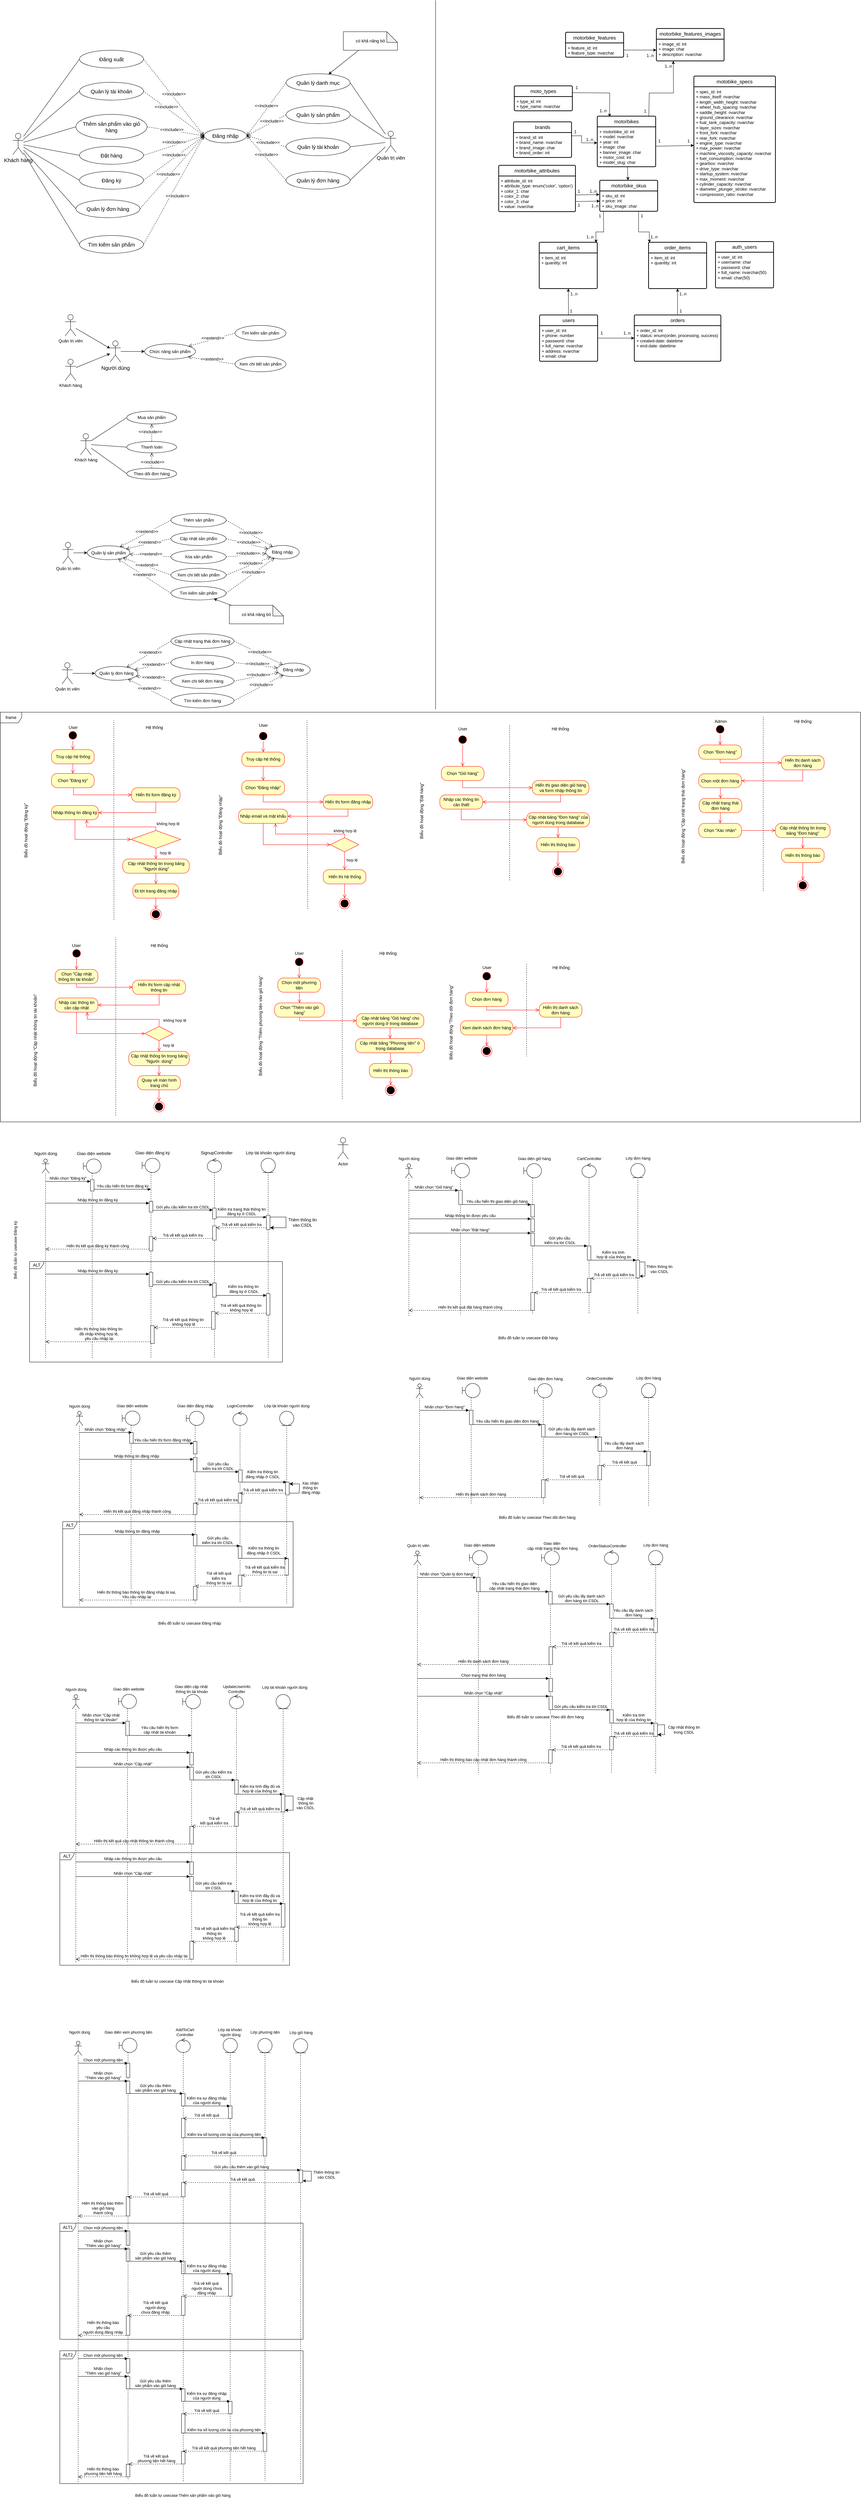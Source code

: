 <mxfile version="24.4.0" type="device">
  <diagram name="Page-1" id="F4SA_FGvxNzYtSOFYjGT">
    <mxGraphModel dx="1237" dy="1768" grid="0" gridSize="10" guides="1" tooltips="1" connect="1" arrows="1" fold="1" page="0" pageScale="1" pageWidth="1169" pageHeight="827" math="0" shadow="0">
      <root>
        <mxCell id="0" />
        <mxCell id="1" parent="0" />
        <mxCell id="tDKyLarroFF0DN9lBsfV-1" value="Đăng nhập" style="ellipse;whiteSpace=wrap;html=1;fontSize=15;" parent="1" vertex="1">
          <mxGeometry x="550" y="320" width="120" height="40" as="geometry" />
        </mxCell>
        <mxCell id="tDKyLarroFF0DN9lBsfV-2" value="Đăng xuất" style="ellipse;whiteSpace=wrap;html=1;fontSize=15;" parent="1" vertex="1">
          <mxGeometry x="200" y="100" width="180" height="50" as="geometry" />
        </mxCell>
        <mxCell id="tDKyLarroFF0DN9lBsfV-3" value="Quản lý tài khoản" style="ellipse;whiteSpace=wrap;html=1;fontSize=15;" parent="1" vertex="1">
          <mxGeometry x="200" y="190" width="180" height="50" as="geometry" />
        </mxCell>
        <mxCell id="tDKyLarroFF0DN9lBsfV-4" value="Thêm sản phẩm vào giỏ hàng" style="ellipse;whiteSpace=wrap;html=1;fontSize=15;" parent="1" vertex="1">
          <mxGeometry x="190" y="280" width="200" height="70" as="geometry" />
        </mxCell>
        <mxCell id="tDKyLarroFF0DN9lBsfV-5" value="Đăng ký" style="ellipse;whiteSpace=wrap;html=1;fontSize=15;" parent="1" vertex="1">
          <mxGeometry x="200" y="440" width="180" height="50" as="geometry" />
        </mxCell>
        <mxCell id="tDKyLarroFF0DN9lBsfV-6" value="Quản lý đơn hàng" style="ellipse;whiteSpace=wrap;html=1;fontSize=15;" parent="1" vertex="1">
          <mxGeometry x="190" y="520" width="180" height="50" as="geometry" />
        </mxCell>
        <mxCell id="tDKyLarroFF0DN9lBsfV-7" value="Tìm kiếm sản phẩm" style="ellipse;whiteSpace=wrap;html=1;fontSize=15;" parent="1" vertex="1">
          <mxGeometry x="200" y="620" width="180" height="50" as="geometry" />
        </mxCell>
        <mxCell id="tDKyLarroFF0DN9lBsfV-8" value="Quản lý danh mục" style="ellipse;whiteSpace=wrap;html=1;fontSize=15;" parent="1" vertex="1">
          <mxGeometry x="780" y="166" width="180" height="50" as="geometry" />
        </mxCell>
        <mxCell id="tDKyLarroFF0DN9lBsfV-9" value="Khách hàng" style="shape=umlActor;verticalLabelPosition=bottom;verticalAlign=top;html=1;outlineConnect=0;fontSize=15;" parent="1" vertex="1">
          <mxGeometry x="13" y="333" width="30" height="60" as="geometry" />
        </mxCell>
        <mxCell id="tDKyLarroFF0DN9lBsfV-10" value="" style="endArrow=none;html=1;rounded=0;entryX=0;entryY=0.5;entryDx=0;entryDy=0;" parent="1" source="tDKyLarroFF0DN9lBsfV-9" target="tDKyLarroFF0DN9lBsfV-2" edge="1">
          <mxGeometry width="50" height="50" relative="1" as="geometry">
            <mxPoint x="660" y="290" as="sourcePoint" />
            <mxPoint x="710" y="240" as="targetPoint" />
          </mxGeometry>
        </mxCell>
        <mxCell id="tDKyLarroFF0DN9lBsfV-11" value="" style="endArrow=none;html=1;rounded=0;entryX=0;entryY=0.5;entryDx=0;entryDy=0;" parent="1" source="tDKyLarroFF0DN9lBsfV-9" target="tDKyLarroFF0DN9lBsfV-3" edge="1">
          <mxGeometry width="50" height="50" relative="1" as="geometry">
            <mxPoint x="660" y="290" as="sourcePoint" />
            <mxPoint x="710" y="240" as="targetPoint" />
          </mxGeometry>
        </mxCell>
        <mxCell id="tDKyLarroFF0DN9lBsfV-12" value="" style="endArrow=none;html=1;rounded=0;entryX=0;entryY=0.5;entryDx=0;entryDy=0;" parent="1" source="tDKyLarroFF0DN9lBsfV-9" target="tDKyLarroFF0DN9lBsfV-4" edge="1">
          <mxGeometry width="50" height="50" relative="1" as="geometry">
            <mxPoint x="660" y="290" as="sourcePoint" />
            <mxPoint x="710" y="240" as="targetPoint" />
          </mxGeometry>
        </mxCell>
        <mxCell id="tDKyLarroFF0DN9lBsfV-13" value="" style="endArrow=none;html=1;rounded=0;entryX=0;entryY=0.5;entryDx=0;entryDy=0;" parent="1" source="tDKyLarroFF0DN9lBsfV-9" target="tDKyLarroFF0DN9lBsfV-5" edge="1">
          <mxGeometry width="50" height="50" relative="1" as="geometry">
            <mxPoint x="660" y="290" as="sourcePoint" />
            <mxPoint x="710" y="240" as="targetPoint" />
          </mxGeometry>
        </mxCell>
        <mxCell id="tDKyLarroFF0DN9lBsfV-14" value="" style="endArrow=none;html=1;rounded=0;entryX=0;entryY=0.5;entryDx=0;entryDy=0;" parent="1" source="tDKyLarroFF0DN9lBsfV-9" target="tDKyLarroFF0DN9lBsfV-6" edge="1">
          <mxGeometry width="50" height="50" relative="1" as="geometry">
            <mxPoint x="660" y="290" as="sourcePoint" />
            <mxPoint x="710" y="240" as="targetPoint" />
          </mxGeometry>
        </mxCell>
        <mxCell id="tDKyLarroFF0DN9lBsfV-15" value="" style="endArrow=none;html=1;rounded=0;entryX=0;entryY=0.5;entryDx=0;entryDy=0;" parent="1" source="tDKyLarroFF0DN9lBsfV-9" target="tDKyLarroFF0DN9lBsfV-7" edge="1">
          <mxGeometry width="50" height="50" relative="1" as="geometry">
            <mxPoint x="660" y="290" as="sourcePoint" />
            <mxPoint x="710" y="240" as="targetPoint" />
          </mxGeometry>
        </mxCell>
        <mxCell id="tDKyLarroFF0DN9lBsfV-16" value="Đặt hàng" style="ellipse;whiteSpace=wrap;html=1;fontSize=15;" parent="1" vertex="1">
          <mxGeometry x="200" y="370" width="180" height="50" as="geometry" />
        </mxCell>
        <mxCell id="tDKyLarroFF0DN9lBsfV-17" value="" style="endArrow=none;html=1;rounded=0;entryX=0;entryY=0.5;entryDx=0;entryDy=0;" parent="1" source="tDKyLarroFF0DN9lBsfV-9" target="tDKyLarroFF0DN9lBsfV-16" edge="1">
          <mxGeometry width="50" height="50" relative="1" as="geometry">
            <mxPoint x="660" y="290" as="sourcePoint" />
            <mxPoint x="710" y="240" as="targetPoint" />
          </mxGeometry>
        </mxCell>
        <mxCell id="tDKyLarroFF0DN9lBsfV-18" value="&amp;lt;&amp;lt;include&amp;gt;&amp;gt;" style="html=1;verticalAlign=bottom;endArrow=open;dashed=1;endSize=8;curved=0;rounded=0;exitX=1;exitY=0.5;exitDx=0;exitDy=0;entryX=0;entryY=0.5;entryDx=0;entryDy=0;fontSize=12;" parent="1" source="tDKyLarroFF0DN9lBsfV-2" target="tDKyLarroFF0DN9lBsfV-1" edge="1">
          <mxGeometry relative="1" as="geometry">
            <mxPoint x="720" y="270" as="sourcePoint" />
            <mxPoint x="640" y="270" as="targetPoint" />
          </mxGeometry>
        </mxCell>
        <mxCell id="tDKyLarroFF0DN9lBsfV-19" value="&amp;lt;&amp;lt;include&amp;gt;&amp;gt;" style="html=1;verticalAlign=bottom;endArrow=open;dashed=1;endSize=8;curved=0;rounded=0;exitX=1;exitY=0.5;exitDx=0;exitDy=0;entryX=0;entryY=0.5;entryDx=0;entryDy=0;fontSize=12;" parent="1" source="tDKyLarroFF0DN9lBsfV-3" target="tDKyLarroFF0DN9lBsfV-1" edge="1">
          <mxGeometry x="-0.212" y="-5" relative="1" as="geometry">
            <mxPoint x="450" y="290" as="sourcePoint" />
            <mxPoint x="670" y="460" as="targetPoint" />
            <mxPoint as="offset" />
          </mxGeometry>
        </mxCell>
        <mxCell id="tDKyLarroFF0DN9lBsfV-20" value="&amp;lt;&amp;lt;include&amp;gt;&amp;gt;" style="html=1;verticalAlign=bottom;endArrow=open;dashed=1;endSize=8;curved=0;rounded=0;exitX=1;exitY=0.5;exitDx=0;exitDy=0;entryX=0;entryY=0.5;entryDx=0;entryDy=0;fontSize=12;" parent="1" source="tDKyLarroFF0DN9lBsfV-4" target="tDKyLarroFF0DN9lBsfV-1" edge="1">
          <mxGeometry x="-0.13" y="-6" relative="1" as="geometry">
            <mxPoint x="510" y="400" as="sourcePoint" />
            <mxPoint x="730" y="570" as="targetPoint" />
            <mxPoint as="offset" />
          </mxGeometry>
        </mxCell>
        <mxCell id="tDKyLarroFF0DN9lBsfV-21" value="&amp;lt;&amp;lt;include&amp;gt;&amp;gt;" style="html=1;verticalAlign=bottom;endArrow=open;dashed=1;endSize=8;curved=0;rounded=0;exitX=1;exitY=0.5;exitDx=0;exitDy=0;entryX=0;entryY=0.5;entryDx=0;entryDy=0;fontSize=12;" parent="1" source="tDKyLarroFF0DN9lBsfV-16" target="tDKyLarroFF0DN9lBsfV-1" edge="1">
          <mxGeometry relative="1" as="geometry">
            <mxPoint x="380" y="414" as="sourcePoint" />
            <mxPoint x="600" y="584" as="targetPoint" />
          </mxGeometry>
        </mxCell>
        <mxCell id="tDKyLarroFF0DN9lBsfV-22" value="&amp;lt;&amp;lt;include&amp;gt;&amp;gt;" style="html=1;verticalAlign=bottom;endArrow=open;dashed=1;endSize=8;curved=0;rounded=0;exitX=1;exitY=0.5;exitDx=0;exitDy=0;entryX=0;entryY=0.5;entryDx=0;entryDy=0;fontSize=12;" parent="1" source="tDKyLarroFF0DN9lBsfV-5" target="tDKyLarroFF0DN9lBsfV-1" edge="1">
          <mxGeometry relative="1" as="geometry">
            <mxPoint x="545" y="470" as="sourcePoint" />
            <mxPoint x="765" y="640" as="targetPoint" />
          </mxGeometry>
        </mxCell>
        <mxCell id="tDKyLarroFF0DN9lBsfV-23" value="&amp;lt;&amp;lt;include&amp;gt;&amp;gt;" style="html=1;verticalAlign=bottom;endArrow=open;dashed=1;endSize=8;curved=0;rounded=0;exitX=1;exitY=0.5;exitDx=0;exitDy=0;entryX=0;entryY=0.5;entryDx=0;entryDy=0;fontSize=12;" parent="1" source="tDKyLarroFF0DN9lBsfV-6" target="tDKyLarroFF0DN9lBsfV-1" edge="1">
          <mxGeometry x="-0.132" y="-1" relative="1" as="geometry">
            <mxPoint x="510" y="460" as="sourcePoint" />
            <mxPoint x="730" y="630" as="targetPoint" />
            <mxPoint as="offset" />
          </mxGeometry>
        </mxCell>
        <mxCell id="tDKyLarroFF0DN9lBsfV-24" value="&amp;lt;&amp;lt;include&amp;gt;&amp;gt;" style="html=1;verticalAlign=bottom;endArrow=open;dashed=1;endSize=8;curved=0;rounded=0;exitX=1;exitY=0.5;exitDx=0;exitDy=0;entryX=0;entryY=0.5;entryDx=0;entryDy=0;fontSize=12;" parent="1" source="tDKyLarroFF0DN9lBsfV-7" target="tDKyLarroFF0DN9lBsfV-1" edge="1">
          <mxGeometry x="-0.102" y="-21" relative="1" as="geometry">
            <mxPoint x="620" y="500" as="sourcePoint" />
            <mxPoint x="840" y="670" as="targetPoint" />
            <mxPoint as="offset" />
          </mxGeometry>
        </mxCell>
        <mxCell id="tDKyLarroFF0DN9lBsfV-25" value="Quản lý sản phẩm" style="ellipse;whiteSpace=wrap;html=1;fontSize=15;" parent="1" vertex="1">
          <mxGeometry x="780" y="256" width="180" height="50" as="geometry" />
        </mxCell>
        <mxCell id="tDKyLarroFF0DN9lBsfV-26" value="Quản lý tài khoản" style="ellipse;whiteSpace=wrap;html=1;fontSize=15;" parent="1" vertex="1">
          <mxGeometry x="780" y="346" width="180" height="50" as="geometry" />
        </mxCell>
        <mxCell id="tDKyLarroFF0DN9lBsfV-27" value="Quản lý đơn hàng" style="ellipse;whiteSpace=wrap;html=1;fontSize=15;" parent="1" vertex="1">
          <mxGeometry x="780" y="440" width="180" height="50" as="geometry" />
        </mxCell>
        <mxCell id="tDKyLarroFF0DN9lBsfV-28" value="&amp;lt;&amp;lt;include&amp;gt;&amp;gt;" style="html=1;verticalAlign=bottom;endArrow=open;dashed=1;endSize=8;curved=0;rounded=0;exitX=0;exitY=0.5;exitDx=0;exitDy=0;entryX=1;entryY=0.5;entryDx=0;entryDy=0;fontSize=12;" parent="1" source="tDKyLarroFF0DN9lBsfV-8" target="tDKyLarroFF0DN9lBsfV-1" edge="1">
          <mxGeometry relative="1" as="geometry">
            <mxPoint x="570" y="40" as="sourcePoint" />
            <mxPoint x="730" y="260" as="targetPoint" />
          </mxGeometry>
        </mxCell>
        <mxCell id="tDKyLarroFF0DN9lBsfV-29" value="&amp;lt;&amp;lt;include&amp;gt;&amp;gt;" style="html=1;verticalAlign=bottom;endArrow=open;dashed=1;endSize=8;curved=0;rounded=0;exitX=0;exitY=0.5;exitDx=0;exitDy=0;entryX=1;entryY=0.5;entryDx=0;entryDy=0;fontSize=12;" parent="1" source="tDKyLarroFF0DN9lBsfV-25" target="tDKyLarroFF0DN9lBsfV-1" edge="1">
          <mxGeometry x="-0.228" y="5" relative="1" as="geometry">
            <mxPoint x="570" y="70" as="sourcePoint" />
            <mxPoint x="730" y="290" as="targetPoint" />
            <mxPoint as="offset" />
          </mxGeometry>
        </mxCell>
        <mxCell id="tDKyLarroFF0DN9lBsfV-30" value="&amp;lt;&amp;lt;include&amp;gt;&amp;gt;" style="html=1;verticalAlign=bottom;endArrow=open;dashed=1;endSize=8;curved=0;rounded=0;exitX=0;exitY=0.5;exitDx=0;exitDy=0;entryX=1;entryY=0.5;entryDx=0;entryDy=0;fontSize=12;" parent="1" source="tDKyLarroFF0DN9lBsfV-26" target="tDKyLarroFF0DN9lBsfV-1" edge="1">
          <mxGeometry x="-0.135" y="11" relative="1" as="geometry">
            <mxPoint x="540" y="50" as="sourcePoint" />
            <mxPoint x="700" y="270" as="targetPoint" />
            <mxPoint as="offset" />
          </mxGeometry>
        </mxCell>
        <mxCell id="tDKyLarroFF0DN9lBsfV-31" value="&amp;lt;&amp;lt;include&amp;gt;&amp;gt;" style="html=1;verticalAlign=bottom;endArrow=open;dashed=1;endSize=8;curved=0;rounded=0;exitX=0;exitY=0.5;exitDx=0;exitDy=0;entryX=1;entryY=0.5;entryDx=0;entryDy=0;fontSize=12;" parent="1" source="tDKyLarroFF0DN9lBsfV-27" target="tDKyLarroFF0DN9lBsfV-1" edge="1">
          <mxGeometry relative="1" as="geometry">
            <mxPoint x="640" y="390" as="sourcePoint" />
            <mxPoint x="800" y="610" as="targetPoint" />
          </mxGeometry>
        </mxCell>
        <mxCell id="tDKyLarroFF0DN9lBsfV-32" value="Quản trị viên" style="shape=umlActor;verticalLabelPosition=bottom;verticalAlign=top;html=1;outlineConnect=0;fontSize=14;" parent="1" vertex="1">
          <mxGeometry x="1059" y="327" width="30" height="60" as="geometry" />
        </mxCell>
        <mxCell id="tDKyLarroFF0DN9lBsfV-34" value="" style="endArrow=none;html=1;rounded=0;exitX=1;exitY=0.5;exitDx=0;exitDy=0;" parent="1" source="tDKyLarroFF0DN9lBsfV-8" target="tDKyLarroFF0DN9lBsfV-32" edge="1">
          <mxGeometry width="50" height="50" relative="1" as="geometry">
            <mxPoint x="1100" y="120" as="sourcePoint" />
            <mxPoint x="1150" y="70" as="targetPoint" />
          </mxGeometry>
        </mxCell>
        <mxCell id="tDKyLarroFF0DN9lBsfV-35" value="" style="endArrow=none;html=1;rounded=0;entryX=1;entryY=0.5;entryDx=0;entryDy=0;" parent="1" source="tDKyLarroFF0DN9lBsfV-32" target="tDKyLarroFF0DN9lBsfV-25" edge="1">
          <mxGeometry width="50" height="50" relative="1" as="geometry">
            <mxPoint x="550" y="360" as="sourcePoint" />
            <mxPoint x="600" y="310" as="targetPoint" />
          </mxGeometry>
        </mxCell>
        <mxCell id="tDKyLarroFF0DN9lBsfV-36" value="" style="endArrow=none;html=1;rounded=0;exitX=1;exitY=0.5;exitDx=0;exitDy=0;" parent="1" source="tDKyLarroFF0DN9lBsfV-26" target="tDKyLarroFF0DN9lBsfV-32" edge="1">
          <mxGeometry width="50" height="50" relative="1" as="geometry">
            <mxPoint x="550" y="360" as="sourcePoint" />
            <mxPoint x="600" y="310" as="targetPoint" />
          </mxGeometry>
        </mxCell>
        <mxCell id="tDKyLarroFF0DN9lBsfV-37" value="" style="endArrow=none;html=1;rounded=0;exitX=1;exitY=0.5;exitDx=0;exitDy=0;" parent="1" source="tDKyLarroFF0DN9lBsfV-27" target="tDKyLarroFF0DN9lBsfV-32" edge="1">
          <mxGeometry width="50" height="50" relative="1" as="geometry">
            <mxPoint x="550" y="360" as="sourcePoint" />
            <mxPoint x="600" y="310" as="targetPoint" />
          </mxGeometry>
        </mxCell>
        <mxCell id="tDKyLarroFF0DN9lBsfV-39" value="Người dùng" style="shape=umlActor;verticalLabelPosition=bottom;verticalAlign=top;html=1;outlineConnect=0;fontSize=15;" parent="1" vertex="1">
          <mxGeometry x="286" y="915.5" width="30" height="60" as="geometry" />
        </mxCell>
        <mxCell id="tDKyLarroFF0DN9lBsfV-40" value="Quản trị viên" style="shape=umlActor;verticalLabelPosition=bottom;verticalAlign=top;html=1;outlineConnect=0;" parent="1" vertex="1">
          <mxGeometry x="160" y="842" width="30" height="60" as="geometry" />
        </mxCell>
        <mxCell id="tDKyLarroFF0DN9lBsfV-41" value="Khách hàng" style="shape=umlActor;verticalLabelPosition=bottom;verticalAlign=top;html=1;outlineConnect=0;" parent="1" vertex="1">
          <mxGeometry x="160" y="967" width="30" height="60" as="geometry" />
        </mxCell>
        <mxCell id="tDKyLarroFF0DN9lBsfV-42" value="" style="endArrow=classic;html=1;rounded=0;" parent="1" source="tDKyLarroFF0DN9lBsfV-40" target="tDKyLarroFF0DN9lBsfV-39" edge="1">
          <mxGeometry width="50" height="50" relative="1" as="geometry">
            <mxPoint x="599" y="830" as="sourcePoint" />
            <mxPoint x="366" y="876" as="targetPoint" />
          </mxGeometry>
        </mxCell>
        <mxCell id="tDKyLarroFF0DN9lBsfV-44" value="" style="endArrow=classic;html=1;rounded=0;" parent="1" source="tDKyLarroFF0DN9lBsfV-41" target="tDKyLarroFF0DN9lBsfV-39" edge="1">
          <mxGeometry width="50" height="50" relative="1" as="geometry">
            <mxPoint x="263" y="1027" as="sourcePoint" />
            <mxPoint x="443" y="1078" as="targetPoint" />
          </mxGeometry>
        </mxCell>
        <mxCell id="tDKyLarroFF0DN9lBsfV-45" value="Chức năng sản phẩm" style="ellipse;whiteSpace=wrap;html=1;" parent="1" vertex="1">
          <mxGeometry x="383" y="924" width="143" height="43" as="geometry" />
        </mxCell>
        <mxCell id="tDKyLarroFF0DN9lBsfV-46" value="" style="endArrow=classic;html=1;rounded=0;entryX=0;entryY=0.5;entryDx=0;entryDy=0;" parent="1" source="tDKyLarroFF0DN9lBsfV-39" target="tDKyLarroFF0DN9lBsfV-45" edge="1">
          <mxGeometry width="50" height="50" relative="1" as="geometry">
            <mxPoint x="515" y="838.5" as="sourcePoint" />
            <mxPoint x="565" y="788.5" as="targetPoint" />
          </mxGeometry>
        </mxCell>
        <mxCell id="tDKyLarroFF0DN9lBsfV-47" value="Tìm kiếm sản phẩm" style="ellipse;whiteSpace=wrap;html=1;" parent="1" vertex="1">
          <mxGeometry x="637" y="872.5" width="143" height="43" as="geometry" />
        </mxCell>
        <mxCell id="tDKyLarroFF0DN9lBsfV-48" value="Xem chi tiết sản phẩm" style="ellipse;whiteSpace=wrap;html=1;" parent="1" vertex="1">
          <mxGeometry x="637" y="959.5" width="143" height="43" as="geometry" />
        </mxCell>
        <mxCell id="tDKyLarroFF0DN9lBsfV-49" value="&amp;lt;&amp;lt;extend&amp;gt;&amp;gt;" style="html=1;verticalAlign=bottom;endArrow=open;dashed=1;endSize=8;curved=0;rounded=0;exitX=0;exitY=0.5;exitDx=0;exitDy=0;fontSize=12;" parent="1" source="tDKyLarroFF0DN9lBsfV-47" target="tDKyLarroFF0DN9lBsfV-45" edge="1">
          <mxGeometry x="-0.021" y="5" relative="1" as="geometry">
            <mxPoint x="587" y="807" as="sourcePoint" />
            <mxPoint x="757" y="502" as="targetPoint" />
            <mxPoint as="offset" />
          </mxGeometry>
        </mxCell>
        <mxCell id="tDKyLarroFF0DN9lBsfV-50" value="&amp;lt;&amp;lt;extend&amp;gt;&amp;gt;" style="html=1;verticalAlign=bottom;endArrow=open;dashed=1;endSize=8;curved=0;rounded=0;exitX=0;exitY=0.5;exitDx=0;exitDy=0;fontSize=12;entryX=1;entryY=1;entryDx=0;entryDy=0;" parent="1" source="tDKyLarroFF0DN9lBsfV-48" target="tDKyLarroFF0DN9lBsfV-45" edge="1">
          <mxGeometry x="-0.021" y="5" relative="1" as="geometry">
            <mxPoint x="978" y="900" as="sourcePoint" />
            <mxPoint x="840" y="953" as="targetPoint" />
            <mxPoint as="offset" />
          </mxGeometry>
        </mxCell>
        <mxCell id="tDKyLarroFF0DN9lBsfV-51" value="Khách hàng" style="shape=umlActor;verticalLabelPosition=bottom;verticalAlign=top;html=1;outlineConnect=0;" parent="1" vertex="1">
          <mxGeometry x="203" y="1176" width="30" height="60" as="geometry" />
        </mxCell>
        <mxCell id="tDKyLarroFF0DN9lBsfV-52" value="Mua sản phẩm" style="ellipse;whiteSpace=wrap;html=1;" parent="1" vertex="1">
          <mxGeometry x="333" y="1113" width="140" height="36" as="geometry" />
        </mxCell>
        <mxCell id="tDKyLarroFF0DN9lBsfV-53" value="Thanh toán" style="ellipse;whiteSpace=wrap;html=1;" parent="1" vertex="1">
          <mxGeometry x="333" y="1198" width="140" height="32" as="geometry" />
        </mxCell>
        <mxCell id="tDKyLarroFF0DN9lBsfV-54" value="Theo dõi đơn hàng" style="ellipse;whiteSpace=wrap;html=1;" parent="1" vertex="1">
          <mxGeometry x="333" y="1273" width="140" height="31" as="geometry" />
        </mxCell>
        <mxCell id="tDKyLarroFF0DN9lBsfV-55" value="" style="endArrow=none;html=1;rounded=0;entryX=0;entryY=0.5;entryDx=0;entryDy=0;" parent="1" source="tDKyLarroFF0DN9lBsfV-51" target="tDKyLarroFF0DN9lBsfV-52" edge="1">
          <mxGeometry width="50" height="50" relative="1" as="geometry">
            <mxPoint x="599" y="1164" as="sourcePoint" />
            <mxPoint x="649" y="1114" as="targetPoint" />
          </mxGeometry>
        </mxCell>
        <mxCell id="tDKyLarroFF0DN9lBsfV-56" value="" style="endArrow=none;html=1;rounded=0;entryX=0;entryY=0.5;entryDx=0;entryDy=0;" parent="1" source="tDKyLarroFF0DN9lBsfV-51" target="tDKyLarroFF0DN9lBsfV-53" edge="1">
          <mxGeometry width="50" height="50" relative="1" as="geometry">
            <mxPoint x="197" y="1257" as="sourcePoint" />
            <mxPoint x="339" y="1205" as="targetPoint" />
          </mxGeometry>
        </mxCell>
        <mxCell id="tDKyLarroFF0DN9lBsfV-57" value="" style="endArrow=none;html=1;rounded=0;entryX=0;entryY=0.5;entryDx=0;entryDy=0;" parent="1" source="tDKyLarroFF0DN9lBsfV-51" target="tDKyLarroFF0DN9lBsfV-54" edge="1">
          <mxGeometry width="50" height="50" relative="1" as="geometry">
            <mxPoint x="197" y="1264" as="sourcePoint" />
            <mxPoint x="341" y="1283" as="targetPoint" />
          </mxGeometry>
        </mxCell>
        <mxCell id="tDKyLarroFF0DN9lBsfV-58" value="&amp;lt;&amp;lt;include&amp;gt;&amp;gt;" style="html=1;verticalAlign=bottom;endArrow=open;dashed=1;endSize=8;curved=0;rounded=0;exitX=0.5;exitY=0;exitDx=0;exitDy=0;entryX=0.5;entryY=1;entryDx=0;entryDy=0;fontSize=12;" parent="1" source="tDKyLarroFF0DN9lBsfV-54" target="tDKyLarroFF0DN9lBsfV-53" edge="1">
          <mxGeometry x="-0.619" y="-2" relative="1" as="geometry">
            <mxPoint x="521" y="1506" as="sourcePoint" />
            <mxPoint x="691" y="1201" as="targetPoint" />
            <mxPoint as="offset" />
          </mxGeometry>
        </mxCell>
        <mxCell id="tDKyLarroFF0DN9lBsfV-59" value="&amp;lt;&amp;lt;include&amp;gt;&amp;gt;" style="html=1;verticalAlign=bottom;endArrow=open;dashed=1;endSize=8;curved=0;rounded=0;exitX=0.5;exitY=0;exitDx=0;exitDy=0;entryX=0.5;entryY=1;entryDx=0;entryDy=0;fontSize=12;" parent="1" source="tDKyLarroFF0DN9lBsfV-53" target="tDKyLarroFF0DN9lBsfV-52" edge="1">
          <mxGeometry x="-0.268" y="4" relative="1" as="geometry">
            <mxPoint x="498" y="1249" as="sourcePoint" />
            <mxPoint x="498" y="1198" as="targetPoint" />
            <mxPoint as="offset" />
          </mxGeometry>
        </mxCell>
        <mxCell id="tDKyLarroFF0DN9lBsfV-60" value="Quản trị viên" style="shape=umlActor;verticalLabelPosition=bottom;verticalAlign=top;html=1;outlineConnect=0;" parent="1" vertex="1">
          <mxGeometry x="153" y="1481" width="30" height="60" as="geometry" />
        </mxCell>
        <mxCell id="tDKyLarroFF0DN9lBsfV-61" value="Quản lý sản phẩm" style="ellipse;whiteSpace=wrap;html=1;" parent="1" vertex="1">
          <mxGeometry x="222" y="1491" width="120" height="39" as="geometry" />
        </mxCell>
        <mxCell id="tDKyLarroFF0DN9lBsfV-62" value="" style="endArrow=classic;html=1;rounded=0;entryX=0;entryY=0.5;entryDx=0;entryDy=0;" parent="1" source="tDKyLarroFF0DN9lBsfV-60" target="tDKyLarroFF0DN9lBsfV-61" edge="1">
          <mxGeometry width="50" height="50" relative="1" as="geometry">
            <mxPoint x="474" y="1310" as="sourcePoint" />
            <mxPoint x="524" y="1260" as="targetPoint" />
          </mxGeometry>
        </mxCell>
        <mxCell id="tDKyLarroFF0DN9lBsfV-63" value="Thêm sản phẩm" style="ellipse;whiteSpace=wrap;html=1;" parent="1" vertex="1">
          <mxGeometry x="457" y="1400" width="155" height="38" as="geometry" />
        </mxCell>
        <mxCell id="tDKyLarroFF0DN9lBsfV-64" value="Cập nhật sản phẩm" style="ellipse;whiteSpace=wrap;html=1;" parent="1" vertex="1">
          <mxGeometry x="457" y="1452" width="155" height="38" as="geometry" />
        </mxCell>
        <mxCell id="tDKyLarroFF0DN9lBsfV-65" value="Xóa sản phẩm" style="ellipse;whiteSpace=wrap;html=1;" parent="1" vertex="1">
          <mxGeometry x="457" y="1503" width="155" height="38" as="geometry" />
        </mxCell>
        <mxCell id="tDKyLarroFF0DN9lBsfV-66" value="Xem chi tiết sản phẩm" style="ellipse;whiteSpace=wrap;html=1;" parent="1" vertex="1">
          <mxGeometry x="457" y="1554" width="155" height="38" as="geometry" />
        </mxCell>
        <mxCell id="tDKyLarroFF0DN9lBsfV-67" value="Tìm kiếm sản phẩm" style="ellipse;whiteSpace=wrap;html=1;" parent="1" vertex="1">
          <mxGeometry x="457" y="1605" width="155" height="38" as="geometry" />
        </mxCell>
        <mxCell id="tDKyLarroFF0DN9lBsfV-68" value="&amp;lt;&amp;lt;extend&amp;gt;&amp;gt;" style="html=1;verticalAlign=bottom;endArrow=open;dashed=1;endSize=8;curved=0;rounded=0;exitX=0;exitY=0.5;exitDx=0;exitDy=0;fontSize=12;" parent="1" source="tDKyLarroFF0DN9lBsfV-63" target="tDKyLarroFF0DN9lBsfV-61" edge="1">
          <mxGeometry x="-0.021" y="5" relative="1" as="geometry">
            <mxPoint x="606" y="1360" as="sourcePoint" />
            <mxPoint x="474" y="1340" as="targetPoint" />
            <mxPoint as="offset" />
          </mxGeometry>
        </mxCell>
        <mxCell id="tDKyLarroFF0DN9lBsfV-69" value="&amp;lt;&amp;lt;extend&amp;gt;&amp;gt;" style="html=1;verticalAlign=bottom;endArrow=open;dashed=1;endSize=8;curved=0;rounded=0;exitX=0;exitY=0.5;exitDx=0;exitDy=0;fontSize=12;" parent="1" source="tDKyLarroFF0DN9lBsfV-64" target="tDKyLarroFF0DN9lBsfV-61" edge="1">
          <mxGeometry x="-0.021" y="5" relative="1" as="geometry">
            <mxPoint x="405" y="1401" as="sourcePoint" />
            <mxPoint x="273" y="1381" as="targetPoint" />
            <mxPoint as="offset" />
          </mxGeometry>
        </mxCell>
        <mxCell id="tDKyLarroFF0DN9lBsfV-70" value="&amp;lt;&amp;lt;extend&amp;gt;&amp;gt;" style="html=1;verticalAlign=bottom;endArrow=open;dashed=1;endSize=8;curved=0;rounded=0;exitX=0;exitY=0.5;exitDx=0;exitDy=0;fontSize=12;" parent="1" source="tDKyLarroFF0DN9lBsfV-65" target="tDKyLarroFF0DN9lBsfV-61" edge="1">
          <mxGeometry x="-0.021" y="5" relative="1" as="geometry">
            <mxPoint x="505" y="1478" as="sourcePoint" />
            <mxPoint x="352" y="1521" as="targetPoint" />
            <mxPoint as="offset" />
          </mxGeometry>
        </mxCell>
        <mxCell id="tDKyLarroFF0DN9lBsfV-71" value="&amp;lt;&amp;lt;extend&amp;gt;&amp;gt;" style="html=1;verticalAlign=bottom;endArrow=open;dashed=1;endSize=8;curved=0;rounded=0;exitX=0;exitY=0.5;exitDx=0;exitDy=0;fontSize=12;" parent="1" source="tDKyLarroFF0DN9lBsfV-66" target="tDKyLarroFF0DN9lBsfV-61" edge="1">
          <mxGeometry x="-0.021" y="5" relative="1" as="geometry">
            <mxPoint x="470" y="1602" as="sourcePoint" />
            <mxPoint x="317" y="1645" as="targetPoint" />
            <mxPoint as="offset" />
          </mxGeometry>
        </mxCell>
        <mxCell id="tDKyLarroFF0DN9lBsfV-72" value="&amp;lt;&amp;lt;extend&amp;gt;&amp;gt;" style="html=1;verticalAlign=bottom;endArrow=open;dashed=1;endSize=8;curved=0;rounded=0;exitX=0;exitY=0.5;exitDx=0;exitDy=0;fontSize=12;" parent="1" source="tDKyLarroFF0DN9lBsfV-67" target="tDKyLarroFF0DN9lBsfV-61" edge="1">
          <mxGeometry x="-0.021" y="5" relative="1" as="geometry">
            <mxPoint x="458" y="1613" as="sourcePoint" />
            <mxPoint x="315" y="1538" as="targetPoint" />
            <mxPoint as="offset" />
          </mxGeometry>
        </mxCell>
        <mxCell id="tDKyLarroFF0DN9lBsfV-73" value="Đăng nhập" style="ellipse;whiteSpace=wrap;html=1;" parent="1" vertex="1">
          <mxGeometry x="723" y="1490" width="94" height="38" as="geometry" />
        </mxCell>
        <mxCell id="tDKyLarroFF0DN9lBsfV-74" value="&amp;lt;&amp;lt;include&amp;gt;&amp;gt;" style="html=1;verticalAlign=bottom;endArrow=open;dashed=1;endSize=8;curved=0;rounded=0;exitX=1;exitY=0.5;exitDx=0;exitDy=0;fontSize=12;" parent="1" source="tDKyLarroFF0DN9lBsfV-63" target="tDKyLarroFF0DN9lBsfV-73" edge="1">
          <mxGeometry x="0.081" y="-4" relative="1" as="geometry">
            <mxPoint x="718" y="1385" as="sourcePoint" />
            <mxPoint x="718" y="1342" as="targetPoint" />
            <mxPoint as="offset" />
          </mxGeometry>
        </mxCell>
        <mxCell id="tDKyLarroFF0DN9lBsfV-75" value="&amp;lt;&amp;lt;include&amp;gt;&amp;gt;" style="html=1;verticalAlign=bottom;endArrow=open;dashed=1;endSize=8;curved=0;rounded=0;exitX=1;exitY=0.5;exitDx=0;exitDy=0;fontSize=12;" parent="1" source="tDKyLarroFF0DN9lBsfV-64" target="tDKyLarroFF0DN9lBsfV-73" edge="1">
          <mxGeometry x="0.081" y="-4" relative="1" as="geometry">
            <mxPoint x="619" y="1506" as="sourcePoint" />
            <mxPoint x="760" y="1575" as="targetPoint" />
            <mxPoint as="offset" />
          </mxGeometry>
        </mxCell>
        <mxCell id="tDKyLarroFF0DN9lBsfV-76" value="&amp;lt;&amp;lt;include&amp;gt;&amp;gt;" style="html=1;verticalAlign=bottom;endArrow=open;dashed=1;endSize=8;curved=0;rounded=0;exitX=1;exitY=0.5;exitDx=0;exitDy=0;fontSize=12;" parent="1" source="tDKyLarroFF0DN9lBsfV-65" target="tDKyLarroFF0DN9lBsfV-73" edge="1">
          <mxGeometry x="0.081" y="-4" relative="1" as="geometry">
            <mxPoint x="641" y="1538.5" as="sourcePoint" />
            <mxPoint x="782" y="1607.5" as="targetPoint" />
            <mxPoint as="offset" />
          </mxGeometry>
        </mxCell>
        <mxCell id="tDKyLarroFF0DN9lBsfV-77" value="&amp;lt;&amp;lt;include&amp;gt;&amp;gt;" style="html=1;verticalAlign=bottom;endArrow=open;dashed=1;endSize=8;curved=0;rounded=0;exitX=1;exitY=0.5;exitDx=0;exitDy=0;fontSize=12;" parent="1" source="tDKyLarroFF0DN9lBsfV-66" target="tDKyLarroFF0DN9lBsfV-73" edge="1">
          <mxGeometry x="0.081" y="-4" relative="1" as="geometry">
            <mxPoint x="654" y="1580" as="sourcePoint" />
            <mxPoint x="795" y="1649" as="targetPoint" />
            <mxPoint as="offset" />
          </mxGeometry>
        </mxCell>
        <mxCell id="tDKyLarroFF0DN9lBsfV-78" value="&amp;lt;&amp;lt;include&amp;gt;&amp;gt;" style="html=1;verticalAlign=bottom;endArrow=open;dashed=1;endSize=8;curved=0;rounded=0;exitX=1;exitY=0.5;exitDx=0;exitDy=0;fontSize=12;" parent="1" source="tDKyLarroFF0DN9lBsfV-67" target="tDKyLarroFF0DN9lBsfV-73" edge="1">
          <mxGeometry x="0.081" y="-4" relative="1" as="geometry">
            <mxPoint x="632" y="1648" as="sourcePoint" />
            <mxPoint x="770" y="1592" as="targetPoint" />
            <mxPoint as="offset" />
          </mxGeometry>
        </mxCell>
        <mxCell id="tDKyLarroFF0DN9lBsfV-79" value="Quản trị viên" style="shape=umlActor;verticalLabelPosition=bottom;verticalAlign=top;html=1;outlineConnect=0;" parent="1" vertex="1">
          <mxGeometry x="151" y="1819" width="30" height="60" as="geometry" />
        </mxCell>
        <mxCell id="tDKyLarroFF0DN9lBsfV-80" value="Quản lý đơn hàng" style="ellipse;whiteSpace=wrap;html=1;" parent="1" vertex="1">
          <mxGeometry x="244" y="1829.5" width="120" height="39" as="geometry" />
        </mxCell>
        <mxCell id="tDKyLarroFF0DN9lBsfV-81" value="" style="endArrow=classic;html=1;rounded=0;entryX=0;entryY=0.5;entryDx=0;entryDy=0;" parent="1" source="tDKyLarroFF0DN9lBsfV-79" target="tDKyLarroFF0DN9lBsfV-80" edge="1">
          <mxGeometry width="50" height="50" relative="1" as="geometry">
            <mxPoint x="233" y="1795" as="sourcePoint" />
            <mxPoint x="272" y="1795" as="targetPoint" />
          </mxGeometry>
        </mxCell>
        <mxCell id="tDKyLarroFF0DN9lBsfV-82" value="Cập nhật trạng thái đơn hàng" style="ellipse;whiteSpace=wrap;html=1;" parent="1" vertex="1">
          <mxGeometry x="457" y="1738" width="177" height="41" as="geometry" />
        </mxCell>
        <mxCell id="tDKyLarroFF0DN9lBsfV-83" value="In đơn hàng" style="ellipse;whiteSpace=wrap;html=1;" parent="1" vertex="1">
          <mxGeometry x="457" y="1798" width="177" height="41" as="geometry" />
        </mxCell>
        <mxCell id="tDKyLarroFF0DN9lBsfV-84" value="Xem chi tiết đơn hàng" style="ellipse;whiteSpace=wrap;html=1;" parent="1" vertex="1">
          <mxGeometry x="457" y="1850" width="177" height="41" as="geometry" />
        </mxCell>
        <mxCell id="tDKyLarroFF0DN9lBsfV-85" value="Tìm kiếm đơn hàng" style="ellipse;whiteSpace=wrap;html=1;" parent="1" vertex="1">
          <mxGeometry x="457" y="1905" width="177" height="41" as="geometry" />
        </mxCell>
        <mxCell id="tDKyLarroFF0DN9lBsfV-86" value="Đăng nhập" style="ellipse;whiteSpace=wrap;html=1;" parent="1" vertex="1">
          <mxGeometry x="754" y="1820" width="94" height="38" as="geometry" />
        </mxCell>
        <mxCell id="tDKyLarroFF0DN9lBsfV-87" value="&amp;lt;&amp;lt;include&amp;gt;&amp;gt;" style="html=1;verticalAlign=bottom;endArrow=open;dashed=1;endSize=8;curved=0;rounded=0;fontSize=12;exitX=1;exitY=0.5;exitDx=0;exitDy=0;" parent="1" source="tDKyLarroFF0DN9lBsfV-82" target="tDKyLarroFF0DN9lBsfV-86" edge="1">
          <mxGeometry x="0.081" y="-4" relative="1" as="geometry">
            <mxPoint x="682" y="1765" as="sourcePoint" />
            <mxPoint x="817" y="1667" as="targetPoint" />
            <mxPoint as="offset" />
          </mxGeometry>
        </mxCell>
        <mxCell id="tDKyLarroFF0DN9lBsfV-88" value="&amp;lt;&amp;lt;include&amp;gt;&amp;gt;" style="html=1;verticalAlign=bottom;endArrow=open;dashed=1;endSize=8;curved=0;rounded=0;fontSize=12;exitX=1;exitY=0.5;exitDx=0;exitDy=0;" parent="1" source="tDKyLarroFF0DN9lBsfV-83" target="tDKyLarroFF0DN9lBsfV-86" edge="1">
          <mxGeometry x="0.081" y="-4" relative="1" as="geometry">
            <mxPoint x="646" y="1899" as="sourcePoint" />
            <mxPoint x="813" y="1945" as="targetPoint" />
            <mxPoint as="offset" />
          </mxGeometry>
        </mxCell>
        <mxCell id="tDKyLarroFF0DN9lBsfV-89" value="&amp;lt;&amp;lt;include&amp;gt;&amp;gt;" style="html=1;verticalAlign=bottom;endArrow=open;dashed=1;endSize=8;curved=0;rounded=0;fontSize=12;exitX=1;exitY=0.5;exitDx=0;exitDy=0;" parent="1" source="tDKyLarroFF0DN9lBsfV-84" target="tDKyLarroFF0DN9lBsfV-86" edge="1">
          <mxGeometry x="0.081" y="-4" relative="1" as="geometry">
            <mxPoint x="670" y="1910.5" as="sourcePoint" />
            <mxPoint x="837" y="1956.5" as="targetPoint" />
            <mxPoint as="offset" />
          </mxGeometry>
        </mxCell>
        <mxCell id="tDKyLarroFF0DN9lBsfV-90" value="&amp;lt;&amp;lt;include&amp;gt;&amp;gt;" style="html=1;verticalAlign=bottom;endArrow=open;dashed=1;endSize=8;curved=0;rounded=0;fontSize=12;exitX=1;exitY=0.5;exitDx=0;exitDy=0;" parent="1" source="tDKyLarroFF0DN9lBsfV-85" target="tDKyLarroFF0DN9lBsfV-86" edge="1">
          <mxGeometry x="0.081" y="-4" relative="1" as="geometry">
            <mxPoint x="686.5" y="1924" as="sourcePoint" />
            <mxPoint x="853.5" y="1970" as="targetPoint" />
            <mxPoint as="offset" />
          </mxGeometry>
        </mxCell>
        <mxCell id="tDKyLarroFF0DN9lBsfV-91" value="&amp;lt;&amp;lt;extend&amp;gt;&amp;gt;" style="html=1;verticalAlign=bottom;endArrow=open;dashed=1;endSize=8;curved=0;rounded=0;fontSize=12;exitX=0;exitY=0.5;exitDx=0;exitDy=0;" parent="1" source="tDKyLarroFF0DN9lBsfV-85" target="tDKyLarroFF0DN9lBsfV-80" edge="1">
          <mxGeometry x="-0.021" y="5" relative="1" as="geometry">
            <mxPoint x="383" y="2009" as="sourcePoint" />
            <mxPoint x="235" y="1913" as="targetPoint" />
            <mxPoint as="offset" />
          </mxGeometry>
        </mxCell>
        <mxCell id="tDKyLarroFF0DN9lBsfV-92" value="&amp;lt;&amp;lt;extend&amp;gt;&amp;gt;" style="html=1;verticalAlign=bottom;endArrow=open;dashed=1;endSize=8;curved=0;rounded=0;fontSize=12;exitX=0;exitY=0.5;exitDx=0;exitDy=0;" parent="1" source="tDKyLarroFF0DN9lBsfV-84" target="tDKyLarroFF0DN9lBsfV-80" edge="1">
          <mxGeometry x="-0.021" y="5" relative="1" as="geometry">
            <mxPoint x="392" y="1733" as="sourcePoint" />
            <mxPoint x="244" y="1637" as="targetPoint" />
            <mxPoint as="offset" />
          </mxGeometry>
        </mxCell>
        <mxCell id="tDKyLarroFF0DN9lBsfV-93" value="&amp;lt;&amp;lt;extend&amp;gt;&amp;gt;" style="html=1;verticalAlign=bottom;endArrow=open;dashed=1;endSize=8;curved=0;rounded=0;fontSize=12;exitX=0;exitY=0.5;exitDx=0;exitDy=0;" parent="1" source="tDKyLarroFF0DN9lBsfV-83" target="tDKyLarroFF0DN9lBsfV-80" edge="1">
          <mxGeometry x="-0.021" y="5" relative="1" as="geometry">
            <mxPoint x="487" y="1654" as="sourcePoint" />
            <mxPoint x="339" y="1558" as="targetPoint" />
            <mxPoint as="offset" />
          </mxGeometry>
        </mxCell>
        <mxCell id="tDKyLarroFF0DN9lBsfV-94" value="&amp;lt;&amp;lt;extend&amp;gt;&amp;gt;" style="html=1;verticalAlign=bottom;endArrow=open;dashed=1;endSize=8;curved=0;rounded=0;fontSize=12;exitX=0;exitY=0.5;exitDx=0;exitDy=0;" parent="1" source="tDKyLarroFF0DN9lBsfV-82" target="tDKyLarroFF0DN9lBsfV-80" edge="1">
          <mxGeometry x="-0.021" y="5" relative="1" as="geometry">
            <mxPoint x="497" y="1664" as="sourcePoint" />
            <mxPoint x="349" y="1568" as="targetPoint" />
            <mxPoint as="offset" />
          </mxGeometry>
        </mxCell>
        <mxCell id="zCjp7tIcA3QhPfai-fxs-1" value="có khả năng bỏ" style="shape=note;whiteSpace=wrap;html=1;backgroundOutline=1;darkOpacity=0.05;" parent="1" vertex="1">
          <mxGeometry x="621" y="1658" width="152" height="52" as="geometry" />
        </mxCell>
        <mxCell id="zCjp7tIcA3QhPfai-fxs-2" value="" style="endArrow=classic;html=1;rounded=0;" parent="1" source="zCjp7tIcA3QhPfai-fxs-1" target="tDKyLarroFF0DN9lBsfV-67" edge="1">
          <mxGeometry width="50" height="50" relative="1" as="geometry">
            <mxPoint x="691" y="1630" as="sourcePoint" />
            <mxPoint x="741" y="1580" as="targetPoint" />
          </mxGeometry>
        </mxCell>
        <mxCell id="zCjp7tIcA3QhPfai-fxs-5" value="có khả năng bỏ" style="shape=note;whiteSpace=wrap;html=1;backgroundOutline=1;darkOpacity=0.05;" parent="1" vertex="1">
          <mxGeometry x="941" y="48" width="152" height="52" as="geometry" />
        </mxCell>
        <mxCell id="zCjp7tIcA3QhPfai-fxs-6" value="" style="endArrow=classic;html=1;rounded=0;" parent="1" source="zCjp7tIcA3QhPfai-fxs-5" target="tDKyLarroFF0DN9lBsfV-8" edge="1">
          <mxGeometry width="50" height="50" relative="1" as="geometry">
            <mxPoint x="1011" y="20" as="sourcePoint" />
            <mxPoint x="897" y="30" as="targetPoint" />
          </mxGeometry>
        </mxCell>
        <mxCell id="zCjp7tIcA3QhPfai-fxs-7" value="" style="ellipse;html=1;shape=startState;fillColor=#000000;strokeColor=#ff0000;" parent="1" vertex="1">
          <mxGeometry x="166.5" y="2008" width="30" height="30" as="geometry" />
        </mxCell>
        <mxCell id="zCjp7tIcA3QhPfai-fxs-8" value="" style="edgeStyle=orthogonalEdgeStyle;html=1;verticalAlign=bottom;endArrow=open;endSize=8;strokeColor=#ff0000;rounded=0;entryX=0.5;entryY=0;entryDx=0;entryDy=0;" parent="1" source="zCjp7tIcA3QhPfai-fxs-7" target="zCjp7tIcA3QhPfai-fxs-16" edge="1">
          <mxGeometry relative="1" as="geometry">
            <mxPoint x="181.5" y="2105" as="targetPoint" />
          </mxGeometry>
        </mxCell>
        <mxCell id="zCjp7tIcA3QhPfai-fxs-9" value="User" style="text;html=1;align=center;verticalAlign=middle;resizable=0;points=[];autosize=1;strokeColor=none;fillColor=none;fontSize=12;" parent="1" vertex="1">
          <mxGeometry x="156.5" y="1986" width="50" height="30" as="geometry" />
        </mxCell>
        <mxCell id="zCjp7tIcA3QhPfai-fxs-16" value="Truy cập hệ thống" style="rounded=1;whiteSpace=wrap;html=1;arcSize=40;fontColor=#000000;fillColor=#ffffc0;strokeColor=#ff0000;" parent="1" vertex="1">
          <mxGeometry x="121.5" y="2063" width="120" height="40" as="geometry" />
        </mxCell>
        <mxCell id="zCjp7tIcA3QhPfai-fxs-17" value="" style="edgeStyle=orthogonalEdgeStyle;html=1;verticalAlign=bottom;endArrow=open;endSize=8;strokeColor=#ff0000;rounded=0;entryX=0.5;entryY=0;entryDx=0;entryDy=0;" parent="1" source="zCjp7tIcA3QhPfai-fxs-16" target="zCjp7tIcA3QhPfai-fxs-20" edge="1">
          <mxGeometry relative="1" as="geometry">
            <mxPoint x="181.5" y="2212" as="targetPoint" />
          </mxGeometry>
        </mxCell>
        <mxCell id="zCjp7tIcA3QhPfai-fxs-19" value="" style="endArrow=none;dashed=1;html=1;rounded=0;" parent="1" edge="1">
          <mxGeometry width="50" height="50" relative="1" as="geometry">
            <mxPoint x="297" y="2540" as="sourcePoint" />
            <mxPoint x="296.5" y="1980" as="targetPoint" />
          </mxGeometry>
        </mxCell>
        <mxCell id="zCjp7tIcA3QhPfai-fxs-20" value="Chọn &quot;Đăng ký&quot;" style="rounded=1;whiteSpace=wrap;html=1;arcSize=40;fontColor=#000000;fillColor=#ffffc0;strokeColor=#ff0000;" parent="1" vertex="1">
          <mxGeometry x="121.5" y="2130" width="120" height="40" as="geometry" />
        </mxCell>
        <mxCell id="zCjp7tIcA3QhPfai-fxs-21" value="" style="html=1;verticalAlign=bottom;endArrow=open;endSize=8;strokeColor=#ff0000;rounded=0;exitX=0.516;exitY=1.003;exitDx=0;exitDy=0;exitPerimeter=0;entryX=0;entryY=0.5;entryDx=0;entryDy=0;" parent="1" source="zCjp7tIcA3QhPfai-fxs-20" target="zCjp7tIcA3QhPfai-fxs-22" edge="1">
          <mxGeometry relative="1" as="geometry">
            <mxPoint x="373.5" y="2190" as="targetPoint" />
            <mxPoint x="184.5" y="2240" as="sourcePoint" />
            <Array as="points">
              <mxPoint x="183.5" y="2190" />
            </Array>
          </mxGeometry>
        </mxCell>
        <mxCell id="zCjp7tIcA3QhPfai-fxs-22" value="Hiển thị form đăng ký" style="rounded=1;whiteSpace=wrap;html=1;arcSize=40;fontColor=#000000;fillColor=#ffffc0;strokeColor=#ff0000;" parent="1" vertex="1">
          <mxGeometry x="346.5" y="2170" width="136" height="40" as="geometry" />
        </mxCell>
        <mxCell id="zCjp7tIcA3QhPfai-fxs-26" value="" style="html=1;verticalAlign=bottom;endArrow=open;endSize=8;strokeColor=#ff0000;rounded=0;exitX=0.5;exitY=1;exitDx=0;exitDy=0;entryX=1;entryY=0.5;entryDx=0;entryDy=0;" parent="1" source="zCjp7tIcA3QhPfai-fxs-22" target="zCjp7tIcA3QhPfai-fxs-28" edge="1">
          <mxGeometry relative="1" as="geometry">
            <mxPoint x="416.16" y="2302" as="targetPoint" />
            <mxPoint x="416.16" y="2260" as="sourcePoint" />
            <Array as="points">
              <mxPoint x="414.5" y="2240" />
            </Array>
          </mxGeometry>
        </mxCell>
        <mxCell id="zCjp7tIcA3QhPfai-fxs-28" value="Nhập thông tin đăng ký" style="rounded=1;whiteSpace=wrap;html=1;arcSize=40;fontColor=#000000;fillColor=#ffffc0;strokeColor=#ff0000;" parent="1" vertex="1">
          <mxGeometry x="121.5" y="2220" width="132" height="40" as="geometry" />
        </mxCell>
        <mxCell id="zCjp7tIcA3QhPfai-fxs-32" value="" style="html=1;verticalAlign=bottom;endArrow=open;endSize=8;strokeColor=#ff0000;rounded=0;exitX=0.5;exitY=1;exitDx=0;exitDy=0;entryX=0;entryY=0.5;entryDx=0;entryDy=0;" parent="1" source="zCjp7tIcA3QhPfai-fxs-28" target="zCjp7tIcA3QhPfai-fxs-33" edge="1">
          <mxGeometry relative="1" as="geometry">
            <mxPoint x="354.5" y="2300" as="targetPoint" />
            <mxPoint x="173.5" y="2300" as="sourcePoint" />
            <Array as="points">
              <mxPoint x="187.5" y="2315" />
            </Array>
          </mxGeometry>
        </mxCell>
        <mxCell id="zCjp7tIcA3QhPfai-fxs-33" value="" style="rhombus;whiteSpace=wrap;html=1;fontColor=#000000;fillColor=#ffffc0;strokeColor=#ff0000;" parent="1" vertex="1">
          <mxGeometry x="344.5" y="2290" width="140" height="50" as="geometry" />
        </mxCell>
        <mxCell id="zCjp7tIcA3QhPfai-fxs-34" value="không hợp lệ" style="html=1;align=left;verticalAlign=bottom;endArrow=open;endSize=8;strokeColor=#ff0000;rounded=0;entryX=0.75;entryY=1;entryDx=0;entryDy=0;exitX=0.5;exitY=0;exitDx=0;exitDy=0;" parent="1" source="zCjp7tIcA3QhPfai-fxs-33" target="zCjp7tIcA3QhPfai-fxs-28" edge="1">
          <mxGeometry x="-0.911" relative="1" as="geometry">
            <mxPoint x="583.5" y="2330" as="targetPoint" />
            <Array as="points">
              <mxPoint x="414.5" y="2280" />
              <mxPoint x="220.5" y="2280" />
            </Array>
            <mxPoint as="offset" />
          </mxGeometry>
        </mxCell>
        <mxCell id="zCjp7tIcA3QhPfai-fxs-35" value="hợp lệ" style="html=1;align=left;verticalAlign=top;endArrow=open;endSize=8;strokeColor=#ff0000;rounded=0;entryX=0.5;entryY=0;entryDx=0;entryDy=0;" parent="1" source="zCjp7tIcA3QhPfai-fxs-33" target="zCjp7tIcA3QhPfai-fxs-147" edge="1">
          <mxGeometry x="-1.0" y="9" relative="1" as="geometry">
            <mxPoint x="513.5" y="2370" as="targetPoint" />
            <mxPoint as="offset" />
          </mxGeometry>
        </mxCell>
        <mxCell id="zCjp7tIcA3QhPfai-fxs-36" value="Đi tới trang đăng nhập" style="rounded=1;whiteSpace=wrap;html=1;arcSize=40;fontColor=#000000;fillColor=#ffffc0;strokeColor=#ff0000;" parent="1" vertex="1">
          <mxGeometry x="350" y="2440" width="129" height="40" as="geometry" />
        </mxCell>
        <mxCell id="zCjp7tIcA3QhPfai-fxs-38" value="" style="ellipse;html=1;shape=endState;fillColor=#000000;strokeColor=#ff0000;" parent="1" vertex="1">
          <mxGeometry x="399.5" y="2510" width="30" height="30" as="geometry" />
        </mxCell>
        <mxCell id="zCjp7tIcA3QhPfai-fxs-39" value="" style="html=1;align=left;verticalAlign=top;endArrow=open;endSize=8;strokeColor=#ff0000;rounded=0;exitX=0.5;exitY=1;exitDx=0;exitDy=0;entryX=0.5;entryY=0;entryDx=0;entryDy=0;" parent="1" source="zCjp7tIcA3QhPfai-fxs-36" target="zCjp7tIcA3QhPfai-fxs-38" edge="1">
          <mxGeometry x="-1.0" y="9" relative="1" as="geometry">
            <mxPoint x="414.5" y="2520" as="targetPoint" />
            <mxPoint x="403.5" y="2490" as="sourcePoint" />
            <mxPoint as="offset" />
          </mxGeometry>
        </mxCell>
        <mxCell id="zCjp7tIcA3QhPfai-fxs-41" value="Biểu đồ hoạt động &quot;Đăng ký&quot;" style="text;html=1;align=center;verticalAlign=middle;resizable=0;points=[];autosize=1;strokeColor=none;fillColor=none;rotation=-90;" parent="1" vertex="1">
          <mxGeometry x="-40" y="2275" width="180" height="30" as="geometry" />
        </mxCell>
        <mxCell id="zCjp7tIcA3QhPfai-fxs-42" value="" style="ellipse;html=1;shape=startState;fillColor=#000000;strokeColor=#ff0000;" parent="1" vertex="1">
          <mxGeometry x="701" y="2010" width="30" height="30" as="geometry" />
        </mxCell>
        <mxCell id="zCjp7tIcA3QhPfai-fxs-43" value="" style="html=1;verticalAlign=bottom;endArrow=open;endSize=8;strokeColor=#ff0000;rounded=0;entryX=0.5;entryY=0;entryDx=0;entryDy=0;" parent="1" source="zCjp7tIcA3QhPfai-fxs-42" target="zCjp7tIcA3QhPfai-fxs-45" edge="1">
          <mxGeometry relative="1" as="geometry">
            <mxPoint x="716" y="2100" as="targetPoint" />
          </mxGeometry>
        </mxCell>
        <mxCell id="zCjp7tIcA3QhPfai-fxs-44" value="User" style="text;html=1;align=center;verticalAlign=middle;resizable=0;points=[];autosize=1;strokeColor=none;fillColor=none;" parent="1" vertex="1">
          <mxGeometry x="691" y="1980" width="50" height="30" as="geometry" />
        </mxCell>
        <mxCell id="zCjp7tIcA3QhPfai-fxs-45" value="Truy cập hệ thống" style="rounded=1;whiteSpace=wrap;html=1;arcSize=40;fontColor=#000000;fillColor=#ffffc0;strokeColor=#ff0000;" parent="1" vertex="1">
          <mxGeometry x="656" y="2070" width="120" height="40" as="geometry" />
        </mxCell>
        <mxCell id="zCjp7tIcA3QhPfai-fxs-46" value="" style="html=1;verticalAlign=bottom;endArrow=open;endSize=8;strokeColor=#ff0000;rounded=0;entryX=0.5;entryY=0;entryDx=0;entryDy=0;" parent="1" source="zCjp7tIcA3QhPfai-fxs-45" target="zCjp7tIcA3QhPfai-fxs-47" edge="1">
          <mxGeometry relative="1" as="geometry">
            <mxPoint x="716" y="2210" as="targetPoint" />
          </mxGeometry>
        </mxCell>
        <mxCell id="zCjp7tIcA3QhPfai-fxs-47" value="Chọn &quot;Đăng nhập&quot;" style="rounded=1;whiteSpace=wrap;html=1;arcSize=40;fontColor=#000000;fillColor=#ffffc0;strokeColor=#ff0000;" parent="1" vertex="1">
          <mxGeometry x="656" y="2150" width="120" height="40" as="geometry" />
        </mxCell>
        <mxCell id="zCjp7tIcA3QhPfai-fxs-48" value="" style="html=1;verticalAlign=bottom;endArrow=open;endSize=8;strokeColor=#ff0000;rounded=0;entryX=0;entryY=0.5;entryDx=0;entryDy=0;exitX=0.5;exitY=1;exitDx=0;exitDy=0;" parent="1" source="zCjp7tIcA3QhPfai-fxs-47" target="zCjp7tIcA3QhPfai-fxs-50" edge="1">
          <mxGeometry relative="1" as="geometry">
            <mxPoint x="716" y="2320" as="targetPoint" />
            <Array as="points">
              <mxPoint x="716" y="2210" />
            </Array>
          </mxGeometry>
        </mxCell>
        <mxCell id="zCjp7tIcA3QhPfai-fxs-50" value="Hiển thị form đăng nhập" style="rounded=1;whiteSpace=wrap;html=1;arcSize=40;fontColor=#000000;fillColor=#ffffc0;strokeColor=#ff0000;" parent="1" vertex="1">
          <mxGeometry x="884.5" y="2190" width="139" height="40" as="geometry" />
        </mxCell>
        <mxCell id="zCjp7tIcA3QhPfai-fxs-51" value="" style="html=1;verticalAlign=bottom;endArrow=open;endSize=8;strokeColor=#ff0000;rounded=0;entryX=1;entryY=0.5;entryDx=0;entryDy=0;exitX=0.5;exitY=1;exitDx=0;exitDy=0;" parent="1" source="zCjp7tIcA3QhPfai-fxs-50" target="zCjp7tIcA3QhPfai-fxs-52" edge="1">
          <mxGeometry relative="1" as="geometry">
            <mxPoint x="898" y="2430" as="targetPoint" />
            <Array as="points">
              <mxPoint x="954" y="2250" />
            </Array>
          </mxGeometry>
        </mxCell>
        <mxCell id="zCjp7tIcA3QhPfai-fxs-52" value="Nhập email và mật khẩu" style="rounded=1;whiteSpace=wrap;html=1;arcSize=40;fontColor=#000000;fillColor=#ffffc0;strokeColor=#ff0000;" parent="1" vertex="1">
          <mxGeometry x="647" y="2230" width="138" height="40" as="geometry" />
        </mxCell>
        <mxCell id="zCjp7tIcA3QhPfai-fxs-53" value="" style="html=1;verticalAlign=bottom;endArrow=open;endSize=8;strokeColor=#ff0000;rounded=0;entryX=0;entryY=0.5;entryDx=0;entryDy=0;exitX=0.5;exitY=1;exitDx=0;exitDy=0;" parent="1" source="zCjp7tIcA3QhPfai-fxs-52" target="zCjp7tIcA3QhPfai-fxs-54" edge="1">
          <mxGeometry relative="1" as="geometry">
            <mxPoint x="716" y="2440" as="targetPoint" />
            <Array as="points">
              <mxPoint x="716" y="2330" />
            </Array>
          </mxGeometry>
        </mxCell>
        <mxCell id="zCjp7tIcA3QhPfai-fxs-54" value="" style="rhombus;whiteSpace=wrap;html=1;fontColor=#000000;fillColor=#ffffc0;strokeColor=#ff0000;" parent="1" vertex="1">
          <mxGeometry x="904.5" y="2310" width="80" height="40" as="geometry" />
        </mxCell>
        <mxCell id="zCjp7tIcA3QhPfai-fxs-55" value="không hợp lệ" style="html=1;align=left;verticalAlign=bottom;endArrow=open;endSize=8;strokeColor=#ff0000;rounded=0;entryX=0.75;entryY=1;entryDx=0;entryDy=0;exitX=0.5;exitY=0;exitDx=0;exitDy=0;" parent="1" source="zCjp7tIcA3QhPfai-fxs-54" target="zCjp7tIcA3QhPfai-fxs-52" edge="1">
          <mxGeometry x="-0.631" relative="1" as="geometry">
            <mxPoint x="1080" y="2400" as="targetPoint" />
            <Array as="points">
              <mxPoint x="945" y="2300" />
              <mxPoint x="751" y="2300" />
            </Array>
            <mxPoint as="offset" />
          </mxGeometry>
        </mxCell>
        <mxCell id="zCjp7tIcA3QhPfai-fxs-56" value="hợp lệ" style="html=1;align=left;verticalAlign=top;endArrow=open;endSize=8;strokeColor=#ff0000;rounded=0;entryX=0.5;entryY=0;entryDx=0;entryDy=0;" parent="1" source="zCjp7tIcA3QhPfai-fxs-54" target="zCjp7tIcA3QhPfai-fxs-57" edge="1">
          <mxGeometry x="-0.6" y="3" relative="1" as="geometry">
            <mxPoint x="936.5" y="2500" as="targetPoint" />
            <mxPoint as="offset" />
          </mxGeometry>
        </mxCell>
        <mxCell id="zCjp7tIcA3QhPfai-fxs-57" value="Hiển thị hệ thống" style="rounded=1;whiteSpace=wrap;html=1;arcSize=40;fontColor=#000000;fillColor=#ffffc0;strokeColor=#ff0000;" parent="1" vertex="1">
          <mxGeometry x="884.5" y="2400" width="120" height="40" as="geometry" />
        </mxCell>
        <mxCell id="zCjp7tIcA3QhPfai-fxs-58" value="" style="html=1;verticalAlign=bottom;endArrow=open;endSize=8;strokeColor=#ff0000;rounded=0;entryX=0.5;entryY=0;entryDx=0;entryDy=0;" parent="1" source="zCjp7tIcA3QhPfai-fxs-57" target="zCjp7tIcA3QhPfai-fxs-59" edge="1">
          <mxGeometry relative="1" as="geometry">
            <mxPoint x="936.5" y="2640" as="targetPoint" />
          </mxGeometry>
        </mxCell>
        <mxCell id="zCjp7tIcA3QhPfai-fxs-59" value="" style="ellipse;html=1;shape=endState;fillColor=#000000;strokeColor=#ff0000;" parent="1" vertex="1">
          <mxGeometry x="929.5" y="2480" width="30" height="30" as="geometry" />
        </mxCell>
        <mxCell id="zCjp7tIcA3QhPfai-fxs-61" value="" style="endArrow=none;dashed=1;html=1;rounded=0;" parent="1" edge="1">
          <mxGeometry width="50" height="50" relative="1" as="geometry">
            <mxPoint x="841" y="2510" as="sourcePoint" />
            <mxPoint x="839" y="1980" as="targetPoint" />
          </mxGeometry>
        </mxCell>
        <mxCell id="zCjp7tIcA3QhPfai-fxs-62" value="Biểu đồ hoạt động &quot;Đăng nhập&quot;" style="text;html=1;align=center;verticalAlign=middle;resizable=0;points=[];autosize=1;strokeColor=none;fillColor=none;rotation=-90;" parent="1" vertex="1">
          <mxGeometry x="501" y="2260" width="190" height="30" as="geometry" />
        </mxCell>
        <mxCell id="zCjp7tIcA3QhPfai-fxs-63" value="" style="ellipse;html=1;shape=startState;fillColor=#000000;strokeColor=#ff0000;" parent="1" vertex="1">
          <mxGeometry x="177" y="2620" width="30" height="30" as="geometry" />
        </mxCell>
        <mxCell id="zCjp7tIcA3QhPfai-fxs-64" value="" style="html=1;verticalAlign=bottom;endArrow=open;endSize=8;strokeColor=#ff0000;rounded=0;entryX=0.5;entryY=0;entryDx=0;entryDy=0;" parent="1" source="zCjp7tIcA3QhPfai-fxs-63" target="zCjp7tIcA3QhPfai-fxs-65" edge="1">
          <mxGeometry relative="1" as="geometry">
            <mxPoint x="192" y="2710" as="targetPoint" />
          </mxGeometry>
        </mxCell>
        <mxCell id="zCjp7tIcA3QhPfai-fxs-65" value="Chọn &quot;Cập nhật thông tin tài khoản&quot;" style="rounded=1;whiteSpace=wrap;html=1;arcSize=40;fontColor=#000000;fillColor=#ffffc0;strokeColor=#ff0000;" parent="1" vertex="1">
          <mxGeometry x="132" y="2680" width="120" height="40" as="geometry" />
        </mxCell>
        <mxCell id="zCjp7tIcA3QhPfai-fxs-66" value="" style="html=1;verticalAlign=bottom;endArrow=open;endSize=8;strokeColor=#ff0000;rounded=0;entryX=0;entryY=0.5;entryDx=0;entryDy=0;exitX=0.5;exitY=1;exitDx=0;exitDy=0;" parent="1" source="zCjp7tIcA3QhPfai-fxs-65" target="zCjp7tIcA3QhPfai-fxs-68" edge="1">
          <mxGeometry relative="1" as="geometry">
            <mxPoint x="179" y="2840" as="targetPoint" />
            <Array as="points">
              <mxPoint x="192" y="2730" />
            </Array>
          </mxGeometry>
        </mxCell>
        <mxCell id="zCjp7tIcA3QhPfai-fxs-67" value="Hệ thống" style="text;html=1;align=center;verticalAlign=middle;resizable=0;points=[];autosize=1;strokeColor=none;fillColor=none;" parent="1" vertex="1">
          <mxGeometry x="374.5" y="1986" width="70" height="30" as="geometry" />
        </mxCell>
        <mxCell id="zCjp7tIcA3QhPfai-fxs-68" value="Hiển thị form cập nhật thông tin" style="rounded=1;whiteSpace=wrap;html=1;arcSize=40;fontColor=#000000;fillColor=#ffffc0;strokeColor=#ff0000;" parent="1" vertex="1">
          <mxGeometry x="349" y="2710" width="149" height="40" as="geometry" />
        </mxCell>
        <mxCell id="zCjp7tIcA3QhPfai-fxs-69" value="" style="html=1;verticalAlign=bottom;endArrow=open;endSize=8;strokeColor=#ff0000;rounded=0;entryX=1;entryY=0.5;entryDx=0;entryDy=0;exitX=0.5;exitY=1;exitDx=0;exitDy=0;" parent="1" source="zCjp7tIcA3QhPfai-fxs-68" target="zCjp7tIcA3QhPfai-fxs-70" edge="1">
          <mxGeometry relative="1" as="geometry">
            <mxPoint x="429" y="2840" as="targetPoint" />
            <Array as="points">
              <mxPoint x="424" y="2780" />
            </Array>
          </mxGeometry>
        </mxCell>
        <mxCell id="zCjp7tIcA3QhPfai-fxs-70" value="Nhập các thông tin cần cập nhật" style="rounded=1;whiteSpace=wrap;html=1;arcSize=40;fontColor=#000000;fillColor=#ffffc0;strokeColor=#ff0000;" parent="1" vertex="1">
          <mxGeometry x="132" y="2760" width="120" height="40" as="geometry" />
        </mxCell>
        <mxCell id="zCjp7tIcA3QhPfai-fxs-71" value="" style="html=1;verticalAlign=bottom;endArrow=open;strokeColor=#ff0000;rounded=0;entryX=0;entryY=0.5;entryDx=0;entryDy=0;exitX=0.5;exitY=1;exitDx=0;exitDy=0;" parent="1" source="zCjp7tIcA3QhPfai-fxs-70" target="zCjp7tIcA3QhPfai-fxs-72" edge="1">
          <mxGeometry relative="1" as="geometry">
            <mxPoint x="188" y="2980" as="targetPoint" />
            <Array as="points">
              <mxPoint x="192" y="2860" />
            </Array>
          </mxGeometry>
        </mxCell>
        <mxCell id="zCjp7tIcA3QhPfai-fxs-72" value="" style="rhombus;whiteSpace=wrap;html=1;fontColor=#000000;fillColor=#ffffc0;strokeColor=#ff0000;" parent="1" vertex="1">
          <mxGeometry x="383.5" y="2840" width="80" height="40" as="geometry" />
        </mxCell>
        <mxCell id="zCjp7tIcA3QhPfai-fxs-73" value="không hợp lệ" style="html=1;align=left;verticalAlign=bottom;endArrow=open;endSize=8;strokeColor=#ff0000;rounded=0;entryX=0.75;entryY=1;entryDx=0;entryDy=0;exitX=0.5;exitY=0;exitDx=0;exitDy=0;" parent="1" source="zCjp7tIcA3QhPfai-fxs-72" target="zCjp7tIcA3QhPfai-fxs-70" edge="1">
          <mxGeometry x="-0.929" y="-10" relative="1" as="geometry">
            <mxPoint x="584" y="2930" as="targetPoint" />
            <Array as="points">
              <mxPoint x="424" y="2820" />
              <mxPoint x="222" y="2820" />
            </Array>
            <mxPoint as="offset" />
          </mxGeometry>
        </mxCell>
        <mxCell id="zCjp7tIcA3QhPfai-fxs-74" value="hợp lệ" style="html=1;align=left;verticalAlign=top;endArrow=open;endSize=8;strokeColor=#ff0000;rounded=0;entryX=0.5;entryY=0;entryDx=0;entryDy=0;" parent="1" source="zCjp7tIcA3QhPfai-fxs-72" target="zCjp7tIcA3QhPfai-fxs-149" edge="1">
          <mxGeometry x="-1" y="9" relative="1" as="geometry">
            <mxPoint x="478.5" y="2870" as="targetPoint" />
            <mxPoint as="offset" />
          </mxGeometry>
        </mxCell>
        <mxCell id="zCjp7tIcA3QhPfai-fxs-75" value="Quay về màn hình trang chủ" style="rounded=1;whiteSpace=wrap;html=1;arcSize=40;fontColor=#000000;fillColor=#ffffc0;strokeColor=#ff0000;" parent="1" vertex="1">
          <mxGeometry x="363.5" y="2978" width="120" height="40" as="geometry" />
        </mxCell>
        <mxCell id="zCjp7tIcA3QhPfai-fxs-76" value="" style="html=1;verticalAlign=bottom;endArrow=open;endSize=8;strokeColor=#ff0000;rounded=0;entryX=0.5;entryY=0;entryDx=0;entryDy=0;" parent="1" source="zCjp7tIcA3QhPfai-fxs-75" target="zCjp7tIcA3QhPfai-fxs-77" edge="1">
          <mxGeometry relative="1" as="geometry">
            <mxPoint x="404" y="3060" as="targetPoint" />
          </mxGeometry>
        </mxCell>
        <mxCell id="zCjp7tIcA3QhPfai-fxs-77" value="" style="ellipse;html=1;shape=endState;fillColor=#000000;strokeColor=#ff0000;" parent="1" vertex="1">
          <mxGeometry x="408.5" y="3050" width="30" height="30" as="geometry" />
        </mxCell>
        <mxCell id="zCjp7tIcA3QhPfai-fxs-78" value="User" style="text;html=1;align=center;verticalAlign=middle;resizable=0;points=[];autosize=1;strokeColor=none;fillColor=none;" parent="1" vertex="1">
          <mxGeometry x="166" y="2598" width="50" height="30" as="geometry" />
        </mxCell>
        <mxCell id="zCjp7tIcA3QhPfai-fxs-79" value="Hệ thống" style="text;html=1;align=center;verticalAlign=middle;resizable=0;points=[];autosize=1;strokeColor=none;fillColor=none;" parent="1" vertex="1">
          <mxGeometry x="388.5" y="2598" width="70" height="30" as="geometry" />
        </mxCell>
        <mxCell id="zCjp7tIcA3QhPfai-fxs-80" value="" style="endArrow=none;dashed=1;html=1;rounded=0;" parent="1" edge="1">
          <mxGeometry width="50" height="50" relative="1" as="geometry">
            <mxPoint x="302" y="3090" as="sourcePoint" />
            <mxPoint x="302" y="2590" as="targetPoint" />
          </mxGeometry>
        </mxCell>
        <mxCell id="zCjp7tIcA3QhPfai-fxs-81" value="Biểu đồ hoạt động &quot;Cập nhật thông tin tài khoản&quot;" style="text;html=1;align=center;verticalAlign=middle;resizable=0;points=[];autosize=1;strokeColor=none;fillColor=none;rotation=-90;" parent="1" vertex="1">
          <mxGeometry x="-64" y="2864" width="280" height="30" as="geometry" />
        </mxCell>
        <mxCell id="zCjp7tIcA3QhPfai-fxs-82" value="" style="ellipse;html=1;shape=startState;fillColor=#000000;strokeColor=#ff0000;" parent="1" vertex="1">
          <mxGeometry x="802" y="2644" width="30" height="30" as="geometry" />
        </mxCell>
        <mxCell id="zCjp7tIcA3QhPfai-fxs-83" value="" style="html=1;verticalAlign=bottom;endArrow=open;endSize=8;strokeColor=#ff0000;rounded=0;entryX=0.5;entryY=0;entryDx=0;entryDy=0;" parent="1" source="zCjp7tIcA3QhPfai-fxs-82" target="zCjp7tIcA3QhPfai-fxs-86" edge="1">
          <mxGeometry relative="1" as="geometry">
            <mxPoint x="817" y="2734" as="targetPoint" />
          </mxGeometry>
        </mxCell>
        <mxCell id="zCjp7tIcA3QhPfai-fxs-84" value="User" style="text;html=1;align=center;verticalAlign=middle;resizable=0;points=[];autosize=1;strokeColor=none;fillColor=none;" parent="1" vertex="1">
          <mxGeometry x="792" y="2620" width="50" height="30" as="geometry" />
        </mxCell>
        <mxCell id="zCjp7tIcA3QhPfai-fxs-85" value="Biểu đồ hoạt động &quot;Thêm phương tiện vào giỏ hàng&quot;" style="text;html=1;align=center;verticalAlign=middle;resizable=0;points=[];autosize=1;strokeColor=none;fillColor=none;rotation=-90;" parent="1" vertex="1">
          <mxGeometry x="558.5" y="2824" width="300" height="30" as="geometry" />
        </mxCell>
        <mxCell id="zCjp7tIcA3QhPfai-fxs-86" value="Chọn một phương tiện" style="rounded=1;whiteSpace=wrap;html=1;arcSize=40;fontColor=#000000;fillColor=#ffffc0;strokeColor=#ff0000;" parent="1" vertex="1">
          <mxGeometry x="757" y="2704" width="120" height="40" as="geometry" />
        </mxCell>
        <mxCell id="zCjp7tIcA3QhPfai-fxs-87" value="" style="html=1;verticalAlign=bottom;endArrow=open;endSize=8;strokeColor=#ff0000;rounded=0;entryX=0.5;entryY=0;entryDx=0;entryDy=0;" parent="1" source="zCjp7tIcA3QhPfai-fxs-86" target="zCjp7tIcA3QhPfai-fxs-89" edge="1">
          <mxGeometry relative="1" as="geometry">
            <mxPoint x="815" y="2844" as="targetPoint" />
          </mxGeometry>
        </mxCell>
        <mxCell id="zCjp7tIcA3QhPfai-fxs-89" value="Chọn &quot;Thêm vào giỏ hàng&quot;" style="rounded=1;whiteSpace=wrap;html=1;arcSize=40;fontColor=#000000;fillColor=#ffffc0;strokeColor=#ff0000;" parent="1" vertex="1">
          <mxGeometry x="748" y="2774" width="140" height="40" as="geometry" />
        </mxCell>
        <mxCell id="zCjp7tIcA3QhPfai-fxs-90" value="" style="html=1;verticalAlign=bottom;endArrow=open;endSize=8;strokeColor=#ff0000;rounded=0;entryX=0;entryY=0.5;entryDx=0;entryDy=0;" parent="1" source="zCjp7tIcA3QhPfai-fxs-89" target="zCjp7tIcA3QhPfai-fxs-91" edge="1">
          <mxGeometry relative="1" as="geometry">
            <mxPoint x="824" y="2964" as="targetPoint" />
            <Array as="points">
              <mxPoint x="818" y="2824" />
            </Array>
          </mxGeometry>
        </mxCell>
        <mxCell id="zCjp7tIcA3QhPfai-fxs-91" value="Cập nhật bảng &quot;Giỏ hàng&quot; cho người dùng ở trong database" style="rounded=1;whiteSpace=wrap;html=1;arcSize=40;fontColor=#000000;fillColor=#ffffc0;strokeColor=#ff0000;" parent="1" vertex="1">
          <mxGeometry x="977.5" y="2804" width="189.5" height="40" as="geometry" />
        </mxCell>
        <mxCell id="zCjp7tIcA3QhPfai-fxs-92" value="" style="html=1;verticalAlign=bottom;endArrow=open;endSize=8;strokeColor=#ff0000;rounded=0;entryX=0.5;entryY=0;entryDx=0;entryDy=0;" parent="1" source="zCjp7tIcA3QhPfai-fxs-91" target="zCjp7tIcA3QhPfai-fxs-93" edge="1">
          <mxGeometry relative="1" as="geometry">
            <mxPoint x="1039.5" y="2984" as="targetPoint" />
          </mxGeometry>
        </mxCell>
        <mxCell id="zCjp7tIcA3QhPfai-fxs-93" value="Cập nhật bảng &quot;Phương tiện&quot; ở trong database" style="rounded=1;whiteSpace=wrap;html=1;arcSize=40;fontColor=#000000;fillColor=#ffffc0;strokeColor=#ff0000;" parent="1" vertex="1">
          <mxGeometry x="975.25" y="2874" width="194" height="40" as="geometry" />
        </mxCell>
        <mxCell id="zCjp7tIcA3QhPfai-fxs-94" value="" style="html=1;verticalAlign=bottom;endArrow=open;endSize=8;strokeColor=#ff0000;rounded=0;entryX=0.5;entryY=0;entryDx=0;entryDy=0;" parent="1" source="zCjp7tIcA3QhPfai-fxs-93" target="zCjp7tIcA3QhPfai-fxs-95" edge="1">
          <mxGeometry relative="1" as="geometry">
            <mxPoint x="1070" y="3104" as="targetPoint" />
          </mxGeometry>
        </mxCell>
        <mxCell id="zCjp7tIcA3QhPfai-fxs-95" value="Hiển thị thông báo" style="rounded=1;whiteSpace=wrap;html=1;arcSize=40;fontColor=#000000;fillColor=#ffffc0;strokeColor=#ff0000;" parent="1" vertex="1">
          <mxGeometry x="1014.0" y="2944" width="120" height="40" as="geometry" />
        </mxCell>
        <mxCell id="zCjp7tIcA3QhPfai-fxs-96" value="" style="html=1;verticalAlign=bottom;endArrow=open;endSize=8;strokeColor=#ff0000;rounded=0;entryX=0.5;entryY=0;entryDx=0;entryDy=0;" parent="1" source="zCjp7tIcA3QhPfai-fxs-95" target="zCjp7tIcA3QhPfai-fxs-97" edge="1">
          <mxGeometry relative="1" as="geometry">
            <mxPoint x="1080.5" y="3234" as="targetPoint" />
          </mxGeometry>
        </mxCell>
        <mxCell id="zCjp7tIcA3QhPfai-fxs-97" value="" style="ellipse;html=1;shape=endState;fillColor=#000000;strokeColor=#ff0000;" parent="1" vertex="1">
          <mxGeometry x="1059" y="3004" width="30" height="30" as="geometry" />
        </mxCell>
        <mxCell id="zCjp7tIcA3QhPfai-fxs-99" value="Hệ thống" style="text;html=1;align=center;verticalAlign=middle;resizable=0;points=[];autosize=1;strokeColor=none;fillColor=none;" parent="1" vertex="1">
          <mxGeometry x="1030.5" y="2620" width="70" height="30" as="geometry" />
        </mxCell>
        <mxCell id="zCjp7tIcA3QhPfai-fxs-100" value="" style="endArrow=none;dashed=1;html=1;rounded=0;" parent="1" edge="1">
          <mxGeometry width="50" height="50" relative="1" as="geometry">
            <mxPoint x="938" y="3044" as="sourcePoint" />
            <mxPoint x="938" y="2624" as="targetPoint" />
          </mxGeometry>
        </mxCell>
        <mxCell id="zCjp7tIcA3QhPfai-fxs-101" value="Biểu đồ hoạt động &quot;Đặt hàng&lt;span style=&quot;background-color: initial;&quot;&gt;&quot;&lt;/span&gt;" style="text;html=1;align=center;verticalAlign=middle;resizable=0;points=[];autosize=1;strokeColor=none;fillColor=none;rotation=-90;" parent="1" vertex="1">
          <mxGeometry x="1071" y="2220" width="180" height="30" as="geometry" />
        </mxCell>
        <mxCell id="zCjp7tIcA3QhPfai-fxs-102" value="" style="ellipse;html=1;shape=startState;fillColor=#000000;strokeColor=#ff0000;" parent="1" vertex="1">
          <mxGeometry x="1261" y="2020" width="30" height="30" as="geometry" />
        </mxCell>
        <mxCell id="zCjp7tIcA3QhPfai-fxs-103" value="" style="html=1;verticalAlign=bottom;endArrow=open;endSize=8;strokeColor=#ff0000;rounded=0;" parent="1" source="zCjp7tIcA3QhPfai-fxs-102" target="zCjp7tIcA3QhPfai-fxs-105" edge="1">
          <mxGeometry relative="1" as="geometry">
            <mxPoint x="1276" y="2110" as="targetPoint" />
          </mxGeometry>
        </mxCell>
        <mxCell id="zCjp7tIcA3QhPfai-fxs-104" value="User" style="text;html=1;align=center;verticalAlign=middle;resizable=0;points=[];autosize=1;strokeColor=none;fillColor=none;" parent="1" vertex="1">
          <mxGeometry x="1251" y="1990" width="50" height="30" as="geometry" />
        </mxCell>
        <mxCell id="zCjp7tIcA3QhPfai-fxs-105" value="Chọn &quot;Giỏ hàng&quot;" style="rounded=1;whiteSpace=wrap;html=1;arcSize=40;fontColor=#000000;fillColor=#ffffc0;strokeColor=#ff0000;" parent="1" vertex="1">
          <mxGeometry x="1216" y="2110" width="120" height="40" as="geometry" />
        </mxCell>
        <mxCell id="zCjp7tIcA3QhPfai-fxs-106" value="" style="html=1;verticalAlign=bottom;endArrow=open;endSize=8;strokeColor=#ff0000;rounded=0;entryX=0;entryY=0.5;entryDx=0;entryDy=0;" parent="1" source="zCjp7tIcA3QhPfai-fxs-105" target="zCjp7tIcA3QhPfai-fxs-107" edge="1">
          <mxGeometry relative="1" as="geometry">
            <mxPoint x="1291" y="2240" as="targetPoint" />
            <Array as="points">
              <mxPoint x="1276" y="2170" />
            </Array>
          </mxGeometry>
        </mxCell>
        <mxCell id="zCjp7tIcA3QhPfai-fxs-107" value="Hiển thị giao diện giỏ hàng và form nhập thông tin" style="rounded=1;whiteSpace=wrap;html=1;arcSize=40;fontColor=#000000;fillColor=#ffffc0;strokeColor=#ff0000;" parent="1" vertex="1">
          <mxGeometry x="1471.5" y="2150" width="159" height="40" as="geometry" />
        </mxCell>
        <mxCell id="zCjp7tIcA3QhPfai-fxs-108" value="" style="html=1;verticalAlign=bottom;endArrow=open;endSize=8;strokeColor=#ff0000;rounded=0;entryX=1;entryY=0.5;entryDx=0;entryDy=0;" parent="1" source="zCjp7tIcA3QhPfai-fxs-107" target="zCjp7tIcA3QhPfai-fxs-109" edge="1">
          <mxGeometry relative="1" as="geometry">
            <mxPoint x="1519" y="2210" as="targetPoint" />
            <Array as="points">
              <mxPoint x="1551" y="2210" />
            </Array>
          </mxGeometry>
        </mxCell>
        <mxCell id="zCjp7tIcA3QhPfai-fxs-109" value="Nhập các thông tin cần thiết" style="rounded=1;whiteSpace=wrap;html=1;arcSize=40;fontColor=#000000;fillColor=#ffffc0;strokeColor=#ff0000;" parent="1" vertex="1">
          <mxGeometry x="1212" y="2190" width="120" height="40" as="geometry" />
        </mxCell>
        <mxCell id="zCjp7tIcA3QhPfai-fxs-110" value="" style="html=1;verticalAlign=bottom;endArrow=open;endSize=8;strokeColor=#ff0000;rounded=0;entryX=0;entryY=0.5;entryDx=0;entryDy=0;" parent="1" source="zCjp7tIcA3QhPfai-fxs-109" target="zCjp7tIcA3QhPfai-fxs-111" edge="1">
          <mxGeometry relative="1" as="geometry">
            <mxPoint x="1292.62" y="2360" as="targetPoint" />
            <Array as="points">
              <mxPoint x="1272" y="2260" />
            </Array>
          </mxGeometry>
        </mxCell>
        <mxCell id="zCjp7tIcA3QhPfai-fxs-111" value="Cập nhật bảng &quot;Đơn hàng&quot; của người dùng trong database" style="rounded=1;whiteSpace=wrap;html=1;arcSize=40;fontColor=#000000;fillColor=#ffffc0;strokeColor=#ff0000;" parent="1" vertex="1">
          <mxGeometry x="1455.75" y="2240" width="176.5" height="40" as="geometry" />
        </mxCell>
        <mxCell id="zCjp7tIcA3QhPfai-fxs-112" value="" style="html=1;verticalAlign=bottom;endArrow=open;endSize=8;strokeColor=#ff0000;rounded=0;entryX=0.5;entryY=0;entryDx=0;entryDy=0;" parent="1" source="zCjp7tIcA3QhPfai-fxs-111" target="zCjp7tIcA3QhPfai-fxs-113" edge="1">
          <mxGeometry relative="1" as="geometry">
            <mxPoint x="1551.12" y="2400" as="targetPoint" />
          </mxGeometry>
        </mxCell>
        <mxCell id="zCjp7tIcA3QhPfai-fxs-113" value="Hiển thị thông báo" style="rounded=1;whiteSpace=wrap;html=1;arcSize=40;fontColor=#000000;fillColor=#ffffc0;strokeColor=#ff0000;" parent="1" vertex="1">
          <mxGeometry x="1484" y="2310" width="120" height="40" as="geometry" />
        </mxCell>
        <mxCell id="zCjp7tIcA3QhPfai-fxs-114" value="" style="html=1;verticalAlign=bottom;endArrow=open;endSize=8;strokeColor=#ff0000;rounded=0;entryX=0.5;entryY=0;entryDx=0;entryDy=0;" parent="1" source="zCjp7tIcA3QhPfai-fxs-113" target="zCjp7tIcA3QhPfai-fxs-115" edge="1">
          <mxGeometry relative="1" as="geometry">
            <mxPoint x="1588" y="2380" as="targetPoint" />
          </mxGeometry>
        </mxCell>
        <mxCell id="zCjp7tIcA3QhPfai-fxs-115" value="" style="ellipse;html=1;shape=endState;fillColor=#000000;strokeColor=#ff0000;" parent="1" vertex="1">
          <mxGeometry x="1528.5" y="2390" width="30" height="30" as="geometry" />
        </mxCell>
        <mxCell id="zCjp7tIcA3QhPfai-fxs-117" value="" style="endArrow=none;dashed=1;html=1;rounded=0;" parent="1" edge="1">
          <mxGeometry width="50" height="50" relative="1" as="geometry">
            <mxPoint x="1408" y="2430" as="sourcePoint" />
            <mxPoint x="1408" y="1995" as="targetPoint" />
          </mxGeometry>
        </mxCell>
        <mxCell id="zCjp7tIcA3QhPfai-fxs-118" value="Hệ thống" style="text;html=1;align=center;verticalAlign=middle;resizable=0;points=[];autosize=1;strokeColor=none;fillColor=none;" parent="1" vertex="1">
          <mxGeometry x="1514.5" y="1990" width="70" height="30" as="geometry" />
        </mxCell>
        <mxCell id="zCjp7tIcA3QhPfai-fxs-119" value="Biểu đồ hoạt động &quot;Theo dõi đơn hàng&lt;span style=&quot;background-color: initial;&quot;&gt;&quot;&lt;/span&gt;" style="text;html=1;align=center;verticalAlign=middle;resizable=0;points=[];autosize=1;strokeColor=none;fillColor=none;rotation=-90;" parent="1" vertex="1">
          <mxGeometry x="1128.5" y="2814" width="230" height="30" as="geometry" />
        </mxCell>
        <mxCell id="zCjp7tIcA3QhPfai-fxs-120" value="" style="ellipse;html=1;shape=startState;fillColor=#000000;strokeColor=#ff0000;" parent="1" vertex="1">
          <mxGeometry x="1328.5" y="2684" width="30" height="30" as="geometry" />
        </mxCell>
        <mxCell id="zCjp7tIcA3QhPfai-fxs-121" value="" style="html=1;verticalAlign=bottom;endArrow=open;endSize=8;strokeColor=#ff0000;rounded=0;entryX=0.5;entryY=0;entryDx=0;entryDy=0;" parent="1" source="zCjp7tIcA3QhPfai-fxs-120" target="zCjp7tIcA3QhPfai-fxs-123" edge="1">
          <mxGeometry relative="1" as="geometry">
            <mxPoint x="1343.5" y="2774" as="targetPoint" />
          </mxGeometry>
        </mxCell>
        <mxCell id="zCjp7tIcA3QhPfai-fxs-122" value="User" style="text;html=1;align=center;verticalAlign=middle;resizable=0;points=[];autosize=1;strokeColor=none;fillColor=none;" parent="1" vertex="1">
          <mxGeometry x="1318.5" y="2660" width="50" height="30" as="geometry" />
        </mxCell>
        <mxCell id="zCjp7tIcA3QhPfai-fxs-123" value="Chọn đơn hàng" style="rounded=1;whiteSpace=wrap;html=1;arcSize=40;fontColor=#000000;fillColor=#ffffc0;strokeColor=#ff0000;" parent="1" vertex="1">
          <mxGeometry x="1283.5" y="2744" width="120" height="40" as="geometry" />
        </mxCell>
        <mxCell id="zCjp7tIcA3QhPfai-fxs-124" value="" style="html=1;verticalAlign=bottom;endArrow=open;endSize=8;strokeColor=#ff0000;rounded=0;entryX=0;entryY=0.5;entryDx=0;entryDy=0;" parent="1" source="zCjp7tIcA3QhPfai-fxs-123" target="zCjp7tIcA3QhPfai-fxs-125" edge="1">
          <mxGeometry relative="1" as="geometry">
            <mxPoint x="1383.5" y="2884" as="targetPoint" />
            <Array as="points">
              <mxPoint x="1343.5" y="2794" />
            </Array>
          </mxGeometry>
        </mxCell>
        <mxCell id="zCjp7tIcA3QhPfai-fxs-125" value="Hiển thị danh sách đơn hàng" style="rounded=1;whiteSpace=wrap;html=1;arcSize=40;fontColor=#000000;fillColor=#ffffc0;strokeColor=#ff0000;" parent="1" vertex="1">
          <mxGeometry x="1491" y="2774" width="120" height="40" as="geometry" />
        </mxCell>
        <mxCell id="zCjp7tIcA3QhPfai-fxs-126" value="" style="html=1;verticalAlign=bottom;endArrow=open;endSize=8;strokeColor=#ff0000;rounded=0;entryX=1;entryY=0.5;entryDx=0;entryDy=0;" parent="1" source="zCjp7tIcA3QhPfai-fxs-125" target="zCjp7tIcA3QhPfai-fxs-127" edge="1">
          <mxGeometry relative="1" as="geometry">
            <mxPoint x="1582.5" y="2884" as="targetPoint" />
            <Array as="points">
              <mxPoint x="1551.5" y="2844" />
            </Array>
          </mxGeometry>
        </mxCell>
        <mxCell id="zCjp7tIcA3QhPfai-fxs-127" value="Xem danh sách đơn hàng" style="rounded=1;whiteSpace=wrap;html=1;arcSize=40;fontColor=#000000;fillColor=#ffffc0;strokeColor=#ff0000;" parent="1" vertex="1">
          <mxGeometry x="1270" y="2824" width="147" height="40" as="geometry" />
        </mxCell>
        <mxCell id="zCjp7tIcA3QhPfai-fxs-128" value="" style="html=1;verticalAlign=bottom;endArrow=open;endSize=8;strokeColor=#ff0000;rounded=0;entryX=0.5;entryY=0;entryDx=0;entryDy=0;" parent="1" source="zCjp7tIcA3QhPfai-fxs-127" target="zCjp7tIcA3QhPfai-fxs-129" edge="1">
          <mxGeometry relative="1" as="geometry">
            <mxPoint x="1328.5" y="2984" as="targetPoint" />
          </mxGeometry>
        </mxCell>
        <mxCell id="zCjp7tIcA3QhPfai-fxs-129" value="" style="ellipse;html=1;shape=endState;fillColor=#000000;strokeColor=#ff0000;" parent="1" vertex="1">
          <mxGeometry x="1328.5" y="2894" width="30" height="30" as="geometry" />
        </mxCell>
        <mxCell id="zCjp7tIcA3QhPfai-fxs-130" value="" style="endArrow=none;dashed=1;html=1;rounded=0;" parent="1" edge="1">
          <mxGeometry width="50" height="50" relative="1" as="geometry">
            <mxPoint x="1455.5" y="2664" as="sourcePoint" />
            <mxPoint x="1455.5" y="2924" as="targetPoint" />
          </mxGeometry>
        </mxCell>
        <mxCell id="zCjp7tIcA3QhPfai-fxs-131" value="Hệ thống" style="text;html=1;align=center;verticalAlign=middle;resizable=0;points=[];autosize=1;strokeColor=none;fillColor=none;" parent="1" vertex="1">
          <mxGeometry x="1516.5" y="2660" width="70" height="30" as="geometry" />
        </mxCell>
        <mxCell id="zCjp7tIcA3QhPfai-fxs-132" value="" style="ellipse;html=1;shape=startState;fillColor=#000000;strokeColor=#ff0000;" parent="1" vertex="1">
          <mxGeometry x="1984" y="1991" width="30" height="30" as="geometry" />
        </mxCell>
        <mxCell id="zCjp7tIcA3QhPfai-fxs-133" value="" style="html=1;verticalAlign=bottom;endArrow=open;endSize=8;strokeColor=#ff0000;rounded=0;entryX=0.5;entryY=0;entryDx=0;entryDy=0;" parent="1" source="zCjp7tIcA3QhPfai-fxs-132" target="zCjp7tIcA3QhPfai-fxs-135" edge="1">
          <mxGeometry relative="1" as="geometry">
            <mxPoint x="1999" y="2081" as="targetPoint" />
          </mxGeometry>
        </mxCell>
        <mxCell id="zCjp7tIcA3QhPfai-fxs-134" value="Admin" style="text;html=1;align=center;verticalAlign=middle;resizable=0;points=[];autosize=1;strokeColor=none;fillColor=none;" parent="1" vertex="1">
          <mxGeometry x="1970" y="1969" width="60" height="30" as="geometry" />
        </mxCell>
        <mxCell id="zCjp7tIcA3QhPfai-fxs-135" value="Chọn &quot;Đơn hàng&quot;" style="rounded=1;whiteSpace=wrap;html=1;arcSize=40;fontColor=#000000;fillColor=#ffffc0;strokeColor=#ff0000;" parent="1" vertex="1">
          <mxGeometry x="1939" y="2050" width="120" height="40" as="geometry" />
        </mxCell>
        <mxCell id="zCjp7tIcA3QhPfai-fxs-136" value="" style="html=1;verticalAlign=bottom;endArrow=open;endSize=8;strokeColor=#ff0000;rounded=0;entryX=0;entryY=0.5;entryDx=0;entryDy=0;" parent="1" source="zCjp7tIcA3QhPfai-fxs-135" target="zCjp7tIcA3QhPfai-fxs-137" edge="1">
          <mxGeometry relative="1" as="geometry">
            <mxPoint x="1990" y="2191" as="targetPoint" />
            <Array as="points">
              <mxPoint x="1999" y="2100" />
            </Array>
          </mxGeometry>
        </mxCell>
        <mxCell id="zCjp7tIcA3QhPfai-fxs-137" value="Hiển thị danh sách đơn hàng" style="rounded=1;whiteSpace=wrap;html=1;arcSize=40;fontColor=#000000;fillColor=#ffffc0;strokeColor=#ff0000;" parent="1" vertex="1">
          <mxGeometry x="2171" y="2080" width="120" height="40" as="geometry" />
        </mxCell>
        <mxCell id="zCjp7tIcA3QhPfai-fxs-138" value="" style="html=1;verticalAlign=bottom;endArrow=open;endSize=8;strokeColor=#ff0000;rounded=0;entryX=1;entryY=0.5;entryDx=0;entryDy=0;" parent="1" source="zCjp7tIcA3QhPfai-fxs-137" target="zCjp7tIcA3QhPfai-fxs-155" edge="1">
          <mxGeometry relative="1" as="geometry">
            <mxPoint x="2226.5" y="2191" as="targetPoint" />
            <Array as="points">
              <mxPoint x="2231" y="2151" />
            </Array>
          </mxGeometry>
        </mxCell>
        <mxCell id="zCjp7tIcA3QhPfai-fxs-139" value="Cập nhật trạng thái đơn hàng" style="rounded=1;whiteSpace=wrap;html=1;arcSize=40;fontColor=#000000;fillColor=#ffffc0;strokeColor=#ff0000;" parent="1" vertex="1">
          <mxGeometry x="1940" y="2200" width="120" height="40" as="geometry" />
        </mxCell>
        <mxCell id="zCjp7tIcA3QhPfai-fxs-140" value="" style="html=1;verticalAlign=bottom;endArrow=open;endSize=8;strokeColor=#ff0000;rounded=0;entryX=0.5;entryY=0;entryDx=0;entryDy=0;" parent="1" source="zCjp7tIcA3QhPfai-fxs-139" target="zCjp7tIcA3QhPfai-fxs-141" edge="1">
          <mxGeometry relative="1" as="geometry">
            <mxPoint x="1990" y="2261" as="targetPoint" />
          </mxGeometry>
        </mxCell>
        <mxCell id="zCjp7tIcA3QhPfai-fxs-141" value="Chọn &quot;Xác nhận&quot;" style="rounded=1;whiteSpace=wrap;html=1;arcSize=40;fontColor=#000000;fillColor=#ffffc0;strokeColor=#ff0000;" parent="1" vertex="1">
          <mxGeometry x="1939" y="2270" width="120" height="40" as="geometry" />
        </mxCell>
        <mxCell id="zCjp7tIcA3QhPfai-fxs-142" value="" style="html=1;verticalAlign=bottom;endArrow=open;endSize=8;strokeColor=#ff0000;rounded=0;entryX=0;entryY=0.5;entryDx=0;entryDy=0;" parent="1" source="zCjp7tIcA3QhPfai-fxs-141" target="zCjp7tIcA3QhPfai-fxs-143" edge="1">
          <mxGeometry relative="1" as="geometry">
            <mxPoint x="2000" y="2471" as="targetPoint" />
          </mxGeometry>
        </mxCell>
        <mxCell id="zCjp7tIcA3QhPfai-fxs-143" value="Cập nhật thông tin trong bảng &quot;Đơn hàng&quot;" style="rounded=1;whiteSpace=wrap;html=1;arcSize=40;fontColor=#000000;fillColor=#ffffc0;strokeColor=#ff0000;" parent="1" vertex="1">
          <mxGeometry x="2154.25" y="2270" width="153.5" height="40" as="geometry" />
        </mxCell>
        <mxCell id="zCjp7tIcA3QhPfai-fxs-144" value="" style="html=1;verticalAlign=bottom;endArrow=open;endSize=8;strokeColor=#ff0000;rounded=0;entryX=0.5;entryY=0;entryDx=0;entryDy=0;" parent="1" source="zCjp7tIcA3QhPfai-fxs-143" target="zCjp7tIcA3QhPfai-fxs-145" edge="1">
          <mxGeometry relative="1" as="geometry">
            <mxPoint x="2236.5" y="2471" as="targetPoint" />
          </mxGeometry>
        </mxCell>
        <mxCell id="zCjp7tIcA3QhPfai-fxs-145" value="Hiển thị thông báo" style="rounded=1;whiteSpace=wrap;html=1;arcSize=40;fontColor=#000000;fillColor=#ffffc0;strokeColor=#ff0000;" parent="1" vertex="1">
          <mxGeometry x="2171" y="2340" width="120" height="40" as="geometry" />
        </mxCell>
        <mxCell id="zCjp7tIcA3QhPfai-fxs-146" value="" style="edgeStyle=orthogonalEdgeStyle;html=1;verticalAlign=bottom;endArrow=open;endSize=8;strokeColor=#ff0000;rounded=0;entryX=0.5;entryY=0;entryDx=0;entryDy=0;" parent="1" source="zCjp7tIcA3QhPfai-fxs-145" target="zCjp7tIcA3QhPfai-fxs-154" edge="1">
          <mxGeometry relative="1" as="geometry">
            <mxPoint x="2231" y="2440" as="targetPoint" />
          </mxGeometry>
        </mxCell>
        <mxCell id="zCjp7tIcA3QhPfai-fxs-147" value="Cập nhật thông tin trong bảng &quot;Người dùng&quot;" style="rounded=1;whiteSpace=wrap;html=1;arcSize=40;fontColor=#000000;fillColor=#ffffc0;strokeColor=#ff0000;" parent="1" vertex="1">
          <mxGeometry x="321.5" y="2370" width="187" height="40" as="geometry" />
        </mxCell>
        <mxCell id="zCjp7tIcA3QhPfai-fxs-148" value="" style="html=1;verticalAlign=bottom;endArrow=open;endSize=8;strokeColor=#ff0000;rounded=0;entryX=0.5;entryY=0;entryDx=0;entryDy=0;" parent="1" source="zCjp7tIcA3QhPfai-fxs-147" target="zCjp7tIcA3QhPfai-fxs-36" edge="1">
          <mxGeometry relative="1" as="geometry">
            <mxPoint x="416.5" y="2470" as="targetPoint" />
          </mxGeometry>
        </mxCell>
        <mxCell id="zCjp7tIcA3QhPfai-fxs-149" value="Cập nhật thông tin trong bảng &quot;Người&amp;nbsp; dùng&quot;" style="rounded=1;whiteSpace=wrap;html=1;arcSize=40;fontColor=#000000;fillColor=#ffffc0;strokeColor=#ff0000;" parent="1" vertex="1">
          <mxGeometry x="338.5" y="2910" width="170" height="40" as="geometry" />
        </mxCell>
        <mxCell id="zCjp7tIcA3QhPfai-fxs-150" value="" style="html=1;verticalAlign=bottom;endArrow=open;endSize=8;strokeColor=#ff0000;rounded=0;entryX=0.5;entryY=0;entryDx=0;entryDy=0;" parent="1" source="zCjp7tIcA3QhPfai-fxs-149" target="zCjp7tIcA3QhPfai-fxs-75" edge="1">
          <mxGeometry relative="1" as="geometry">
            <mxPoint x="620" y="2920" as="targetPoint" />
          </mxGeometry>
        </mxCell>
        <mxCell id="zCjp7tIcA3QhPfai-fxs-152" value="Biểu đồ hoạt động &quot;Cập nhật trạng thái đơn hàng&quot;" style="text;html=1;align=center;verticalAlign=middle;resizable=0;points=[];autosize=1;strokeColor=none;fillColor=none;rotation=-90;" parent="1" vertex="1">
          <mxGeometry x="1750" y="2235" width="290" height="30" as="geometry" />
        </mxCell>
        <mxCell id="zCjp7tIcA3QhPfai-fxs-154" value="" style="ellipse;html=1;shape=endState;fillColor=#000000;strokeColor=#ff0000;" parent="1" vertex="1">
          <mxGeometry x="2216" y="2429" width="30" height="30" as="geometry" />
        </mxCell>
        <mxCell id="zCjp7tIcA3QhPfai-fxs-155" value="Chọn một đơn hàng" style="rounded=1;whiteSpace=wrap;html=1;arcSize=40;fontColor=#000000;fillColor=#ffffc0;strokeColor=#ff0000;" parent="1" vertex="1">
          <mxGeometry x="1939" y="2131" width="120" height="39" as="geometry" />
        </mxCell>
        <mxCell id="zCjp7tIcA3QhPfai-fxs-156" value="" style="html=1;verticalAlign=bottom;endArrow=open;endSize=8;strokeColor=#ff0000;rounded=0;entryX=0.5;entryY=0;entryDx=0;entryDy=0;" parent="1" source="zCjp7tIcA3QhPfai-fxs-155" target="zCjp7tIcA3QhPfai-fxs-139" edge="1">
          <mxGeometry relative="1" as="geometry">
            <mxPoint x="2190" y="2281" as="targetPoint" />
          </mxGeometry>
        </mxCell>
        <mxCell id="zCjp7tIcA3QhPfai-fxs-157" value="" style="endArrow=none;dashed=1;html=1;rounded=0;" parent="1" edge="1">
          <mxGeometry width="50" height="50" relative="1" as="geometry">
            <mxPoint x="2120" y="2460" as="sourcePoint" />
            <mxPoint x="2120" y="1970" as="targetPoint" />
          </mxGeometry>
        </mxCell>
        <mxCell id="zCjp7tIcA3QhPfai-fxs-158" value="Hệ thống" style="text;html=1;align=center;verticalAlign=middle;resizable=0;points=[];autosize=1;strokeColor=none;fillColor=none;" parent="1" vertex="1">
          <mxGeometry x="2196" y="1969" width="70" height="30" as="geometry" />
        </mxCell>
        <mxCell id="zCjp7tIcA3QhPfai-fxs-159" value="frame" style="shape=umlFrame;whiteSpace=wrap;html=1;pointerEvents=0;" parent="1" vertex="1">
          <mxGeometry x="-22" y="1958" width="2415" height="1150" as="geometry" />
        </mxCell>
        <mxCell id="zCjp7tIcA3QhPfai-fxs-160" value="Actor" style="shape=umlActor;verticalLabelPosition=bottom;verticalAlign=top;html=1;" parent="1" vertex="1">
          <mxGeometry x="925" y="3152" width="30" height="60" as="geometry" />
        </mxCell>
        <mxCell id="zCjp7tIcA3QhPfai-fxs-171" value="" style="group" parent="1" vertex="1" connectable="0">
          <mxGeometry x="60" y="3182" width="800" height="600" as="geometry" />
        </mxCell>
        <mxCell id="zCjp7tIcA3QhPfai-fxs-168" value="" style="shape=umlLifeline;perimeter=lifelinePerimeter;whiteSpace=wrap;html=1;container=1;dropTarget=0;collapsible=0;recursiveResize=0;outlineConnect=0;portConstraint=eastwest;newEdgeStyle={&quot;curved&quot;:0,&quot;rounded&quot;:0};participant=umlActor;" parent="zCjp7tIcA3QhPfai-fxs-171" vertex="1">
          <mxGeometry x="35" y="30" width="20" height="560" as="geometry" />
        </mxCell>
        <mxCell id="zCjp7tIcA3QhPfai-fxs-169" value="Người dùng" style="text;html=1;align=center;verticalAlign=middle;resizable=0;points=[];autosize=1;strokeColor=none;fillColor=none;" parent="zCjp7tIcA3QhPfai-fxs-171" vertex="1">
          <mxGeometry width="90" height="30" as="geometry" />
        </mxCell>
        <mxCell id="zCjp7tIcA3QhPfai-fxs-222" value="ALT" style="shape=umlFrame;whiteSpace=wrap;html=1;pointerEvents=0;width=40;height=20;" parent="zCjp7tIcA3QhPfai-fxs-171" vertex="1">
          <mxGeometry y="318" width="710" height="282" as="geometry" />
        </mxCell>
        <mxCell id="zCjp7tIcA3QhPfai-fxs-173" value="" style="group" parent="1" vertex="1" connectable="0">
          <mxGeometry x="180" y="3182" width="120" height="590" as="geometry" />
        </mxCell>
        <mxCell id="zCjp7tIcA3QhPfai-fxs-170" value="" style="shape=umlLifeline;perimeter=lifelinePerimeter;whiteSpace=wrap;html=1;container=1;dropTarget=0;collapsible=0;recursiveResize=0;outlineConnect=0;portConstraint=eastwest;newEdgeStyle={&quot;curved&quot;:0,&quot;rounded&quot;:0};participant=umlBoundary;" parent="zCjp7tIcA3QhPfai-fxs-173" vertex="1">
          <mxGeometry x="31" y="30" width="50" height="560" as="geometry" />
        </mxCell>
        <mxCell id="zCjp7tIcA3QhPfai-fxs-172" value="Giao diện website" style="text;html=1;align=center;verticalAlign=middle;resizable=0;points=[];autosize=1;strokeColor=none;fillColor=none;" parent="zCjp7tIcA3QhPfai-fxs-173" vertex="1">
          <mxGeometry width="120" height="30" as="geometry" />
        </mxCell>
        <mxCell id="zCjp7tIcA3QhPfai-fxs-196" value="" style="html=1;points=[[0,0,0,0,5],[0,1,0,0,-5],[1,0,0,0,5],[1,1,0,0,-5]];perimeter=orthogonalPerimeter;outlineConnect=0;targetShapes=umlLifeline;portConstraint=eastwest;newEdgeStyle={&quot;curved&quot;:0,&quot;rounded&quot;:0};" parent="zCjp7tIcA3QhPfai-fxs-173" vertex="1">
          <mxGeometry x="51" y="88" width="10" height="32" as="geometry" />
        </mxCell>
        <mxCell id="zCjp7tIcA3QhPfai-fxs-176" value="" style="group" parent="1" vertex="1" connectable="0">
          <mxGeometry x="340" y="3180" width="130" height="610" as="geometry" />
        </mxCell>
        <mxCell id="zCjp7tIcA3QhPfai-fxs-174" value="" style="shape=umlLifeline;perimeter=lifelinePerimeter;whiteSpace=wrap;html=1;container=1;dropTarget=0;collapsible=0;recursiveResize=0;outlineConnect=0;portConstraint=eastwest;newEdgeStyle={&quot;curved&quot;:0,&quot;rounded&quot;:0};participant=umlBoundary;" parent="zCjp7tIcA3QhPfai-fxs-176" vertex="1">
          <mxGeometry x="36" y="30" width="50" height="560" as="geometry" />
        </mxCell>
        <mxCell id="zCjp7tIcA3QhPfai-fxs-220" value="" style="html=1;points=[[0,0,0,0,5],[0,1,0,0,-5],[1,0,0,0,5],[1,1,0,0,-5]];perimeter=orthogonalPerimeter;outlineConnect=0;targetShapes=umlLifeline;portConstraint=eastwest;newEdgeStyle={&quot;curved&quot;:0,&quot;rounded&quot;:0};" parent="zCjp7tIcA3QhPfai-fxs-174" vertex="1">
          <mxGeometry x="20" y="220" width="10" height="40" as="geometry" />
        </mxCell>
        <mxCell id="zCjp7tIcA3QhPfai-fxs-175" value="Giao diện đăng ký" style="text;html=1;align=center;verticalAlign=middle;resizable=0;points=[];autosize=1;strokeColor=none;fillColor=none;" parent="zCjp7tIcA3QhPfai-fxs-176" vertex="1">
          <mxGeometry x="5" width="120" height="30" as="geometry" />
        </mxCell>
        <mxCell id="zCjp7tIcA3QhPfai-fxs-203" value="" style="html=1;points=[[0,0,0,0,5],[0,1,0,0,-5],[1,0,0,0,5],[1,1,0,0,-5]];perimeter=orthogonalPerimeter;outlineConnect=0;targetShapes=umlLifeline;portConstraint=eastwest;newEdgeStyle={&quot;curved&quot;:0,&quot;rounded&quot;:0};" parent="zCjp7tIcA3QhPfai-fxs-176" vertex="1">
          <mxGeometry x="56" y="151" width="10" height="30" as="geometry" />
        </mxCell>
        <mxCell id="zCjp7tIcA3QhPfai-fxs-223" value="" style="html=1;points=[[0,0,0,0,5],[0,1,0,0,-5],[1,0,0,0,5],[1,1,0,0,-5]];perimeter=orthogonalPerimeter;outlineConnect=0;targetShapes=umlLifeline;portConstraint=eastwest;newEdgeStyle={&quot;curved&quot;:0,&quot;rounded&quot;:0};" parent="zCjp7tIcA3QhPfai-fxs-176" vertex="1">
          <mxGeometry x="56" y="350" width="10" height="40" as="geometry" />
        </mxCell>
        <mxCell id="zCjp7tIcA3QhPfai-fxs-232" value="" style="html=1;points=[[0,0,0,0,5],[0,1,0,0,-5],[1,0,0,0,5],[1,1,0,0,-5]];perimeter=orthogonalPerimeter;outlineConnect=0;targetShapes=umlLifeline;portConstraint=eastwest;newEdgeStyle={&quot;curved&quot;:0,&quot;rounded&quot;:0};" parent="zCjp7tIcA3QhPfai-fxs-176" vertex="1">
          <mxGeometry x="60" y="500" width="10" height="50" as="geometry" />
        </mxCell>
        <mxCell id="zCjp7tIcA3QhPfai-fxs-179" value="" style="group" parent="1" vertex="1" connectable="0">
          <mxGeometry x="530" y="3180" width="110" height="590" as="geometry" />
        </mxCell>
        <mxCell id="zCjp7tIcA3QhPfai-fxs-177" value="" style="shape=umlLifeline;perimeter=lifelinePerimeter;whiteSpace=wrap;html=1;container=1;dropTarget=0;collapsible=0;recursiveResize=0;outlineConnect=0;portConstraint=eastwest;newEdgeStyle={&quot;curved&quot;:0,&quot;rounded&quot;:0};participant=umlControl;" parent="zCjp7tIcA3QhPfai-fxs-179" vertex="1">
          <mxGeometry x="29" y="30" width="40" height="560" as="geometry" />
        </mxCell>
        <mxCell id="zCjp7tIcA3QhPfai-fxs-225" value="" style="html=1;points=[[0,0,0,0,5],[0,1,0,0,-5],[1,0,0,0,5],[1,1,0,0,-5]];perimeter=orthogonalPerimeter;outlineConnect=0;targetShapes=umlLifeline;portConstraint=eastwest;newEdgeStyle={&quot;curved&quot;:0,&quot;rounded&quot;:0};" parent="zCjp7tIcA3QhPfai-fxs-177" vertex="1">
          <mxGeometry x="15" y="350" width="10" height="40" as="geometry" />
        </mxCell>
        <mxCell id="zCjp7tIcA3QhPfai-fxs-178" value="SignupController" style="text;html=1;align=center;verticalAlign=middle;resizable=0;points=[];autosize=1;strokeColor=none;fillColor=none;" parent="zCjp7tIcA3QhPfai-fxs-179" vertex="1">
          <mxGeometry width="110" height="30" as="geometry" />
        </mxCell>
        <mxCell id="zCjp7tIcA3QhPfai-fxs-205" value="" style="html=1;points=[[0,0,0,0,5],[0,1,0,0,-5],[1,0,0,0,5],[1,1,0,0,-5]];perimeter=orthogonalPerimeter;outlineConnect=0;targetShapes=umlLifeline;portConstraint=eastwest;newEdgeStyle={&quot;curved&quot;:0,&quot;rounded&quot;:0};" parent="zCjp7tIcA3QhPfai-fxs-179" vertex="1">
          <mxGeometry x="44" y="170" width="10" height="30" as="geometry" />
        </mxCell>
        <mxCell id="zCjp7tIcA3QhPfai-fxs-217" value="" style="html=1;points=[[0,0,0,0,5],[0,1,0,0,-5],[1,0,0,0,5],[1,1,0,0,-5]];perimeter=orthogonalPerimeter;outlineConnect=0;targetShapes=umlLifeline;portConstraint=eastwest;newEdgeStyle={&quot;curved&quot;:0,&quot;rounded&quot;:0};" parent="zCjp7tIcA3QhPfai-fxs-179" vertex="1">
          <mxGeometry x="44" y="220" width="10" height="40" as="geometry" />
        </mxCell>
        <mxCell id="zCjp7tIcA3QhPfai-fxs-230" value="" style="html=1;points=[[0,0,0,0,5],[0,1,0,0,-5],[1,0,0,0,5],[1,1,0,0,-5]];perimeter=orthogonalPerimeter;outlineConnect=0;targetShapes=umlLifeline;portConstraint=eastwest;newEdgeStyle={&quot;curved&quot;:0,&quot;rounded&quot;:0};" parent="zCjp7tIcA3QhPfai-fxs-179" vertex="1">
          <mxGeometry x="41" y="460" width="10" height="50" as="geometry" />
        </mxCell>
        <mxCell id="zCjp7tIcA3QhPfai-fxs-182" value="" style="group" parent="1" vertex="1" connectable="0">
          <mxGeometry x="656" y="3180" width="220" height="590" as="geometry" />
        </mxCell>
        <mxCell id="zCjp7tIcA3QhPfai-fxs-180" value="" style="shape=umlLifeline;perimeter=lifelinePerimeter;whiteSpace=wrap;html=1;container=1;dropTarget=0;collapsible=0;recursiveResize=0;outlineConnect=0;portConstraint=eastwest;newEdgeStyle={&quot;curved&quot;:0,&quot;rounded&quot;:0};participant=umlEntity;" parent="zCjp7tIcA3QhPfai-fxs-182" vertex="1">
          <mxGeometry x="54" y="30" width="40" height="560" as="geometry" />
        </mxCell>
        <mxCell id="zCjp7tIcA3QhPfai-fxs-227" value="" style="html=1;points=[[0,0,0,0,5],[0,1,0,0,-5],[1,0,0,0,5],[1,1,0,0,-5]];perimeter=orthogonalPerimeter;outlineConnect=0;targetShapes=umlLifeline;portConstraint=eastwest;newEdgeStyle={&quot;curved&quot;:0,&quot;rounded&quot;:0};" parent="zCjp7tIcA3QhPfai-fxs-180" vertex="1">
          <mxGeometry x="15" y="380" width="10" height="60" as="geometry" />
        </mxCell>
        <mxCell id="zCjp7tIcA3QhPfai-fxs-181" value="Lớp tài khoản người dùng" style="text;html=1;align=center;verticalAlign=middle;resizable=0;points=[];autosize=1;strokeColor=none;fillColor=none;" parent="zCjp7tIcA3QhPfai-fxs-182" vertex="1">
          <mxGeometry width="160" height="30" as="geometry" />
        </mxCell>
        <mxCell id="zCjp7tIcA3QhPfai-fxs-207" value="" style="html=1;points=[[0,0,0,0,5],[0,1,0,0,-5],[1,0,0,0,5],[1,1,0,0,-5]];perimeter=orthogonalPerimeter;outlineConnect=0;targetShapes=umlLifeline;portConstraint=eastwest;newEdgeStyle={&quot;curved&quot;:0,&quot;rounded&quot;:0};" parent="zCjp7tIcA3QhPfai-fxs-182" vertex="1">
          <mxGeometry x="69" y="190" width="10" height="40" as="geometry" />
        </mxCell>
        <mxCell id="zCjp7tIcA3QhPfai-fxs-210" value="" style="edgeStyle=segmentEdgeStyle;endArrow=classic;html=1;curved=0;rounded=0;endSize=8;startSize=8;exitX=1;exitY=0;exitDx=0;exitDy=5;exitPerimeter=0;entryX=1;entryY=1;entryDx=0;entryDy=-5;entryPerimeter=0;" parent="zCjp7tIcA3QhPfai-fxs-182" source="zCjp7tIcA3QhPfai-fxs-207" target="zCjp7tIcA3QhPfai-fxs-207" edge="1">
          <mxGeometry width="50" height="50" relative="1" as="geometry">
            <mxPoint x="79" y="180" as="sourcePoint" />
            <mxPoint x="84" y="220" as="targetPoint" />
            <Array as="points">
              <mxPoint x="124" y="195" />
              <mxPoint x="124" y="225" />
            </Array>
          </mxGeometry>
        </mxCell>
        <mxCell id="zCjp7tIcA3QhPfai-fxs-211" value="Thêm thông tin &lt;br&gt;vào CSDL" style="text;html=1;align=center;verticalAlign=middle;resizable=0;points=[];autosize=1;strokeColor=none;fillColor=none;" parent="zCjp7tIcA3QhPfai-fxs-182" vertex="1">
          <mxGeometry x="120" y="190" width="100" height="40" as="geometry" />
        </mxCell>
        <mxCell id="zCjp7tIcA3QhPfai-fxs-198" value="Nhấn chọn &quot;Đăng ký&quot;" style="html=1;verticalAlign=bottom;endArrow=block;curved=0;rounded=0;entryX=0;entryY=0;entryDx=0;entryDy=5;entryPerimeter=0;" parent="1" source="zCjp7tIcA3QhPfai-fxs-168" target="zCjp7tIcA3QhPfai-fxs-196" edge="1">
          <mxGeometry width="80" relative="1" as="geometry">
            <mxPoint x="40.894" y="3270" as="sourcePoint" />
            <mxPoint x="231" y="3270" as="targetPoint" />
          </mxGeometry>
        </mxCell>
        <mxCell id="zCjp7tIcA3QhPfai-fxs-199" value="Yêu cầu hiển thị form đăng ký" style="html=1;verticalAlign=bottom;endArrow=block;curved=0;rounded=0;exitX=1;exitY=1;exitDx=0;exitDy=-5;exitPerimeter=0;" parent="1" source="zCjp7tIcA3QhPfai-fxs-196" target="zCjp7tIcA3QhPfai-fxs-174" edge="1">
          <mxGeometry width="80" relative="1" as="geometry">
            <mxPoint x="252" y="3350" as="sourcePoint" />
            <mxPoint x="332" y="3350" as="targetPoint" />
          </mxGeometry>
        </mxCell>
        <mxCell id="zCjp7tIcA3QhPfai-fxs-200" value="Nhập thông tin đăng ký" style="html=1;verticalAlign=bottom;endArrow=block;curved=0;rounded=0;entryX=0;entryY=0;entryDx=0;entryDy=5;entryPerimeter=0;" parent="1" source="zCjp7tIcA3QhPfai-fxs-168" target="zCjp7tIcA3QhPfai-fxs-203" edge="1">
          <mxGeometry width="80" relative="1" as="geometry">
            <mxPoint x="-39.106" y="3326" as="sourcePoint" />
            <mxPoint x="396" y="3326" as="targetPoint" />
          </mxGeometry>
        </mxCell>
        <mxCell id="zCjp7tIcA3QhPfai-fxs-204" value="Gửi yêu cầu kiểm tra tới CSDL" style="html=1;verticalAlign=bottom;endArrow=block;curved=0;rounded=0;exitX=1;exitY=1;exitDx=0;exitDy=-5;exitPerimeter=0;entryX=0;entryY=0;entryDx=0;entryDy=5;entryPerimeter=0;" parent="1" source="zCjp7tIcA3QhPfai-fxs-203" target="zCjp7tIcA3QhPfai-fxs-205" edge="1">
          <mxGeometry width="80" relative="1" as="geometry">
            <mxPoint x="420" y="3410" as="sourcePoint" />
            <mxPoint x="500" y="3410" as="targetPoint" />
          </mxGeometry>
        </mxCell>
        <mxCell id="zCjp7tIcA3QhPfai-fxs-206" value="Kiểm tra trạng thái thông tin &lt;br&gt;đăng ký ở CSDL" style="html=1;verticalAlign=bottom;endArrow=block;curved=0;rounded=0;exitX=1;exitY=1;exitDx=0;exitDy=-5;exitPerimeter=0;" parent="1" edge="1">
          <mxGeometry x="0.0" width="80" relative="1" as="geometry">
            <mxPoint x="584" y="3375.0" as="sourcePoint" />
            <mxPoint x="725" y="3375.0" as="targetPoint" />
            <mxPoint as="offset" />
          </mxGeometry>
        </mxCell>
        <mxCell id="zCjp7tIcA3QhPfai-fxs-212" value="Trả về kết quả kiểm tra" style="html=1;verticalAlign=bottom;endArrow=open;dashed=1;endSize=8;curved=0;rounded=0;exitX=0;exitY=1;exitDx=0;exitDy=-5;exitPerimeter=0;entryX=1;entryY=0;entryDx=0;entryDy=5;entryPerimeter=0;" parent="1" source="zCjp7tIcA3QhPfai-fxs-207" target="zCjp7tIcA3QhPfai-fxs-217" edge="1">
          <mxGeometry relative="1" as="geometry">
            <mxPoint x="710" y="3440" as="sourcePoint" />
            <mxPoint x="630" y="3440" as="targetPoint" />
          </mxGeometry>
        </mxCell>
        <mxCell id="zCjp7tIcA3QhPfai-fxs-219" value="Trả về kết quả kiểm tra" style="html=1;verticalAlign=bottom;endArrow=open;dashed=1;endSize=8;curved=0;rounded=0;exitX=0;exitY=1;exitDx=0;exitDy=-5;exitPerimeter=0;entryX=1;entryY=0;entryDx=0;entryDy=5;entryPerimeter=0;" parent="1" source="zCjp7tIcA3QhPfai-fxs-217" target="zCjp7tIcA3QhPfai-fxs-220" edge="1">
          <mxGeometry relative="1" as="geometry">
            <mxPoint x="540" y="3390" as="sourcePoint" />
            <mxPoint x="460" y="3390" as="targetPoint" />
          </mxGeometry>
        </mxCell>
        <mxCell id="zCjp7tIcA3QhPfai-fxs-221" value="Hiển thị kết quả đăng ký thành công" style="html=1;verticalAlign=bottom;endArrow=open;dashed=1;endSize=8;curved=0;rounded=0;exitX=0;exitY=1;exitDx=0;exitDy=-5;exitPerimeter=0;" parent="1" source="zCjp7tIcA3QhPfai-fxs-220" target="zCjp7tIcA3QhPfai-fxs-168" edge="1">
          <mxGeometry relative="1" as="geometry">
            <mxPoint x="350" y="3490" as="sourcePoint" />
            <mxPoint x="270" y="3490" as="targetPoint" />
          </mxGeometry>
        </mxCell>
        <mxCell id="zCjp7tIcA3QhPfai-fxs-226" value="Gửi yêu cầu kiểm tra tới CSDL" style="html=1;verticalAlign=bottom;endArrow=block;startSize=8;curved=0;rounded=0;entryX=0;entryY=0;entryDx=0;entryDy=5;exitX=1;exitY=1;exitDx=0;exitDy=-5;exitPerimeter=0;" parent="1" source="zCjp7tIcA3QhPfai-fxs-223" target="zCjp7tIcA3QhPfai-fxs-225" edge="1">
          <mxGeometry relative="1" as="geometry">
            <mxPoint x="430" y="3565" as="sourcePoint" />
          </mxGeometry>
        </mxCell>
        <mxCell id="zCjp7tIcA3QhPfai-fxs-229" value="Trả về kết quả thông tin&lt;br&gt;&amp;nbsp;không hợp lệ" style="html=1;verticalAlign=bottom;endArrow=open;dashed=1;endSize=8;curved=0;rounded=0;exitX=0;exitY=1;exitDx=0;exitDy=-5;exitPerimeter=0;entryX=1;entryY=0;entryDx=0;entryDy=5;entryPerimeter=0;" parent="1" source="zCjp7tIcA3QhPfai-fxs-227" target="zCjp7tIcA3QhPfai-fxs-230" edge="1">
          <mxGeometry relative="1" as="geometry">
            <mxPoint x="690" y="3700" as="sourcePoint" />
            <mxPoint x="610" y="3700" as="targetPoint" />
          </mxGeometry>
        </mxCell>
        <mxCell id="zCjp7tIcA3QhPfai-fxs-231" value="Trả về kết quả thông tin&lt;br&gt;&amp;nbsp;không hợp lệ" style="html=1;verticalAlign=bottom;endArrow=open;dashed=1;endSize=8;curved=0;rounded=0;exitX=0;exitY=1;exitDx=0;exitDy=-5;exitPerimeter=0;entryX=1;entryY=0;entryDx=0;entryDy=5;entryPerimeter=0;" parent="1" source="zCjp7tIcA3QhPfai-fxs-230" target="zCjp7tIcA3QhPfai-fxs-232" edge="1">
          <mxGeometry relative="1" as="geometry">
            <mxPoint x="551" y="3690" as="sourcePoint" />
            <mxPoint x="410" y="3690" as="targetPoint" />
          </mxGeometry>
        </mxCell>
        <mxCell id="zCjp7tIcA3QhPfai-fxs-233" value="Hiển thị thông báo thông tin&lt;br&gt;&amp;nbsp;đã nhập không hợp lệ,&lt;br&gt;&amp;nbsp;yêu cầu nhập lại" style="html=1;verticalAlign=bottom;endArrow=open;dashed=1;endSize=8;curved=0;rounded=0;exitX=0;exitY=1;exitDx=0;exitDy=-5;exitPerimeter=0;" parent="1" source="zCjp7tIcA3QhPfai-fxs-232" target="zCjp7tIcA3QhPfai-fxs-168" edge="1">
          <mxGeometry relative="1" as="geometry">
            <mxPoint x="360" y="3740" as="sourcePoint" />
            <mxPoint x="280" y="3740" as="targetPoint" />
          </mxGeometry>
        </mxCell>
        <mxCell id="zCjp7tIcA3QhPfai-fxs-234" value="Nhập thông tin đăng ký" style="html=1;verticalAlign=bottom;endArrow=block;curved=0;rounded=0;entryX=0;entryY=0;entryDx=0;entryDy=5;entryPerimeter=0;" parent="1" source="zCjp7tIcA3QhPfai-fxs-168" target="zCjp7tIcA3QhPfai-fxs-223" edge="1">
          <mxGeometry width="80" relative="1" as="geometry">
            <mxPoint x="338" y="3396" as="sourcePoint" />
            <mxPoint x="418" y="3396" as="targetPoint" />
          </mxGeometry>
        </mxCell>
        <mxCell id="zCjp7tIcA3QhPfai-fxs-228" value="Kiểm tra thông tin&lt;br&gt;&amp;nbsp;đăng ký ở CSDL" style="html=1;verticalAlign=bottom&#xa;;endArrow=block;startSize=8;curved=0;rounded=0;entryX=0;entryY=0;entryDx=0;entryDy=5;exitX=1;exitY=1;exitDx=0;exitDy=-5;exitPerimeter=0;" parent="1" source="zCjp7tIcA3QhPfai-fxs-225" target="zCjp7tIcA3QhPfai-fxs-227" edge="1">
          <mxGeometry x="0.078" y="25" relative="1" as="geometry">
            <mxPoint x="578.81" y="3625" as="sourcePoint" />
            <mxPoint as="offset" />
          </mxGeometry>
        </mxCell>
        <mxCell id="zCjp7tIcA3QhPfai-fxs-241" value="Biểu đồ tuần tự usecase Đăng ký" style="text;html=1;align=center;verticalAlign=middle;resizable=0;points=[];autosize=1;strokeColor=none;fillColor=none;fontFamily=Helvetica;fontSize=11;fontColor=default;labelBackgroundColor=default;rotation=-90;" parent="1" vertex="1">
          <mxGeometry x="-71" y="3456" width="181" height="25" as="geometry" />
        </mxCell>
        <mxCell id="zCjp7tIcA3QhPfai-fxs-244" value="" style="group" parent="1" vertex="1" connectable="0">
          <mxGeometry x="160" y="3876" width="80" height="590" as="geometry" />
        </mxCell>
        <mxCell id="zCjp7tIcA3QhPfai-fxs-242" value="" style="shape=umlLifeline;perimeter=lifelinePerimeter;whiteSpace=wrap;html=1;container=1;dropTarget=0;collapsible=0;recursiveResize=0;outlineConnect=0;portConstraint=eastwest;newEdgeStyle={&quot;curved&quot;:0,&quot;rounded&quot;:0};participant=umlActor;fontFamily=Helvetica;fontSize=11;fontColor=default;labelBackgroundColor=default;" parent="zCjp7tIcA3QhPfai-fxs-244" vertex="1">
          <mxGeometry x="30" y="44.55" width="20" height="545.45" as="geometry" />
        </mxCell>
        <mxCell id="zCjp7tIcA3QhPfai-fxs-243" value="Người dùng" style="text;html=1;align=center;verticalAlign=middle;resizable=0;points=[];autosize=1;strokeColor=none;fillColor=none;fontFamily=Helvetica;fontSize=11;fontColor=default;labelBackgroundColor=default;" parent="zCjp7tIcA3QhPfai-fxs-244" vertex="1">
          <mxGeometry y="14.55" width="80" height="30" as="geometry" />
        </mxCell>
        <mxCell id="zCjp7tIcA3QhPfai-fxs-250" value="" style="group" parent="1" vertex="1" connectable="0">
          <mxGeometry x="292.5" y="3875" width="110" height="590" as="geometry" />
        </mxCell>
        <mxCell id="zCjp7tIcA3QhPfai-fxs-248" value="" style="shape=umlLifeline;perimeter=lifelinePerimeter;whiteSpace=wrap;html=1;container=1;dropTarget=0;collapsible=0;recursiveResize=0;outlineConnect=0;portConstraint=eastwest;newEdgeStyle={&quot;curved&quot;:0,&quot;rounded&quot;:0};participant=umlBoundary;fontFamily=Helvetica;fontSize=11;fontColor=default;labelBackgroundColor=default;" parent="zCjp7tIcA3QhPfai-fxs-250" vertex="1">
          <mxGeometry x="27.5" y="44.55" width="50" height="545.45" as="geometry" />
        </mxCell>
        <mxCell id="zCjp7tIcA3QhPfai-fxs-261" value="" style="html=1;points=[[0,0,0,0,5],[0,1,0,0,-5],[1,0,0,0,5],[1,1,0,0,-5]];perimeter=orthogonalPerimeter;outlineConnect=0;targetShapes=umlLifeline;portConstraint=eastwest;newEdgeStyle={&quot;curved&quot;:0,&quot;rounded&quot;:0};fontFamily=Helvetica;fontSize=11;fontColor=default;labelBackgroundColor=default;" parent="zCjp7tIcA3QhPfai-fxs-248" vertex="1">
          <mxGeometry x="21" y="60" width="10" height="30.64" as="geometry" />
        </mxCell>
        <mxCell id="zCjp7tIcA3QhPfai-fxs-249" value="Giao diện website" style="text;html=1;align=center;verticalAlign=middle;resizable=0;points=[];autosize=1;strokeColor=none;fillColor=none;fontFamily=Helvetica;fontSize=11;fontColor=default;labelBackgroundColor=default;" parent="zCjp7tIcA3QhPfai-fxs-250" vertex="1">
          <mxGeometry y="14.55" width="110" height="30" as="geometry" />
        </mxCell>
        <mxCell id="zCjp7tIcA3QhPfai-fxs-253" value="" style="group" parent="1" vertex="1" connectable="0">
          <mxGeometry x="470" y="3890" width="120" height="570" as="geometry" />
        </mxCell>
        <mxCell id="zCjp7tIcA3QhPfai-fxs-251" value="" style="shape=umlLifeline;perimeter=lifelinePerimeter;whiteSpace=wrap;html=1;container=1;dropTarget=0;collapsible=0;recursiveResize=0;outlineConnect=0;portConstraint=eastwest;newEdgeStyle={&quot;curved&quot;:0,&quot;rounded&quot;:0};participant=umlBoundary;fontFamily=Helvetica;fontSize=11;fontColor=default;labelBackgroundColor=default;" parent="zCjp7tIcA3QhPfai-fxs-253" vertex="1">
          <mxGeometry x="30" y="30" width="50" height="540" as="geometry" />
        </mxCell>
        <mxCell id="zCjp7tIcA3QhPfai-fxs-279" value="" style="html=1;points=[[0,0,0,0,5],[0,1,0,0,-5],[1,0,0,0,5],[1,1,0,0,-5]];perimeter=orthogonalPerimeter;outlineConnect=0;targetShapes=umlLifeline;portConstraint=eastwest;newEdgeStyle={&quot;curved&quot;:0,&quot;rounded&quot;:0};fontFamily=Helvetica;fontSize=11;fontColor=default;labelBackgroundColor=default;" parent="zCjp7tIcA3QhPfai-fxs-251" vertex="1">
          <mxGeometry x="20" y="258" width="10" height="32" as="geometry" />
        </mxCell>
        <mxCell id="zCjp7tIcA3QhPfai-fxs-252" value="Giao diện đăng nhập" style="text;html=1;align=center;verticalAlign=middle;resizable=0;points=[];autosize=1;strokeColor=none;fillColor=none;fontFamily=Helvetica;fontSize=11;fontColor=default;labelBackgroundColor=default;" parent="zCjp7tIcA3QhPfai-fxs-253" vertex="1">
          <mxGeometry x="-10" width="130" height="30" as="geometry" />
        </mxCell>
        <mxCell id="zCjp7tIcA3QhPfai-fxs-263" value="" style="html=1;points=[[0,0,0,0,5],[0,1,0,0,-5],[1,0,0,0,5],[1,1,0,0,-5]];perimeter=orthogonalPerimeter;outlineConnect=0;targetShapes=umlLifeline;portConstraint=eastwest;newEdgeStyle={&quot;curved&quot;:0,&quot;rounded&quot;:0};fontFamily=Helvetica;fontSize=11;fontColor=default;labelBackgroundColor=default;" parent="zCjp7tIcA3QhPfai-fxs-253" vertex="1">
          <mxGeometry x="50" y="115" width="10" height="35" as="geometry" />
        </mxCell>
        <mxCell id="zCjp7tIcA3QhPfai-fxs-265" value="" style="html=1;points=[[0,0,0,0,5],[0,1,0,0,-5],[1,0,0,0,5],[1,1,0,0,-5]];perimeter=orthogonalPerimeter;outlineConnect=0;targetShapes=umlLifeline;portConstraint=eastwest;newEdgeStyle={&quot;curved&quot;:0,&quot;rounded&quot;:0};fontFamily=Helvetica;fontSize=11;fontColor=default;labelBackgroundColor=default;" parent="zCjp7tIcA3QhPfai-fxs-253" vertex="1">
          <mxGeometry x="50" y="160" width="10" height="40" as="geometry" />
        </mxCell>
        <mxCell id="zCjp7tIcA3QhPfai-fxs-282" value="" style="html=1;points=[[0,0,0,0,5],[0,1,0,0,-5],[1,0,0,0,5],[1,1,0,0,-5]];perimeter=orthogonalPerimeter;outlineConnect=0;targetShapes=umlLifeline;portConstraint=eastwest;newEdgeStyle={&quot;curved&quot;:0,&quot;rounded&quot;:0};fontFamily=Helvetica;fontSize=11;fontColor=default;labelBackgroundColor=default;" parent="zCjp7tIcA3QhPfai-fxs-253" vertex="1">
          <mxGeometry x="50" y="376" width="10" height="32" as="geometry" />
        </mxCell>
        <mxCell id="zCjp7tIcA3QhPfai-fxs-290" value="Hiển thị thông báo thông tin đăng nhập bị sai,&lt;br&gt;Yêu cầu nhập lại" style="html=1;verticalAlign=bottom;endArrow=open;dashed=1;endSize=8;curved=0;rounded=0;strokeColor=default;align=center;fontFamily=Helvetica;fontSize=11;fontColor=default;labelBackgroundColor=default;" parent="zCjp7tIcA3QhPfai-fxs-253" edge="1">
          <mxGeometry relative="1" as="geometry">
            <mxPoint x="50.0" y="560" as="sourcePoint" />
            <mxPoint x="-270" y="560" as="targetPoint" />
          </mxGeometry>
        </mxCell>
        <mxCell id="zCjp7tIcA3QhPfai-fxs-256" value="" style="shape=umlLifeline;perimeter=lifelinePerimeter;whiteSpace=wrap;html=1;container=1;dropTarget=0;collapsible=0;recursiveResize=0;outlineConnect=0;portConstraint=eastwest;newEdgeStyle={&quot;curved&quot;:0,&quot;rounded&quot;:0};participant=umlEntity;fontFamily=Helvetica;fontSize=11;fontColor=default;labelBackgroundColor=default;" parent="1" vertex="1">
          <mxGeometry x="762" y="3920" width="40" height="540" as="geometry" />
        </mxCell>
        <mxCell id="zCjp7tIcA3QhPfai-fxs-269" value="" style="html=1;points=[[0,0,0,0,5],[0,1,0,0,-5],[1,0,0,0,5],[1,1,0,0,-5]];perimeter=orthogonalPerimeter;outlineConnect=0;targetShapes=umlLifeline;portConstraint=eastwest;newEdgeStyle={&quot;curved&quot;:0,&quot;rounded&quot;:0};fontFamily=Helvetica;fontSize=11;fontColor=default;labelBackgroundColor=default;" parent="zCjp7tIcA3QhPfai-fxs-256" vertex="1">
          <mxGeometry x="17" y="199" width="10" height="36" as="geometry" />
        </mxCell>
        <mxCell id="zCjp7tIcA3QhPfai-fxs-271" value="" style="endArrow=classic;html=1;rounded=0;endSize=8;startSize=8;strokeColor=default;align=center;verticalAlign=bottom;fontFamily=Helvetica;fontSize=11;fontColor=default;labelBackgroundColor=default;entryX=1;entryY=0;entryDx=0;entryDy=5;entryPerimeter=0;exitX=1;exitY=1;exitDx=0;exitDy=-5;exitPerimeter=0;" parent="zCjp7tIcA3QhPfai-fxs-256" source="zCjp7tIcA3QhPfai-fxs-269" target="zCjp7tIcA3QhPfai-fxs-269" edge="1">
          <mxGeometry width="50" height="50" relative="1" as="geometry">
            <mxPoint x="41.5" y="220" as="sourcePoint" />
            <mxPoint x="41.5" y="200" as="targetPoint" />
            <Array as="points">
              <mxPoint x="55" y="230" />
              <mxPoint x="56" y="204" />
            </Array>
          </mxGeometry>
        </mxCell>
        <mxCell id="zCjp7tIcA3QhPfai-fxs-286" value="" style="html=1;points=[[0,0,0,0,5],[0,1,0,0,-5],[1,0,0,0,5],[1,1,0,0,-5]];perimeter=orthogonalPerimeter;outlineConnect=0;targetShapes=umlLifeline;portConstraint=eastwest;newEdgeStyle={&quot;curved&quot;:0,&quot;rounded&quot;:0};fontFamily=Helvetica;fontSize=11;fontColor=default;labelBackgroundColor=default;" parent="zCjp7tIcA3QhPfai-fxs-256" vertex="1">
          <mxGeometry x="15" y="414" width="10" height="46" as="geometry" />
        </mxCell>
        <mxCell id="zCjp7tIcA3QhPfai-fxs-257" value="Lớp tài khoản người dùng" style="text;html=1;align=center;verticalAlign=middle;resizable=0;points=[];autosize=1;strokeColor=none;fillColor=none;fontFamily=Helvetica;fontSize=11;fontColor=default;labelBackgroundColor=default;" parent="1" vertex="1">
          <mxGeometry x="707" y="3890" width="150" height="30" as="geometry" />
        </mxCell>
        <mxCell id="zCjp7tIcA3QhPfai-fxs-264" value="Yêu cầu hiển thị form đăng nhập" style="html=1;verticalAlign=bottom;startArrow=none;endArrow=block;startSize=8;curved=0;rounded=0;entryX=0;entryY=0;entryDx=0;entryDy=5;strokeColor=default;align=center;fontFamily=Helvetica;fontSize=11;fontColor=default;labelBackgroundColor=default;" parent="1" source="zCjp7tIcA3QhPfai-fxs-248" target="zCjp7tIcA3QhPfai-fxs-263" edge="1">
          <mxGeometry relative="1" as="geometry">
            <mxPoint x="421" y="4055" as="sourcePoint" />
          </mxGeometry>
        </mxCell>
        <mxCell id="zCjp7tIcA3QhPfai-fxs-266" value="Nhập thông tin đăng nhập" style="html=1;verticalAlign=bottom;endArrow=block;startSize=8;curved=0;rounded=0;entryX=0;entryY=0;entryDx=0;entryDy=5;strokeColor=default;align=center;fontFamily=Helvetica;fontSize=11;fontColor=default;labelBackgroundColor=default;" parent="1" source="zCjp7tIcA3QhPfai-fxs-242" target="zCjp7tIcA3QhPfai-fxs-265" edge="1">
          <mxGeometry relative="1" as="geometry">
            <mxPoint x="521" y="4055" as="sourcePoint" />
          </mxGeometry>
        </mxCell>
        <mxCell id="zCjp7tIcA3QhPfai-fxs-268" value="Gửi yêu cầu &lt;br&gt;kiểm tra tới CSDL" style="html=1;verticalAlign=bottom;endArrow=block;startSize=8;curved=0;rounded=0;entryX=0;entryY=0;entryDx=0;entryDy=5;strokeColor=default;align=center;fontFamily=Helvetica;fontSize=11;fontColor=default;labelBackgroundColor=default;" parent="1" source="zCjp7tIcA3QhPfai-fxs-265" target="zCjp7tIcA3QhPfai-fxs-267" edge="1">
          <mxGeometry relative="1" as="geometry">
            <mxPoint x="595.959" y="4090" as="sourcePoint" />
          </mxGeometry>
        </mxCell>
        <mxCell id="zCjp7tIcA3QhPfai-fxs-262" value="Nhấn chọn &quot;Đăng nhập&quot;" style="html=1;verticalAlign=bottom;endArrow=block;startSize=8;curved=0;rounded=0;entryX=0;entryY=0;entryDx=0;entryDy=5;strokeColor=default;align=center;fontFamily=Helvetica;fontSize=11;fontColor=default;labelBackgroundColor=default;" parent="1" edge="1">
          <mxGeometry relative="1" as="geometry">
            <mxPoint x="199.959" y="3979.636" as="sourcePoint" />
            <mxPoint x="347.0" y="3979.636" as="targetPoint" />
          </mxGeometry>
        </mxCell>
        <mxCell id="zCjp7tIcA3QhPfai-fxs-272" value="" style="group" parent="1" vertex="1" connectable="0">
          <mxGeometry x="601" y="3898" width="100" height="560" as="geometry" />
        </mxCell>
        <mxCell id="zCjp7tIcA3QhPfai-fxs-254" value="" style="shape=umlLifeline;perimeter=lifelinePerimeter;whiteSpace=wrap;html=1;container=1;dropTarget=0;collapsible=0;recursiveResize=0;outlineConnect=0;portConstraint=eastwest;newEdgeStyle={&quot;curved&quot;:0,&quot;rounded&quot;:0};participant=umlControl;fontFamily=Helvetica;fontSize=11;fontColor=default;labelBackgroundColor=default;" parent="zCjp7tIcA3QhPfai-fxs-272" vertex="1">
          <mxGeometry x="30" y="22" width="40" height="538" as="geometry" />
        </mxCell>
        <mxCell id="zCjp7tIcA3QhPfai-fxs-267" value="" style="html=1;points=[[0,0,0,0,5],[0,1,0,0,-5],[1,0,0,0,5],[1,1,0,0,-5]];perimeter=orthogonalPerimeter;outlineConnect=0;targetShapes=umlLifeline;portConstraint=eastwest;newEdgeStyle={&quot;curved&quot;:0,&quot;rounded&quot;:0};fontFamily=Helvetica;fontSize=11;fontColor=default;labelBackgroundColor=default;" parent="zCjp7tIcA3QhPfai-fxs-254" vertex="1">
          <mxGeometry x="16" y="165" width="10" height="34" as="geometry" />
        </mxCell>
        <mxCell id="zCjp7tIcA3QhPfai-fxs-255" value="LoginController" style="text;html=1;align=center;verticalAlign=middle;resizable=0;points=[];autosize=1;strokeColor=none;fillColor=none;fontFamily=Helvetica;fontSize=11;fontColor=default;labelBackgroundColor=default;" parent="zCjp7tIcA3QhPfai-fxs-272" vertex="1">
          <mxGeometry y="-8" width="100" height="30" as="geometry" />
        </mxCell>
        <mxCell id="zCjp7tIcA3QhPfai-fxs-270" value="Kiểm tra thông tin &lt;br&gt;đăng nhập ở CSDL" style="html=1;verticalAlign=bottom&#xa;;endArrow=block;startSize=8;curved=0;rounded=0;strokeColor=default;align=center;fontFamily=Helvetica;fontSize=11;fontColor=default;labelBackgroundColor=default;" parent="zCjp7tIcA3QhPfai-fxs-272" target="zCjp7tIcA3QhPfai-fxs-256" edge="1">
          <mxGeometry x="-0.01" y="29" relative="1" as="geometry">
            <mxPoint x="46.999" y="221" as="sourcePoint" />
            <mxPoint x="249.04" y="221" as="targetPoint" />
            <mxPoint as="offset" />
          </mxGeometry>
        </mxCell>
        <mxCell id="zCjp7tIcA3QhPfai-fxs-275" value="" style="html=1;points=[[0,0,0,0,5],[0,1,0,0,-5],[1,0,0,0,5],[1,1,0,0,-5]];perimeter=orthogonalPerimeter;outlineConnect=0;targetShapes=umlLifeline;portConstraint=eastwest;newEdgeStyle={&quot;curved&quot;:0,&quot;rounded&quot;:0};fontFamily=Helvetica;fontSize=11;fontColor=default;labelBackgroundColor=default;" parent="zCjp7tIcA3QhPfai-fxs-272" vertex="1">
          <mxGeometry x="45" y="252" width="10" height="28" as="geometry" />
        </mxCell>
        <mxCell id="zCjp7tIcA3QhPfai-fxs-283" value="Gửi yêu cầu &lt;br&gt;kiểm tra tới CSDL" style="html=1;verticalAlign=bottom;endArrow=block;startSize=8;curved=0;rounded=0;strokeColor=default;align=center;fontFamily=Helvetica;fontSize=11;fontColor=default;labelBackgroundColor=default;" parent="zCjp7tIcA3QhPfai-fxs-272" target="zCjp7tIcA3QhPfai-fxs-254" edge="1">
          <mxGeometry relative="1" as="geometry">
            <mxPoint x="-77" y="400" as="sourcePoint" />
            <mxPoint x="40" y="400" as="targetPoint" />
          </mxGeometry>
        </mxCell>
        <mxCell id="zCjp7tIcA3QhPfai-fxs-284" value="" style="html=1;points=[[0,0,0,0,5],[0,1,0,0,-5],[1,0,0,0,5],[1,1,0,0,-5]];perimeter=orthogonalPerimeter;outlineConnect=0;targetShapes=umlLifeline;portConstraint=eastwest;newEdgeStyle={&quot;curved&quot;:0,&quot;rounded&quot;:0};fontFamily=Helvetica;fontSize=11;fontColor=default;labelBackgroundColor=default;" parent="zCjp7tIcA3QhPfai-fxs-272" vertex="1">
          <mxGeometry x="45" y="401" width="10" height="34" as="geometry" />
        </mxCell>
        <mxCell id="zCjp7tIcA3QhPfai-fxs-288" value="" style="html=1;points=[[0,0,0,0,5],[0,1,0,0,-5],[1,0,0,0,5],[1,1,0,0,-5]];perimeter=orthogonalPerimeter;outlineConnect=0;targetShapes=umlLifeline;portConstraint=eastwest;newEdgeStyle={&quot;curved&quot;:0,&quot;rounded&quot;:0};fontFamily=Helvetica;fontSize=11;fontColor=default;labelBackgroundColor=default;" parent="zCjp7tIcA3QhPfai-fxs-272" vertex="1">
          <mxGeometry x="45" y="482" width="10" height="31" as="geometry" />
        </mxCell>
        <mxCell id="zCjp7tIcA3QhPfai-fxs-287" value="Trả về kết quả kiểm tra&lt;br&gt;thông tin bị sai" style="html=1;verticalAlign=bottom;endArrow=open;dashed=1;endSize=8;curved=0;rounded=0;strokeColor=default;align=center;fontFamily=Helvetica;fontSize=11;fontColor=default;labelBackgroundColor=default;exitX=0;exitY=1;exitDx=0;exitDy=-5;exitPerimeter=0;" parent="zCjp7tIcA3QhPfai-fxs-272" edge="1">
          <mxGeometry relative="1" as="geometry">
            <mxPoint x="183" y="482.23" as="sourcePoint" />
            <mxPoint x="55" y="482.23" as="targetPoint" />
          </mxGeometry>
        </mxCell>
        <mxCell id="zCjp7tIcA3QhPfai-fxs-289" value="Trả về kết quả &lt;br&gt;kiểm tra&lt;br&gt;thông tin bị sai" style="html=1;verticalAlign=bottom;endArrow=open;dashed=1;endSize=8;curved=0;rounded=0;strokeColor=default;align=center;fontFamily=Helvetica;fontSize=11;fontColor=default;labelBackgroundColor=default;exitX=0;exitY=1;exitDx=0;exitDy=-5;exitPerimeter=0;" parent="zCjp7tIcA3QhPfai-fxs-272" target="zCjp7tIcA3QhPfai-fxs-251" edge="1">
          <mxGeometry relative="1" as="geometry">
            <mxPoint x="55" y="513" as="sourcePoint" />
            <mxPoint x="-81" y="512" as="targetPoint" />
          </mxGeometry>
        </mxCell>
        <mxCell id="zCjp7tIcA3QhPfai-fxs-273" value="Xác nhận &lt;br&gt;thông tin&lt;br&gt;&amp;nbsp;đăng nhập" style="text;html=1;align=center;verticalAlign=middle;resizable=0;points=[];autosize=1;strokeColor=none;fillColor=none;fontFamily=Helvetica;fontSize=11;fontColor=default;labelBackgroundColor=default;" parent="1" vertex="1">
          <mxGeometry x="808" y="4110" width="80" height="50" as="geometry" />
        </mxCell>
        <mxCell id="zCjp7tIcA3QhPfai-fxs-274" value="Trả về kết quả kiểm tra" style="html=1;verticalAlign=bottom;endArrow=open;dashed=1;endSize=8;curved=0;rounded=0;strokeColor=default;align=center;fontFamily=Helvetica;fontSize=11;fontColor=default;labelBackgroundColor=default;exitX=0;exitY=1;exitDx=0;exitDy=-5;exitPerimeter=0;" parent="1" source="zCjp7tIcA3QhPfai-fxs-269" target="zCjp7tIcA3QhPfai-fxs-254" edge="1">
          <mxGeometry relative="1" as="geometry">
            <mxPoint x="758.25" y="4160" as="sourcePoint" />
            <mxPoint x="658.75" y="4160" as="targetPoint" />
          </mxGeometry>
        </mxCell>
        <mxCell id="zCjp7tIcA3QhPfai-fxs-276" value="Trả về kết quả kiểm tra" style="html=1;verticalAlign=bottom;endArrow=open;dashed=1;endSize=8;curved=0;rounded=0;strokeColor=default;align=center;fontFamily=Helvetica;fontSize=11;fontColor=default;labelBackgroundColor=default;" parent="1" edge="1">
          <mxGeometry relative="1" as="geometry">
            <mxPoint x="650.5" y="4178" as="sourcePoint" />
            <mxPoint x="524.959" y="4178" as="targetPoint" />
          </mxGeometry>
        </mxCell>
        <mxCell id="zCjp7tIcA3QhPfai-fxs-277" value="Hiển thị kết quả đăng nhập thành công" style="html=1;verticalAlign=bottom;endArrow=open;dashed=1;endSize=8;curved=0;rounded=0;strokeColor=default;align=center;fontFamily=Helvetica;fontSize=11;fontColor=default;labelBackgroundColor=default;" parent="1" edge="1">
          <mxGeometry relative="1" as="geometry">
            <mxPoint x="524.5" y="4210" as="sourcePoint" />
            <mxPoint x="200" y="4210" as="targetPoint" />
          </mxGeometry>
        </mxCell>
        <mxCell id="zCjp7tIcA3QhPfai-fxs-281" value="Nhập thông tin đăng nhập" style="html=1;verticalAlign=bottom;endArrow=block;startSize=8;curved=0;rounded=0;strokeColor=default;align=center;fontFamily=Helvetica;fontSize=11;fontColor=default;labelBackgroundColor=default;" parent="1" edge="1">
          <mxGeometry relative="1" as="geometry">
            <mxPoint x="199.959" y="4266.273" as="sourcePoint" />
            <mxPoint x="524.5" y="4266.273" as="targetPoint" />
          </mxGeometry>
        </mxCell>
        <mxCell id="zCjp7tIcA3QhPfai-fxs-285" value="Kiểm tra thông tin &lt;br&gt;đăng nhập ở CSDL" style="html=1;verticalAlign=bottom&#xa;;endArrow=block;startSize=8;curved=0;rounded=0;strokeColor=default;align=center;fontFamily=Helvetica;fontSize=11;fontColor=default;labelBackgroundColor=default;" parent="1" edge="1">
          <mxGeometry x="-0.01" y="29" relative="1" as="geometry">
            <mxPoint x="650.999" y="4333" as="sourcePoint" />
            <mxPoint x="785" y="4333" as="targetPoint" />
            <mxPoint as="offset" />
          </mxGeometry>
        </mxCell>
        <mxCell id="zCjp7tIcA3QhPfai-fxs-292" value="" style="html=1;points=[[0,0,0,0,5],[0,1,0,0,-5],[1,0,0,0,5],[1,1,0,0,-5]];perimeter=orthogonalPerimeter;outlineConnect=0;targetShapes=umlLifeline;portConstraint=eastwest;newEdgeStyle={&quot;curved&quot;:0,&quot;rounded&quot;:0};fontFamily=Helvetica;fontSize=11;fontColor=default;labelBackgroundColor=default;" parent="1" vertex="1">
          <mxGeometry x="520" y="4411" width="10" height="39" as="geometry" />
        </mxCell>
        <mxCell id="zCjp7tIcA3QhPfai-fxs-293" value="ALT" style="shape=umlFrame;whiteSpace=wrap;html=1;pointerEvents=0;width=40;height=20;" parent="1" vertex="1">
          <mxGeometry x="153" y="4230" width="647" height="240" as="geometry" />
        </mxCell>
        <mxCell id="zCjp7tIcA3QhPfai-fxs-294" value="Biểu đồ tuần tự usecase Đăng nhập" style="text;html=1;align=center;verticalAlign=middle;resizable=0;points=[];autosize=1;strokeColor=none;fillColor=none;fontFamily=Helvetica;fontSize=11;fontColor=default;labelBackgroundColor=default;" parent="1" vertex="1">
          <mxGeometry x="408.5" y="4500" width="200" height="30" as="geometry" />
        </mxCell>
        <mxCell id="zCjp7tIcA3QhPfai-fxs-295" value="" style="group" parent="1" vertex="1" connectable="0">
          <mxGeometry x="150" y="4671" width="80" height="798" as="geometry" />
        </mxCell>
        <mxCell id="zCjp7tIcA3QhPfai-fxs-296" value="" style="shape=umlLifeline;perimeter=lifelinePerimeter;whiteSpace=wrap;html=1;container=1;dropTarget=0;collapsible=0;recursiveResize=0;outlineConnect=0;portConstraint=eastwest;newEdgeStyle={&quot;curved&quot;:0,&quot;rounded&quot;:0};participant=umlActor;fontFamily=Helvetica;fontSize=11;fontColor=default;labelBackgroundColor=default;" parent="zCjp7tIcA3QhPfai-fxs-295" vertex="1">
          <mxGeometry x="30" y="44.55" width="20" height="753.45" as="geometry" />
        </mxCell>
        <mxCell id="zCjp7tIcA3QhPfai-fxs-297" value="Người dùng" style="text;html=1;align=center;verticalAlign=middle;resizable=0;points=[];autosize=1;strokeColor=none;fillColor=none;fontFamily=Helvetica;fontSize=11;fontColor=default;labelBackgroundColor=default;" parent="zCjp7tIcA3QhPfai-fxs-295" vertex="1">
          <mxGeometry y="14.55" width="80" height="30" as="geometry" />
        </mxCell>
        <mxCell id="zCjp7tIcA3QhPfai-fxs-298" value="" style="group" parent="1" vertex="1" connectable="0">
          <mxGeometry x="282.5" y="4670" width="110" height="796" as="geometry" />
        </mxCell>
        <mxCell id="zCjp7tIcA3QhPfai-fxs-299" value="" style="shape=umlLifeline;perimeter=lifelinePerimeter;whiteSpace=wrap;html=1;container=1;dropTarget=0;collapsible=0;recursiveResize=0;outlineConnect=0;portConstraint=eastwest;newEdgeStyle={&quot;curved&quot;:0,&quot;rounded&quot;:0};participant=umlBoundary;fontFamily=Helvetica;fontSize=11;fontColor=default;labelBackgroundColor=default;" parent="zCjp7tIcA3QhPfai-fxs-298" vertex="1">
          <mxGeometry x="27.5" y="44.55" width="50" height="751.45" as="geometry" />
        </mxCell>
        <mxCell id="zCjp7tIcA3QhPfai-fxs-301" value="Giao diện website" style="text;html=1;align=center;verticalAlign=middle;resizable=0;points=[];autosize=1;strokeColor=none;fillColor=none;fontFamily=Helvetica;fontSize=11;fontColor=default;labelBackgroundColor=default;" parent="zCjp7tIcA3QhPfai-fxs-298" vertex="1">
          <mxGeometry y="14.55" width="110" height="30" as="geometry" />
        </mxCell>
        <mxCell id="zCjp7tIcA3QhPfai-fxs-327" value="" style="html=1;points=[[0,0,0,0,5],[0,1,0,0,-5],[1,0,0,0,5],[1,1,0,0,-5]];perimeter=orthogonalPerimeter;outlineConnect=0;targetShapes=umlLifeline;portConstraint=eastwest;newEdgeStyle={&quot;curved&quot;:0,&quot;rounded&quot;:0};fontFamily=Helvetica;fontSize=11;fontColor=default;labelBackgroundColor=default;" parent="zCjp7tIcA3QhPfai-fxs-298" vertex="1">
          <mxGeometry x="47.5" y="120" width="10" height="40" as="geometry" />
        </mxCell>
        <mxCell id="zCjp7tIcA3QhPfai-fxs-310" value="" style="shape=umlLifeline;perimeter=lifelinePerimeter;whiteSpace=wrap;html=1;container=1;dropTarget=0;collapsible=0;recursiveResize=0;outlineConnect=0;portConstraint=eastwest;newEdgeStyle={&quot;curved&quot;:0,&quot;rounded&quot;:0};participant=umlEntity;fontFamily=Helvetica;fontSize=11;fontColor=default;labelBackgroundColor=default;" parent="1" vertex="1">
          <mxGeometry x="752" y="4715" width="40" height="750" as="geometry" />
        </mxCell>
        <mxCell id="zCjp7tIcA3QhPfai-fxs-339" value="" style="html=1;points=[[0,0,0,0,5],[0,1,0,0,-5],[1,0,0,0,5],[1,1,0,0,-5]];perimeter=orthogonalPerimeter;outlineConnect=0;targetShapes=umlLifeline;portConstraint=eastwest;newEdgeStyle={&quot;curved&quot;:0,&quot;rounded&quot;:0};fontFamily=Helvetica;fontSize=11;fontColor=default;labelBackgroundColor=default;" parent="zCjp7tIcA3QhPfai-fxs-310" vertex="1">
          <mxGeometry x="15" y="280" width="10" height="50" as="geometry" />
        </mxCell>
        <mxCell id="zCjp7tIcA3QhPfai-fxs-341" value="" style="endArrow=classic;html=1;rounded=0;strokeColor=default;align=center;verticalAlign=bottom;fontFamily=Helvetica;fontSize=11;fontColor=default;labelBackgroundColor=default;startSize=8;curved=0;exitX=1;exitY=0;exitDx=0;exitDy=5;exitPerimeter=0;entryX=1;entryY=1;entryDx=0;entryDy=-5;entryPerimeter=0;" parent="zCjp7tIcA3QhPfai-fxs-310" source="zCjp7tIcA3QhPfai-fxs-339" target="zCjp7tIcA3QhPfai-fxs-339" edge="1">
          <mxGeometry width="50" height="50" relative="1" as="geometry">
            <mxPoint x="41" y="245" as="sourcePoint" />
            <mxPoint x="48" y="305" as="targetPoint" />
            <Array as="points">
              <mxPoint x="48" y="285" />
              <mxPoint x="48" y="325" />
            </Array>
          </mxGeometry>
        </mxCell>
        <mxCell id="zCjp7tIcA3QhPfai-fxs-303" value="" style="shape=umlLifeline;perimeter=lifelinePerimeter;whiteSpace=wrap;html=1;container=0;dropTarget=0;collapsible=0;recursiveResize=0;outlineConnect=0;portConstraint=eastwest;newEdgeStyle={&quot;curved&quot;:0,&quot;rounded&quot;:0};participant=umlBoundary;fontFamily=Helvetica;fontSize=11;fontColor=default;labelBackgroundColor=default;" parent="1" vertex="1">
          <mxGeometry x="490" y="4715" width="50" height="750" as="geometry" />
        </mxCell>
        <mxCell id="zCjp7tIcA3QhPfai-fxs-332" value="" style="html=1;points=[[0,0,0,0,5],[0,1,0,0,-5],[1,0,0,0,5],[1,1,0,0,-5]];perimeter=orthogonalPerimeter;outlineConnect=0;targetShapes=umlLifeline;portConstraint=eastwest;newEdgeStyle={&quot;curved&quot;:0,&quot;rounded&quot;:0};fontFamily=Helvetica;fontSize=11;fontColor=default;labelBackgroundColor=default;" parent="zCjp7tIcA3QhPfai-fxs-303" vertex="1">
          <mxGeometry x="20" y="163" width="10" height="35" as="geometry" />
        </mxCell>
        <mxCell id="zCjp7tIcA3QhPfai-fxs-336" value="" style="html=1;points=[[0,0,0,0,5],[0,1,0,0,-5],[1,0,0,0,5],[1,1,0,0,-5]];perimeter=orthogonalPerimeter;outlineConnect=0;targetShapes=umlLifeline;portConstraint=eastwest;newEdgeStyle={&quot;curved&quot;:0,&quot;rounded&quot;:0};fontFamily=Helvetica;fontSize=11;fontColor=default;labelBackgroundColor=default;" parent="zCjp7tIcA3QhPfai-fxs-303" vertex="1">
          <mxGeometry x="20" y="204" width="10" height="36" as="geometry" />
        </mxCell>
        <mxCell id="zCjp7tIcA3QhPfai-fxs-348" value="" style="html=1;points=[[0,0,0,0,5],[0,1,0,0,-5],[1,0,0,0,5],[1,1,0,0,-5]];perimeter=orthogonalPerimeter;outlineConnect=0;targetShapes=umlLifeline;portConstraint=eastwest;newEdgeStyle={&quot;curved&quot;:0,&quot;rounded&quot;:0};fontFamily=Helvetica;fontSize=11;fontColor=default;labelBackgroundColor=default;" parent="zCjp7tIcA3QhPfai-fxs-303" vertex="1">
          <mxGeometry x="20" y="370" width="10" height="50" as="geometry" />
        </mxCell>
        <mxCell id="zCjp7tIcA3QhPfai-fxs-305" value="Giao diện cập nhật&amp;nbsp;&lt;div&gt;thông tin tài khoản&lt;/div&gt;" style="text;html=1;align=center;verticalAlign=middle;resizable=0;points=[];autosize=1;strokeColor=none;fillColor=none;fontFamily=Helvetica;fontSize=11;fontColor=default;labelBackgroundColor=default;container=0;" parent="1" vertex="1">
          <mxGeometry x="455" y="4680" width="120" height="40" as="geometry" />
        </mxCell>
        <mxCell id="zCjp7tIcA3QhPfai-fxs-315" value="" style="shape=umlLifeline;perimeter=lifelinePerimeter;whiteSpace=wrap;html=1;container=0;dropTarget=0;collapsible=0;recursiveResize=0;outlineConnect=0;portConstraint=eastwest;newEdgeStyle={&quot;curved&quot;:0,&quot;rounded&quot;:0};participant=umlControl;fontFamily=Helvetica;fontSize=11;fontColor=default;labelBackgroundColor=default;" parent="1" vertex="1">
          <mxGeometry x="621" y="4715" width="40" height="751" as="geometry" />
        </mxCell>
        <mxCell id="zCjp7tIcA3QhPfai-fxs-337" value="" style="html=1;points=[[0,0,0,0,5],[0,1,0,0,-5],[1,0,0,0,5],[1,1,0,0,-5]];perimeter=orthogonalPerimeter;outlineConnect=0;targetShapes=umlLifeline;portConstraint=eastwest;newEdgeStyle={&quot;curved&quot;:0,&quot;rounded&quot;:0};fontFamily=Helvetica;fontSize=11;fontColor=default;labelBackgroundColor=default;" parent="zCjp7tIcA3QhPfai-fxs-315" vertex="1">
          <mxGeometry x="15" y="240" width="10" height="40" as="geometry" />
        </mxCell>
        <mxCell id="zCjp7tIcA3QhPfai-fxs-345" value="" style="html=1;points=[[0,0,0,0,5],[0,1,0,0,-5],[1,0,0,0,5],[1,1,0,0,-5]];perimeter=orthogonalPerimeter;outlineConnect=0;targetShapes=umlLifeline;portConstraint=eastwest;newEdgeStyle={&quot;curved&quot;:0,&quot;rounded&quot;:0};fontFamily=Helvetica;fontSize=11;fontColor=default;labelBackgroundColor=default;" parent="zCjp7tIcA3QhPfai-fxs-315" vertex="1">
          <mxGeometry x="15" y="330" width="10" height="40" as="geometry" />
        </mxCell>
        <mxCell id="zCjp7tIcA3QhPfai-fxs-317" value="UpdateUserInfo&lt;br&gt;Controller" style="text;html=1;align=center;verticalAlign=middle;resizable=0;points=[];autosize=1;strokeColor=none;fillColor=none;fontFamily=Helvetica;fontSize=11;fontColor=default;labelBackgroundColor=default;container=0;" parent="1" vertex="1">
          <mxGeometry x="591" y="4680" width="100" height="40" as="geometry" />
        </mxCell>
        <mxCell id="zCjp7tIcA3QhPfai-fxs-325" value="Lớp tài khoản người dùng" style="text;html=1;align=center;verticalAlign=middle;resizable=0;points=[];autosize=1;strokeColor=none;fillColor=none;fontFamily=Helvetica;fontSize=11;fontColor=default;labelBackgroundColor=default;" parent="1" vertex="1">
          <mxGeometry x="701" y="4680" width="150" height="30" as="geometry" />
        </mxCell>
        <mxCell id="zCjp7tIcA3QhPfai-fxs-328" value="Nhấn chọn &quot;Cập nhật&lt;div&gt;thông tin tài khoản&quot;&lt;/div&gt;" style="html=1;verticalAlign=bottom;endArrow=block;startSize=8;curved=0;rounded=0;entryX=0;entryY=0;entryDx=0;entryDy=5;strokeColor=default;align=center;fontFamily=Helvetica;fontSize=11;fontColor=default;labelBackgroundColor=default;" parent="1" target="zCjp7tIcA3QhPfai-fxs-327" edge="1">
          <mxGeometry relative="1" as="geometry">
            <mxPoint x="190" y="4795" as="sourcePoint" />
          </mxGeometry>
        </mxCell>
        <mxCell id="zCjp7tIcA3QhPfai-fxs-330" value="Yêu cầu hiển thị form&lt;div&gt;cập nhật tài khoản&lt;/div&gt;" style="html=1;verticalAlign=bottom;endArrow=block;startSize=8;curved=0;rounded=0;strokeColor=default;align=center;fontFamily=Helvetica;fontSize=11;fontColor=default;labelBackgroundColor=default;" parent="1" edge="1">
          <mxGeometry relative="1" as="geometry">
            <mxPoint x="334.987" y="4830" as="sourcePoint" />
            <mxPoint x="514.5" y="4830" as="targetPoint" />
          </mxGeometry>
        </mxCell>
        <mxCell id="zCjp7tIcA3QhPfai-fxs-333" value="Nhập các thông tin được yêu cầu" style="html=1;verticalAlign=bottom;endArrow=block;curved=0;rounded=0;strokeColor=default;align=center;fontFamily=Helvetica;fontSize=11;fontColor=default;labelBackgroundColor=default;startSize=8;entryX=0;entryY=0;entryDx=0;entryDy=5;entryPerimeter=0;" parent="1" edge="1">
          <mxGeometry width="80" relative="1" as="geometry">
            <mxPoint x="190.074" y="4878" as="sourcePoint" />
            <mxPoint x="510" y="4878" as="targetPoint" />
          </mxGeometry>
        </mxCell>
        <mxCell id="zCjp7tIcA3QhPfai-fxs-335" value="Nhấn chọn &quot;Cập nhật&quot;" style="html=1;verticalAlign=bottom;endArrow=block;curved=0;rounded=0;strokeColor=default;align=center;fontFamily=Helvetica;fontSize=11;fontColor=default;labelBackgroundColor=default;startSize=8;" parent="1" edge="1">
          <mxGeometry width="80" relative="1" as="geometry">
            <mxPoint x="190.074" y="4919.275" as="sourcePoint" />
            <mxPoint x="510" y="4919" as="targetPoint" />
          </mxGeometry>
        </mxCell>
        <mxCell id="zCjp7tIcA3QhPfai-fxs-338" value="Gửi yêu cầu kiểm tra&lt;br&gt;tới CSDL" style="html=1;verticalAlign=bottom;endArrow=block;curved=0;rounded=0;strokeColor=default;align=center;fontFamily=Helvetica;fontSize=11;fontColor=default;labelBackgroundColor=default;startSize=8;" parent="1" edge="1">
          <mxGeometry width="80" relative="1" as="geometry">
            <mxPoint x="515.074" y="4955" as="sourcePoint" />
            <mxPoint x="636" y="4955" as="targetPoint" />
          </mxGeometry>
        </mxCell>
        <mxCell id="zCjp7tIcA3QhPfai-fxs-340" value="Kiểm tra tính đầy đủ và&lt;br&gt;hợp lệ của thông tin" style="html=1;verticalAlign=bottom;endArrow=block;curved=0;rounded=0;strokeColor=default;align=center;fontFamily=Helvetica;fontSize=11;fontColor=default;labelBackgroundColor=default;startSize=8;" parent="1" edge="1">
          <mxGeometry width="80" relative="1" as="geometry">
            <mxPoint x="641.074" y="4995" as="sourcePoint" />
            <mxPoint x="771.5" y="4995" as="targetPoint" />
          </mxGeometry>
        </mxCell>
        <mxCell id="zCjp7tIcA3QhPfai-fxs-342" value="Cập nhật&lt;div&gt;&amp;nbsp;thông tin&lt;div&gt;vào CSDL&lt;/div&gt;&lt;/div&gt;" style="text;html=1;align=center;verticalAlign=middle;resizable=0;points=[];autosize=1;strokeColor=none;fillColor=none;fontFamily=Helvetica;fontSize=11;fontColor=default;labelBackgroundColor=default;" parent="1" vertex="1">
          <mxGeometry x="799" y="4995" width="70" height="50" as="geometry" />
        </mxCell>
        <mxCell id="zCjp7tIcA3QhPfai-fxs-343" value="Trả về kết quả kiểm tra" style="html=1;verticalAlign=bottom;endArrow=open;dashed=1;endSize=8;curved=0;rounded=0;strokeColor=default;align=center;fontFamily=Helvetica;fontSize=11;fontColor=default;labelBackgroundColor=default;" parent="1" edge="1">
          <mxGeometry relative="1" as="geometry">
            <mxPoint x="771.5" y="5045" as="sourcePoint" />
            <mxPoint x="640.667" y="5045" as="targetPoint" />
          </mxGeometry>
        </mxCell>
        <mxCell id="zCjp7tIcA3QhPfai-fxs-346" value="Trả về &lt;br&gt;kết quả kiểm tra" style="html=1;verticalAlign=bottom;endArrow=open;dashed=1;endSize=8;curved=0;rounded=0;strokeColor=default;align=center;fontFamily=Helvetica;fontSize=11;fontColor=default;labelBackgroundColor=default;" parent="1" edge="1">
          <mxGeometry relative="1" as="geometry">
            <mxPoint x="640.5" y="5085" as="sourcePoint" />
            <mxPoint x="515.339" y="5085" as="targetPoint" />
          </mxGeometry>
        </mxCell>
        <mxCell id="zCjp7tIcA3QhPfai-fxs-349" value="HIển thị kết quả cập nhật thông tin thành công" style="html=1;verticalAlign=bottom;endArrow=open;dashed=1;endSize=8;curved=0;rounded=0;strokeColor=default;align=center;fontFamily=Helvetica;fontSize=11;fontColor=default;labelBackgroundColor=default;" parent="1" edge="1">
          <mxGeometry relative="1" as="geometry">
            <mxPoint x="514.5" y="5135" as="sourcePoint" />
            <mxPoint x="190.167" y="5135" as="targetPoint" />
          </mxGeometry>
        </mxCell>
        <mxCell id="zCjp7tIcA3QhPfai-fxs-350" value="" style="html=1;points=[[0,0,0,0,5],[0,1,0,0,-5],[1,0,0,0,5],[1,1,0,0,-5]];perimeter=orthogonalPerimeter;outlineConnect=0;targetShapes=umlLifeline;portConstraint=eastwest;newEdgeStyle={&quot;curved&quot;:0,&quot;rounded&quot;:0};fontFamily=Helvetica;fontSize=11;fontColor=default;labelBackgroundColor=default;" parent="1" vertex="1">
          <mxGeometry x="767" y="5302" width="10" height="66" as="geometry" />
        </mxCell>
        <mxCell id="zCjp7tIcA3QhPfai-fxs-352" value="" style="html=1;points=[[0,0,0,0,5],[0,1,0,0,-5],[1,0,0,0,5],[1,1,0,0,-5]];perimeter=orthogonalPerimeter;outlineConnect=0;targetShapes=umlLifeline;portConstraint=eastwest;newEdgeStyle={&quot;curved&quot;:0,&quot;rounded&quot;:0};fontFamily=Helvetica;fontSize=11;fontColor=default;labelBackgroundColor=default;" parent="1" vertex="1">
          <mxGeometry x="510" y="5185" width="10" height="35" as="geometry" />
        </mxCell>
        <mxCell id="zCjp7tIcA3QhPfai-fxs-353" value="" style="html=1;points=[[0,0,0,0,5],[0,1,0,0,-5],[1,0,0,0,5],[1,1,0,0,-5]];perimeter=orthogonalPerimeter;outlineConnect=0;targetShapes=umlLifeline;portConstraint=eastwest;newEdgeStyle={&quot;curved&quot;:0,&quot;rounded&quot;:0};fontFamily=Helvetica;fontSize=11;fontColor=default;labelBackgroundColor=default;" parent="1" vertex="1">
          <mxGeometry x="510" y="5226" width="10" height="41" as="geometry" />
        </mxCell>
        <mxCell id="zCjp7tIcA3QhPfai-fxs-354" value="" style="html=1;points=[[0,0,0,0,5],[0,1,0,0,-5],[1,0,0,0,5],[1,1,0,0,-5]];perimeter=orthogonalPerimeter;outlineConnect=0;targetShapes=umlLifeline;portConstraint=eastwest;newEdgeStyle={&quot;curved&quot;:0,&quot;rounded&quot;:0};fontFamily=Helvetica;fontSize=11;fontColor=default;labelBackgroundColor=default;" parent="1" vertex="1">
          <mxGeometry x="510" y="5408" width="10" height="50" as="geometry" />
        </mxCell>
        <mxCell id="zCjp7tIcA3QhPfai-fxs-355" value="" style="html=1;points=[[0,0,0,0,5],[0,1,0,0,-5],[1,0,0,0,5],[1,1,0,0,-5]];perimeter=orthogonalPerimeter;outlineConnect=0;targetShapes=umlLifeline;portConstraint=eastwest;newEdgeStyle={&quot;curved&quot;:0,&quot;rounded&quot;:0};fontFamily=Helvetica;fontSize=11;fontColor=default;labelBackgroundColor=default;" parent="1" vertex="1">
          <mxGeometry x="636" y="5267" width="10" height="35" as="geometry" />
        </mxCell>
        <mxCell id="zCjp7tIcA3QhPfai-fxs-356" value="" style="html=1;points=[[0,0,0,0,5],[0,1,0,0,-5],[1,0,0,0,5],[1,1,0,0,-5]];perimeter=orthogonalPerimeter;outlineConnect=0;targetShapes=umlLifeline;portConstraint=eastwest;newEdgeStyle={&quot;curved&quot;:0,&quot;rounded&quot;:0};fontFamily=Helvetica;fontSize=11;fontColor=default;labelBackgroundColor=default;" parent="1" vertex="1">
          <mxGeometry x="636" y="5368" width="10" height="40" as="geometry" />
        </mxCell>
        <mxCell id="zCjp7tIcA3QhPfai-fxs-357" value="Nhập các thông tin được yêu cầu" style="html=1;verticalAlign=bottom;endArrow=block;curved=0;rounded=0;strokeColor=default;align=center;fontFamily=Helvetica;fontSize=11;fontColor=default;labelBackgroundColor=default;startSize=8;entryX=0;entryY=0;entryDx=0;entryDy=5;entryPerimeter=0;" parent="1" edge="1">
          <mxGeometry width="80" relative="1" as="geometry">
            <mxPoint x="190.074" y="5185" as="sourcePoint" />
            <mxPoint x="510" y="5185" as="targetPoint" />
          </mxGeometry>
        </mxCell>
        <mxCell id="zCjp7tIcA3QhPfai-fxs-358" value="Nhấn chọn &quot;Cập nhật&quot;" style="html=1;verticalAlign=bottom;endArrow=block;curved=0;rounded=0;strokeColor=default;align=center;fontFamily=Helvetica;fontSize=11;fontColor=default;labelBackgroundColor=default;startSize=8;" parent="1" edge="1">
          <mxGeometry width="80" relative="1" as="geometry">
            <mxPoint x="190.074" y="5226.275" as="sourcePoint" />
            <mxPoint x="510" y="5226" as="targetPoint" />
          </mxGeometry>
        </mxCell>
        <mxCell id="zCjp7tIcA3QhPfai-fxs-359" value="Gửi yêu cầu kiểm tra&lt;br&gt;tới CSDL" style="html=1;verticalAlign=bottom;endArrow=block;curved=0;rounded=0;strokeColor=default;align=center;fontFamily=Helvetica;fontSize=11;fontColor=default;labelBackgroundColor=default;startSize=8;" parent="1" edge="1">
          <mxGeometry width="80" relative="1" as="geometry">
            <mxPoint x="515.074" y="5267" as="sourcePoint" />
            <mxPoint x="636" y="5267" as="targetPoint" />
          </mxGeometry>
        </mxCell>
        <mxCell id="zCjp7tIcA3QhPfai-fxs-360" value="Kiểm tra tính đầy đủ và&lt;br&gt;hợp lệ của thông tin" style="html=1;verticalAlign=bottom;endArrow=block;curved=0;rounded=0;strokeColor=default;align=center;fontFamily=Helvetica;fontSize=11;fontColor=default;labelBackgroundColor=default;startSize=8;" parent="1" edge="1">
          <mxGeometry width="80" relative="1" as="geometry">
            <mxPoint x="641.074" y="5302" as="sourcePoint" />
            <mxPoint x="771.5" y="5302" as="targetPoint" />
          </mxGeometry>
        </mxCell>
        <mxCell id="zCjp7tIcA3QhPfai-fxs-362" value="Trả về kết quả kiểm tra&lt;div&gt;thông tin&lt;/div&gt;&lt;div&gt;không hợp lệ&lt;/div&gt;" style="html=1;verticalAlign=bottom;endArrow=open;dashed=1;endSize=8;curved=0;rounded=0;strokeColor=default;align=center;fontFamily=Helvetica;fontSize=11;fontColor=default;labelBackgroundColor=default;" parent="1" edge="1">
          <mxGeometry relative="1" as="geometry">
            <mxPoint x="771.5" y="5368" as="sourcePoint" />
            <mxPoint x="640.667" y="5368" as="targetPoint" />
          </mxGeometry>
        </mxCell>
        <mxCell id="zCjp7tIcA3QhPfai-fxs-363" value="Trả về kết quả kiểm tra&lt;div&gt;thông tin&lt;/div&gt;&lt;div&gt;không hợp lệ&lt;/div&gt;" style="html=1;verticalAlign=bottom;endArrow=open;dashed=1;endSize=8;curved=0;rounded=0;strokeColor=default;align=center;fontFamily=Helvetica;fontSize=11;fontColor=default;labelBackgroundColor=default;" parent="1" edge="1">
          <mxGeometry relative="1" as="geometry">
            <mxPoint x="640.5" y="5408" as="sourcePoint" />
            <mxPoint x="515.339" y="5408" as="targetPoint" />
          </mxGeometry>
        </mxCell>
        <mxCell id="zCjp7tIcA3QhPfai-fxs-364" value="HIển thị thông báo thông tin không hợp lệ và yêu cầu nhập lại" style="html=1;verticalAlign=bottom;endArrow=open;dashed=1;endSize=8;curved=0;rounded=0;strokeColor=default;align=center;fontFamily=Helvetica;fontSize=11;fontColor=default;labelBackgroundColor=default;" parent="1" edge="1">
          <mxGeometry relative="1" as="geometry">
            <mxPoint x="514.5" y="5458" as="sourcePoint" />
            <mxPoint x="190.167" y="5458" as="targetPoint" />
          </mxGeometry>
        </mxCell>
        <mxCell id="zCjp7tIcA3QhPfai-fxs-365" value="ALT" style="shape=umlFrame;whiteSpace=wrap;html=1;pointerEvents=0;width=40;height=20;" parent="1" vertex="1">
          <mxGeometry x="145" y="5159" width="645" height="316" as="geometry" />
        </mxCell>
        <mxCell id="zCjp7tIcA3QhPfai-fxs-366" value="Biểu đồ tuần tự usecase Cập nhật thông tin tài khoản" style="text;html=1;align=center;verticalAlign=middle;resizable=0;points=[];autosize=1;strokeColor=none;fillColor=none;fontFamily=Helvetica;fontSize=11;fontColor=default;labelBackgroundColor=default;" parent="1" vertex="1">
          <mxGeometry x="336" y="5507" width="278" height="25" as="geometry" />
        </mxCell>
        <mxCell id="zCjp7tIcA3QhPfai-fxs-367" value="" style="group" parent="1" vertex="1" connectable="0">
          <mxGeometry x="156.5" y="5642" width="80" height="1316" as="geometry" />
        </mxCell>
        <mxCell id="zCjp7tIcA3QhPfai-fxs-368" value="" style="shape=umlLifeline;perimeter=lifelinePerimeter;whiteSpace=wrap;html=1;container=1;dropTarget=0;collapsible=0;recursiveResize=0;outlineConnect=0;portConstraint=eastwest;newEdgeStyle={&quot;curved&quot;:0,&quot;rounded&quot;:0};participant=umlActor;fontFamily=Helvetica;fontSize=11;fontColor=default;labelBackgroundColor=default;" parent="zCjp7tIcA3QhPfai-fxs-367" vertex="1">
          <mxGeometry x="30" y="46.29" width="20" height="1237.71" as="geometry" />
        </mxCell>
        <mxCell id="zCjp7tIcA3QhPfai-fxs-374" value="" style="shape=umlLifeline;perimeter=lifelinePerimeter;whiteSpace=wrap;html=1;container=1;dropTarget=0;collapsible=0;recursiveResize=0;outlineConnect=0;portConstraint=eastwest;newEdgeStyle={&quot;curved&quot;:0,&quot;rounded&quot;:0};participant=umlEntity;fontFamily=Helvetica;fontSize=11;fontColor=default;labelBackgroundColor=default;" parent="1" vertex="1">
          <mxGeometry x="603.5" y="5680" width="40" height="1242" as="geometry" />
        </mxCell>
        <mxCell id="zCjp7tIcA3QhPfai-fxs-399" value="" style="html=1;points=[[0,0,0,0,5],[0,1,0,0,-5],[1,0,0,0,5],[1,1,0,0,-5]];perimeter=orthogonalPerimeter;outlineConnect=0;targetShapes=umlLifeline;portConstraint=eastwest;newEdgeStyle={&quot;curved&quot;:0,&quot;rounded&quot;:0};fontFamily=Helvetica;fontSize=11;fontColor=default;labelBackgroundColor=default;" parent="zCjp7tIcA3QhPfai-fxs-374" vertex="1">
          <mxGeometry x="15" y="190" width="10" height="35" as="geometry" />
        </mxCell>
        <mxCell id="zCjp7tIcA3QhPfai-fxs-417" value="" style="html=1;points=[[0,0,0,0,5],[0,1,0,0,-5],[1,0,0,0,5],[1,1,0,0,-5]];perimeter=orthogonalPerimeter;outlineConnect=0;targetShapes=umlLifeline;portConstraint=eastwest;newEdgeStyle={&quot;curved&quot;:0,&quot;rounded&quot;:0};fontFamily=Helvetica;fontSize=11;fontColor=default;labelBackgroundColor=default;" parent="zCjp7tIcA3QhPfai-fxs-374" vertex="1">
          <mxGeometry x="15" y="661" width="10" height="63" as="geometry" />
        </mxCell>
        <mxCell id="zCjp7tIcA3QhPfai-fxs-418" value="" style="html=1;points=[[0,0,0,0,5],[0,1,0,0,-5],[1,0,0,0,5],[1,1,0,0,-5]];perimeter=orthogonalPerimeter;outlineConnect=0;targetShapes=umlLifeline;portConstraint=eastwest;newEdgeStyle={&quot;curved&quot;:0,&quot;rounded&quot;:0};fontFamily=Helvetica;fontSize=11;fontColor=default;labelBackgroundColor=default;" parent="zCjp7tIcA3QhPfai-fxs-374" vertex="1">
          <mxGeometry x="-272" y="591" width="10" height="35" as="geometry" />
        </mxCell>
        <mxCell id="zCjp7tIcA3QhPfai-fxs-419" value="" style="html=1;points=[[0,0,0,0,5],[0,1,0,0,-5],[1,0,0,0,5],[1,1,0,0,-5]];perimeter=orthogonalPerimeter;outlineConnect=0;targetShapes=umlLifeline;portConstraint=eastwest;newEdgeStyle={&quot;curved&quot;:0,&quot;rounded&quot;:0};fontFamily=Helvetica;fontSize=11;fontColor=default;labelBackgroundColor=default;" parent="zCjp7tIcA3QhPfai-fxs-374" vertex="1">
          <mxGeometry x="-272" y="541" width="10" height="40" as="geometry" />
        </mxCell>
        <mxCell id="zCjp7tIcA3QhPfai-fxs-420" value="" style="html=1;points=[[0,0,0,0,5],[0,1,0,0,-5],[1,0,0,0,5],[1,1,0,0,-5]];perimeter=orthogonalPerimeter;outlineConnect=0;targetShapes=umlLifeline;portConstraint=eastwest;newEdgeStyle={&quot;curved&quot;:0,&quot;rounded&quot;:0};fontFamily=Helvetica;fontSize=11;fontColor=default;labelBackgroundColor=default;" parent="zCjp7tIcA3QhPfai-fxs-374" vertex="1">
          <mxGeometry x="-117" y="626" width="10" height="35" as="geometry" />
        </mxCell>
        <mxCell id="zCjp7tIcA3QhPfai-fxs-421" value="Chọn một phương tiện" style="html=1;verticalAlign=bottom;endArrow=block;curved=0;rounded=0;strokeColor=default;align=center;fontFamily=Helvetica;fontSize=11;fontColor=default;labelBackgroundColor=default;startSize=8;" parent="zCjp7tIcA3QhPfai-fxs-374" edge="1">
          <mxGeometry width="80" relative="1" as="geometry">
            <mxPoint x="-407.0" y="541.005" as="sourcePoint" />
            <mxPoint x="-267.6" y="541.005" as="targetPoint" />
          </mxGeometry>
        </mxCell>
        <mxCell id="zCjp7tIcA3QhPfai-fxs-422" value="Nhấn chọn&lt;div&gt;&quot;Thêm vào giỏ hàng&quot;&lt;/div&gt;" style="html=1;verticalAlign=bottom;endArrow=block;curved=0;rounded=0;strokeColor=default;align=center;fontFamily=Helvetica;fontSize=11;fontColor=default;labelBackgroundColor=default;startSize=8;" parent="zCjp7tIcA3QhPfai-fxs-374" edge="1">
          <mxGeometry width="80" relative="1" as="geometry">
            <mxPoint x="-407.0" y="591.005" as="sourcePoint" />
            <mxPoint x="-267.6" y="591.005" as="targetPoint" />
          </mxGeometry>
        </mxCell>
        <mxCell id="zCjp7tIcA3QhPfai-fxs-423" value="Gửi yêu cầu thêm&lt;br&gt;sản phẩm vào giỏ hàng" style="html=1;verticalAlign=bottom;endArrow=block;curved=0;rounded=0;strokeColor=default;align=center;fontFamily=Helvetica;fontSize=11;fontColor=default;labelBackgroundColor=default;startSize=8;" parent="zCjp7tIcA3QhPfai-fxs-374" edge="1">
          <mxGeometry width="80" relative="1" as="geometry">
            <mxPoint x="-267.501" y="626" as="sourcePoint" />
            <mxPoint x="-112.93" y="626" as="targetPoint" />
          </mxGeometry>
        </mxCell>
        <mxCell id="zCjp7tIcA3QhPfai-fxs-424" value="Kiểm tra sự đăng nhập&lt;div&gt;của người dùng&lt;/div&gt;" style="html=1;verticalAlign=bottom;endArrow=block;curved=0;rounded=0;strokeColor=default;align=center;fontFamily=Helvetica;fontSize=11;fontColor=default;labelBackgroundColor=default;startSize=8;" parent="zCjp7tIcA3QhPfai-fxs-374" edge="1">
          <mxGeometry width="80" relative="1" as="geometry">
            <mxPoint x="-112.071" y="661" as="sourcePoint" />
            <mxPoint x="19.5" y="661" as="targetPoint" />
          </mxGeometry>
        </mxCell>
        <mxCell id="zCjp7tIcA3QhPfai-fxs-425" value="Trả về kết quả&amp;nbsp;&lt;div&gt;người dùng chưa&lt;/div&gt;&lt;div&gt;đăng nhập&lt;/div&gt;" style="html=1;verticalAlign=bottom;endArrow=open;dashed=1;endSize=8;curved=0;rounded=0;strokeColor=default;align=center;fontFamily=Helvetica;fontSize=11;fontColor=default;labelBackgroundColor=default;" parent="zCjp7tIcA3QhPfai-fxs-374" edge="1">
          <mxGeometry relative="1" as="geometry">
            <mxPoint x="19.5" y="724" as="sourcePoint" />
            <mxPoint x="-112.5" y="724" as="targetPoint" />
          </mxGeometry>
        </mxCell>
        <mxCell id="zCjp7tIcA3QhPfai-fxs-377" value="" style="shape=umlLifeline;perimeter=lifelinePerimeter;whiteSpace=wrap;html=1;container=0;dropTarget=0;collapsible=0;recursiveResize=0;outlineConnect=0;portConstraint=eastwest;newEdgeStyle={&quot;curved&quot;:0,&quot;rounded&quot;:0};participant=umlBoundary;fontFamily=Helvetica;fontSize=11;fontColor=default;labelBackgroundColor=default;" parent="1" vertex="1">
          <mxGeometry x="311.5" y="5680" width="50" height="1241" as="geometry" />
        </mxCell>
        <mxCell id="zCjp7tIcA3QhPfai-fxs-378" value="" style="html=1;points=[[0,0,0,0,5],[0,1,0,0,-5],[1,0,0,0,5],[1,1,0,0,-5]];perimeter=orthogonalPerimeter;outlineConnect=0;targetShapes=umlLifeline;portConstraint=eastwest;newEdgeStyle={&quot;curved&quot;:0,&quot;rounded&quot;:0};fontFamily=Helvetica;fontSize=11;fontColor=default;labelBackgroundColor=default;" parent="zCjp7tIcA3QhPfai-fxs-377" vertex="1">
          <mxGeometry x="20" y="120" width="10" height="35" as="geometry" />
        </mxCell>
        <mxCell id="zCjp7tIcA3QhPfai-fxs-392" value="" style="html=1;points=[[0,0,0,0,5],[0,1,0,0,-5],[1,0,0,0,5],[1,1,0,0,-5]];perimeter=orthogonalPerimeter;outlineConnect=0;targetShapes=umlLifeline;portConstraint=eastwest;newEdgeStyle={&quot;curved&quot;:0,&quot;rounded&quot;:0};fontFamily=Helvetica;fontSize=11;fontColor=default;labelBackgroundColor=default;" parent="zCjp7tIcA3QhPfai-fxs-377" vertex="1">
          <mxGeometry x="20" y="70" width="10" height="40" as="geometry" />
        </mxCell>
        <mxCell id="zCjp7tIcA3QhPfai-fxs-416" value="" style="html=1;points=[[0,0,0,0,5],[0,1,0,0,-5],[1,0,0,0,5],[1,1,0,0,-5]];perimeter=orthogonalPerimeter;outlineConnect=0;targetShapes=umlLifeline;portConstraint=eastwest;newEdgeStyle={&quot;curved&quot;:0,&quot;rounded&quot;:0};fontFamily=Helvetica;fontSize=11;fontColor=default;labelBackgroundColor=default;" parent="zCjp7tIcA3QhPfai-fxs-377" vertex="1">
          <mxGeometry x="20" y="444" width="10" height="55" as="geometry" />
        </mxCell>
        <mxCell id="zCjp7tIcA3QhPfai-fxs-428" value="" style="html=1;points=[[0,0,0,0,5],[0,1,0,0,-5],[1,0,0,0,5],[1,1,0,0,-5]];perimeter=orthogonalPerimeter;outlineConnect=0;targetShapes=umlLifeline;portConstraint=eastwest;newEdgeStyle={&quot;curved&quot;:0,&quot;rounded&quot;:0};fontFamily=Helvetica;fontSize=11;fontColor=default;labelBackgroundColor=default;" parent="zCjp7tIcA3QhPfai-fxs-377" vertex="1">
          <mxGeometry x="20" y="779" width="10" height="55" as="geometry" />
        </mxCell>
        <mxCell id="zCjp7tIcA3QhPfai-fxs-429" value="Hiển thị thông báo&lt;div&gt;yêu cầu&lt;/div&gt;&lt;div&gt;người dùng đăng nhập&lt;/div&gt;" style="html=1;verticalAlign=bottom;endArrow=open;dashed=1;endSize=8;curved=0;rounded=0;strokeColor=default;align=center;fontFamily=Helvetica;fontSize=11;fontColor=default;labelBackgroundColor=default;" parent="zCjp7tIcA3QhPfai-fxs-377" edge="1">
          <mxGeometry relative="1" as="geometry">
            <mxPoint x="24.69" y="834" as="sourcePoint" />
            <mxPoint x="-115.0" y="834" as="targetPoint" />
          </mxGeometry>
        </mxCell>
        <mxCell id="zCjp7tIcA3QhPfai-fxs-447" value="" style="html=1;points=[[0,0,0,0,5],[0,1,0,0,-5],[1,0,0,0,5],[1,1,0,0,-5]];perimeter=orthogonalPerimeter;outlineConnect=0;targetShapes=umlLifeline;portConstraint=eastwest;newEdgeStyle={&quot;curved&quot;:0,&quot;rounded&quot;:0};fontFamily=Helvetica;fontSize=11;fontColor=default;labelBackgroundColor=default;" parent="zCjp7tIcA3QhPfai-fxs-377" vertex="1">
          <mxGeometry x="20" y="1196" width="10" height="35" as="geometry" />
        </mxCell>
        <mxCell id="zCjp7tIcA3QhPfai-fxs-381" value="" style="shape=umlLifeline;perimeter=lifelinePerimeter;whiteSpace=wrap;html=1;container=0;dropTarget=0;collapsible=0;recursiveResize=0;outlineConnect=0;portConstraint=eastwest;newEdgeStyle={&quot;curved&quot;:0,&quot;rounded&quot;:0};participant=umlControl;fontFamily=Helvetica;fontSize=11;fontColor=default;labelBackgroundColor=default;" parent="1" vertex="1">
          <mxGeometry x="471.5" y="5680" width="40" height="1244" as="geometry" />
        </mxCell>
        <mxCell id="zCjp7tIcA3QhPfai-fxs-383" value="" style="html=1;points=[[0,0,0,0,5],[0,1,0,0,-5],[1,0,0,0,5],[1,1,0,0,-5]];perimeter=orthogonalPerimeter;outlineConnect=0;targetShapes=umlLifeline;portConstraint=eastwest;newEdgeStyle={&quot;curved&quot;:0,&quot;rounded&quot;:0};fontFamily=Helvetica;fontSize=11;fontColor=default;labelBackgroundColor=default;" parent="zCjp7tIcA3QhPfai-fxs-381" vertex="1">
          <mxGeometry x="15" y="225" width="10" height="54" as="geometry" />
        </mxCell>
        <mxCell id="zCjp7tIcA3QhPfai-fxs-398" value="" style="html=1;points=[[0,0,0,0,5],[0,1,0,0,-5],[1,0,0,0,5],[1,1,0,0,-5]];perimeter=orthogonalPerimeter;outlineConnect=0;targetShapes=umlLifeline;portConstraint=eastwest;newEdgeStyle={&quot;curved&quot;:0,&quot;rounded&quot;:0};fontFamily=Helvetica;fontSize=11;fontColor=default;labelBackgroundColor=default;" parent="zCjp7tIcA3QhPfai-fxs-381" vertex="1">
          <mxGeometry x="15" y="155" width="10" height="35" as="geometry" />
        </mxCell>
        <mxCell id="zCjp7tIcA3QhPfai-fxs-375" value="" style="html=1;points=[[0,0,0,0,5],[0,1,0,0,-5],[1,0,0,0,5],[1,1,0,0,-5]];perimeter=orthogonalPerimeter;outlineConnect=0;targetShapes=umlLifeline;portConstraint=eastwest;newEdgeStyle={&quot;curved&quot;:0,&quot;rounded&quot;:0};fontFamily=Helvetica;fontSize=11;fontColor=default;labelBackgroundColor=default;" parent="zCjp7tIcA3QhPfai-fxs-381" vertex="1">
          <mxGeometry x="15" y="330" width="10" height="40" as="geometry" />
        </mxCell>
        <mxCell id="zCjp7tIcA3QhPfai-fxs-380" value="" style="html=1;points=[[0,0,0,0,5],[0,1,0,0,-5],[1,0,0,0,5],[1,1,0,0,-5]];perimeter=orthogonalPerimeter;outlineConnect=0;targetShapes=umlLifeline;portConstraint=eastwest;newEdgeStyle={&quot;curved&quot;:0,&quot;rounded&quot;:0};fontFamily=Helvetica;fontSize=11;fontColor=default;labelBackgroundColor=default;" parent="zCjp7tIcA3QhPfai-fxs-381" vertex="1">
          <mxGeometry x="15" y="405" width="10" height="40" as="geometry" />
        </mxCell>
        <mxCell id="zCjp7tIcA3QhPfai-fxs-427" value="" style="html=1;points=[[0,0,0,0,5],[0,1,0,0,-5],[1,0,0,0,5],[1,1,0,0,-5]];perimeter=orthogonalPerimeter;outlineConnect=0;targetShapes=umlLifeline;portConstraint=eastwest;newEdgeStyle={&quot;curved&quot;:0,&quot;rounded&quot;:0};fontFamily=Helvetica;fontSize=11;fontColor=default;labelBackgroundColor=default;" parent="zCjp7tIcA3QhPfai-fxs-381" vertex="1">
          <mxGeometry x="15" y="724" width="10" height="54" as="geometry" />
        </mxCell>
        <mxCell id="zCjp7tIcA3QhPfai-fxs-446" value="" style="html=1;points=[[0,0,0,0,5],[0,1,0,0,-5],[1,0,0,0,5],[1,1,0,0,-5]];perimeter=orthogonalPerimeter;outlineConnect=0;targetShapes=umlLifeline;portConstraint=eastwest;newEdgeStyle={&quot;curved&quot;:0,&quot;rounded&quot;:0};fontFamily=Helvetica;fontSize=11;fontColor=default;labelBackgroundColor=default;" parent="zCjp7tIcA3QhPfai-fxs-381" vertex="1">
          <mxGeometry x="15" y="1160" width="10" height="35" as="geometry" />
        </mxCell>
        <mxCell id="zCjp7tIcA3QhPfai-fxs-385" value="Người dùng" style="text;html=1;align=center;verticalAlign=middle;resizable=0;points=[];autosize=1;strokeColor=none;fillColor=none;fontFamily=Helvetica;fontSize=11;fontColor=default;labelBackgroundColor=default;" parent="1" vertex="1">
          <mxGeometry x="160" y="5648" width="80" height="30" as="geometry" />
        </mxCell>
        <mxCell id="zCjp7tIcA3QhPfai-fxs-386" value="Giao diện xem phương tiện" style="text;html=1;align=center;verticalAlign=middle;resizable=0;points=[];autosize=1;strokeColor=none;fillColor=none;fontFamily=Helvetica;fontSize=11;fontColor=default;labelBackgroundColor=default;" parent="1" vertex="1">
          <mxGeometry x="256.5" y="5648" width="160" height="30" as="geometry" />
        </mxCell>
        <mxCell id="zCjp7tIcA3QhPfai-fxs-387" value="AddToCart&lt;br&gt;Controller" style="text;html=1;align=center;verticalAlign=middle;resizable=0;points=[];autosize=1;strokeColor=none;fillColor=none;fontFamily=Helvetica;fontSize=11;fontColor=default;labelBackgroundColor=default;" parent="1" vertex="1">
          <mxGeometry x="455.5" y="5643" width="80" height="40" as="geometry" />
        </mxCell>
        <mxCell id="zCjp7tIcA3QhPfai-fxs-388" value="Lớp tài khoản&lt;div&gt;&amp;nbsp;người dùng&lt;/div&gt;" style="text;html=1;align=center;verticalAlign=middle;resizable=0;points=[];autosize=1;strokeColor=none;fillColor=none;fontFamily=Helvetica;fontSize=11;fontColor=default;labelBackgroundColor=default;" parent="1" vertex="1">
          <mxGeometry x="576.5" y="5643" width="90" height="40" as="geometry" />
        </mxCell>
        <mxCell id="zCjp7tIcA3QhPfai-fxs-389" value="" style="shape=umlLifeline;perimeter=lifelinePerimeter;whiteSpace=wrap;html=1;container=1;dropTarget=0;collapsible=0;recursiveResize=0;outlineConnect=0;portConstraint=eastwest;newEdgeStyle={&quot;curved&quot;:0,&quot;rounded&quot;:0};participant=umlEntity;fontFamily=Helvetica;fontSize=11;fontColor=default;labelBackgroundColor=default;" parent="1" vertex="1">
          <mxGeometry x="701" y="5680.5" width="40" height="1241.5" as="geometry" />
        </mxCell>
        <mxCell id="zCjp7tIcA3QhPfai-fxs-390" value="" style="html=1;points=[[0,0,0,0,5],[0,1,0,0,-5],[1,0,0,0,5],[1,1,0,0,-5]];perimeter=orthogonalPerimeter;outlineConnect=0;targetShapes=umlLifeline;portConstraint=eastwest;newEdgeStyle={&quot;curved&quot;:0,&quot;rounded&quot;:0};fontFamily=Helvetica;fontSize=11;fontColor=default;labelBackgroundColor=default;" parent="zCjp7tIcA3QhPfai-fxs-389" vertex="1">
          <mxGeometry x="15" y="279" width="10" height="51" as="geometry" />
        </mxCell>
        <mxCell id="zCjp7tIcA3QhPfai-fxs-391" value="Lớp phương tiện" style="text;html=1;align=center;verticalAlign=middle;resizable=0;points=[];autosize=1;strokeColor=none;fillColor=none;fontFamily=Helvetica;fontSize=11;fontColor=default;labelBackgroundColor=default;" parent="1" vertex="1">
          <mxGeometry x="666" y="5648" width="110" height="30" as="geometry" />
        </mxCell>
        <mxCell id="zCjp7tIcA3QhPfai-fxs-393" value="Chọn một phương tiện" style="html=1;verticalAlign=bottom;endArrow=block;curved=0;rounded=0;strokeColor=default;align=center;fontFamily=Helvetica;fontSize=11;fontColor=default;labelBackgroundColor=default;startSize=8;" parent="1" edge="1">
          <mxGeometry width="80" relative="1" as="geometry">
            <mxPoint x="196.5" y="5750.005" as="sourcePoint" />
            <mxPoint x="335.9" y="5750.005" as="targetPoint" />
          </mxGeometry>
        </mxCell>
        <mxCell id="zCjp7tIcA3QhPfai-fxs-394" value="Nhấn chọn&lt;div&gt;&quot;Thêm vào giỏ hàng&quot;&lt;/div&gt;" style="html=1;verticalAlign=bottom;endArrow=block;curved=0;rounded=0;strokeColor=default;align=center;fontFamily=Helvetica;fontSize=11;fontColor=default;labelBackgroundColor=default;startSize=8;" parent="1" edge="1">
          <mxGeometry width="80" relative="1" as="geometry">
            <mxPoint x="196.5" y="5800.005" as="sourcePoint" />
            <mxPoint x="335.9" y="5800.005" as="targetPoint" />
          </mxGeometry>
        </mxCell>
        <mxCell id="zCjp7tIcA3QhPfai-fxs-396" value="Gửi yêu cầu thêm&lt;br&gt;sản phẩm vào giỏ hàng" style="html=1;verticalAlign=bottom;endArrow=block;curved=0;rounded=0;strokeColor=default;align=center;fontFamily=Helvetica;fontSize=11;fontColor=default;labelBackgroundColor=default;startSize=8;" parent="1" edge="1">
          <mxGeometry width="80" relative="1" as="geometry">
            <mxPoint x="335.999" y="5835" as="sourcePoint" />
            <mxPoint x="490.57" y="5835" as="targetPoint" />
          </mxGeometry>
        </mxCell>
        <mxCell id="zCjp7tIcA3QhPfai-fxs-397" value="Kiểm tra sự đăng nhập&lt;div&gt;của người dùng&lt;/div&gt;" style="html=1;verticalAlign=bottom;endArrow=block;curved=0;rounded=0;strokeColor=default;align=center;fontFamily=Helvetica;fontSize=11;fontColor=default;labelBackgroundColor=default;startSize=8;" parent="1" target="zCjp7tIcA3QhPfai-fxs-374" edge="1">
          <mxGeometry width="80" relative="1" as="geometry">
            <mxPoint x="491.429" y="5870" as="sourcePoint" />
            <mxPoint x="646" y="5870" as="targetPoint" />
          </mxGeometry>
        </mxCell>
        <mxCell id="zCjp7tIcA3QhPfai-fxs-400" value="Trả về kết quả" style="html=1;verticalAlign=bottom;endArrow=open;dashed=1;endSize=8;curved=0;rounded=0;strokeColor=default;align=center;fontFamily=Helvetica;fontSize=11;fontColor=default;labelBackgroundColor=default;" parent="1" target="zCjp7tIcA3QhPfai-fxs-381" edge="1">
          <mxGeometry relative="1" as="geometry">
            <mxPoint x="623" y="5905" as="sourcePoint" />
            <mxPoint x="543" y="5905" as="targetPoint" />
          </mxGeometry>
        </mxCell>
        <mxCell id="zCjp7tIcA3QhPfai-fxs-401" value="Kiểm tra số lượng còn lại của phương tiện" style="html=1;verticalAlign=bottom;endArrow=block;curved=0;rounded=0;strokeColor=default;align=center;fontFamily=Helvetica;fontSize=11;fontColor=default;labelBackgroundColor=default;startSize=8;" parent="1" target="zCjp7tIcA3QhPfai-fxs-389" edge="1">
          <mxGeometry width="80" relative="1" as="geometry">
            <mxPoint x="491.999" y="5959" as="sourcePoint" />
            <mxPoint x="625" y="5959" as="targetPoint" />
          </mxGeometry>
        </mxCell>
        <mxCell id="zCjp7tIcA3QhPfai-fxs-403" value="Trả về kết quả" style="html=1;verticalAlign=bottom;endArrow=open;dashed=1;endSize=8;curved=0;rounded=0;strokeColor=default;align=center;fontFamily=Helvetica;fontSize=11;fontColor=default;labelBackgroundColor=default;" parent="1" target="zCjp7tIcA3QhPfai-fxs-381" edge="1">
          <mxGeometry relative="1" as="geometry">
            <mxPoint x="718" y="6010" as="sourcePoint" />
            <mxPoint x="612.0" y="6010" as="targetPoint" />
          </mxGeometry>
        </mxCell>
        <mxCell id="zCjp7tIcA3QhPfai-fxs-404" value="" style="shape=umlLifeline;perimeter=lifelinePerimeter;whiteSpace=wrap;html=1;container=1;dropTarget=0;collapsible=0;recursiveResize=0;outlineConnect=0;portConstraint=eastwest;newEdgeStyle={&quot;curved&quot;:0,&quot;rounded&quot;:0};participant=umlEntity;fontFamily=Helvetica;fontSize=11;fontColor=default;labelBackgroundColor=default;" parent="1" vertex="1">
          <mxGeometry x="801" y="5681" width="40" height="1239" as="geometry" />
        </mxCell>
        <mxCell id="zCjp7tIcA3QhPfai-fxs-382" value="" style="html=1;points=[[0,0,0,0,5],[0,1,0,0,-5],[1,0,0,0,5],[1,1,0,0,-5]];perimeter=orthogonalPerimeter;outlineConnect=0;targetShapes=umlLifeline;portConstraint=eastwest;newEdgeStyle={&quot;curved&quot;:0,&quot;rounded&quot;:0};fontFamily=Helvetica;fontSize=11;fontColor=default;labelBackgroundColor=default;" parent="zCjp7tIcA3QhPfai-fxs-404" vertex="1">
          <mxGeometry x="16" y="369" width="10" height="35" as="geometry" />
        </mxCell>
        <mxCell id="zCjp7tIcA3QhPfai-fxs-406" value="Lớp giỏ hàng" style="text;html=1;align=center;verticalAlign=middle;resizable=0;points=[];autosize=1;strokeColor=none;fillColor=none;fontFamily=Helvetica;fontSize=11;fontColor=default;labelBackgroundColor=default;" parent="1" vertex="1">
          <mxGeometry x="780" y="5651.5" width="83" height="25" as="geometry" />
        </mxCell>
        <mxCell id="zCjp7tIcA3QhPfai-fxs-407" value="Gửi yêu cầu thêm vào giỏ hàng" style="html=1;verticalAlign=bottom;endArrow=block;curved=0;rounded=0;strokeColor=default;align=center;fontFamily=Helvetica;fontSize=11;fontColor=default;labelBackgroundColor=default;startSize=8;" parent="1" target="zCjp7tIcA3QhPfai-fxs-404" edge="1">
          <mxGeometry width="80" relative="1" as="geometry">
            <mxPoint x="489.999" y="6050" as="sourcePoint" />
            <mxPoint x="621.57" y="6050" as="targetPoint" />
          </mxGeometry>
        </mxCell>
        <mxCell id="zCjp7tIcA3QhPfai-fxs-408" value="Trả về kết quả" style="html=1;verticalAlign=bottom;endArrow=open;dashed=1;endSize=8;curved=0;rounded=0;strokeColor=default;align=center;fontFamily=Helvetica;fontSize=11;fontColor=default;labelBackgroundColor=default;" parent="1" target="zCjp7tIcA3QhPfai-fxs-381" edge="1">
          <mxGeometry relative="1" as="geometry">
            <mxPoint x="821.5" y="6085" as="sourcePoint" />
            <mxPoint x="595.5" y="6085" as="targetPoint" />
          </mxGeometry>
        </mxCell>
        <mxCell id="zCjp7tIcA3QhPfai-fxs-409" value="Trả về kết quả" style="html=1;verticalAlign=bottom;endArrow=open;dashed=1;endSize=8;curved=0;rounded=0;strokeColor=default;align=center;fontFamily=Helvetica;fontSize=11;fontColor=default;labelBackgroundColor=default;" parent="1" edge="1">
          <mxGeometry relative="1" as="geometry">
            <mxPoint x="491" y="6125.5" as="sourcePoint" />
            <mxPoint x="336.31" y="6125.5" as="targetPoint" />
          </mxGeometry>
        </mxCell>
        <mxCell id="zCjp7tIcA3QhPfai-fxs-410" value="Hiên thị thông báo thêm&amp;nbsp;&lt;div&gt;vào giỏ hàng&lt;/div&gt;&lt;div&gt;thành công&lt;/div&gt;" style="html=1;verticalAlign=bottom;endArrow=open;dashed=1;endSize=8;curved=0;rounded=0;strokeColor=default;align=center;fontFamily=Helvetica;fontSize=11;fontColor=default;labelBackgroundColor=default;" parent="1" edge="1">
          <mxGeometry relative="1" as="geometry">
            <mxPoint x="336.19" y="6179" as="sourcePoint" />
            <mxPoint x="196.5" y="6179" as="targetPoint" />
          </mxGeometry>
        </mxCell>
        <mxCell id="zCjp7tIcA3QhPfai-fxs-426" value="Trả về kết quả&lt;div&gt;người dùng&lt;/div&gt;&lt;div&gt;chưa đăng nhập&lt;/div&gt;" style="html=1;verticalAlign=bottom;endArrow=open;dashed=1;endSize=8;curved=0;rounded=0;strokeColor=default;align=center;fontFamily=Helvetica;fontSize=11;fontColor=default;labelBackgroundColor=default;" parent="1" edge="1">
          <mxGeometry relative="1" as="geometry">
            <mxPoint x="490.69" y="6458.0" as="sourcePoint" />
            <mxPoint x="336.0" y="6458.0" as="targetPoint" />
          </mxGeometry>
        </mxCell>
        <mxCell id="zCjp7tIcA3QhPfai-fxs-430" value="ALT1" style="shape=umlFrame;whiteSpace=wrap;html=1;pointerEvents=0;width=45;height=23;" parent="1" vertex="1">
          <mxGeometry x="145" y="6199" width="683" height="326" as="geometry" />
        </mxCell>
        <mxCell id="zCjp7tIcA3QhPfai-fxs-432" value="" style="html=1;points=[[0,0,0,0,5],[0,1,0,0,-5],[1,0,0,0,5],[1,1,0,0,-5]];perimeter=orthogonalPerimeter;outlineConnect=0;targetShapes=umlLifeline;portConstraint=eastwest;newEdgeStyle={&quot;curved&quot;:0,&quot;rounded&quot;:0};fontFamily=Helvetica;fontSize=11;fontColor=default;labelBackgroundColor=default;" parent="1" vertex="1">
          <mxGeometry x="618.5" y="6699" width="10" height="35" as="geometry" />
        </mxCell>
        <mxCell id="zCjp7tIcA3QhPfai-fxs-433" value="" style="html=1;points=[[0,0,0,0,5],[0,1,0,0,-5],[1,0,0,0,5],[1,1,0,0,-5]];perimeter=orthogonalPerimeter;outlineConnect=0;targetShapes=umlLifeline;portConstraint=eastwest;newEdgeStyle={&quot;curved&quot;:0,&quot;rounded&quot;:0};fontFamily=Helvetica;fontSize=11;fontColor=default;labelBackgroundColor=default;" parent="1" vertex="1">
          <mxGeometry x="331.5" y="6629" width="10" height="35" as="geometry" />
        </mxCell>
        <mxCell id="zCjp7tIcA3QhPfai-fxs-434" value="" style="html=1;points=[[0,0,0,0,5],[0,1,0,0,-5],[1,0,0,0,5],[1,1,0,0,-5]];perimeter=orthogonalPerimeter;outlineConnect=0;targetShapes=umlLifeline;portConstraint=eastwest;newEdgeStyle={&quot;curved&quot;:0,&quot;rounded&quot;:0};fontFamily=Helvetica;fontSize=11;fontColor=default;labelBackgroundColor=default;" parent="1" vertex="1">
          <mxGeometry x="331.5" y="6579" width="10" height="40" as="geometry" />
        </mxCell>
        <mxCell id="zCjp7tIcA3QhPfai-fxs-435" value="" style="html=1;points=[[0,0,0,0,5],[0,1,0,0,-5],[1,0,0,0,5],[1,1,0,0,-5]];perimeter=orthogonalPerimeter;outlineConnect=0;targetShapes=umlLifeline;portConstraint=eastwest;newEdgeStyle={&quot;curved&quot;:0,&quot;rounded&quot;:0};fontFamily=Helvetica;fontSize=11;fontColor=default;labelBackgroundColor=default;" parent="1" vertex="1">
          <mxGeometry x="486.5" y="6734" width="10" height="54" as="geometry" />
        </mxCell>
        <mxCell id="zCjp7tIcA3QhPfai-fxs-436" value="" style="html=1;points=[[0,0,0,0,5],[0,1,0,0,-5],[1,0,0,0,5],[1,1,0,0,-5]];perimeter=orthogonalPerimeter;outlineConnect=0;targetShapes=umlLifeline;portConstraint=eastwest;newEdgeStyle={&quot;curved&quot;:0,&quot;rounded&quot;:0};fontFamily=Helvetica;fontSize=11;fontColor=default;labelBackgroundColor=default;" parent="1" vertex="1">
          <mxGeometry x="486.5" y="6664" width="10" height="35" as="geometry" />
        </mxCell>
        <mxCell id="zCjp7tIcA3QhPfai-fxs-437" value="" style="html=1;points=[[0,0,0,0,5],[0,1,0,0,-5],[1,0,0,0,5],[1,1,0,0,-5]];perimeter=orthogonalPerimeter;outlineConnect=0;targetShapes=umlLifeline;portConstraint=eastwest;newEdgeStyle={&quot;curved&quot;:0,&quot;rounded&quot;:0};fontFamily=Helvetica;fontSize=11;fontColor=default;labelBackgroundColor=default;" parent="1" vertex="1">
          <mxGeometry x="716" y="6788.5" width="10" height="51" as="geometry" />
        </mxCell>
        <mxCell id="zCjp7tIcA3QhPfai-fxs-438" value="Chọn một phương tiện" style="html=1;verticalAlign=bottom;endArrow=block;curved=0;rounded=0;strokeColor=default;align=center;fontFamily=Helvetica;fontSize=11;fontColor=default;labelBackgroundColor=default;startSize=8;" parent="1" edge="1">
          <mxGeometry width="80" relative="1" as="geometry">
            <mxPoint x="196.5" y="6579.005" as="sourcePoint" />
            <mxPoint x="335.9" y="6579.005" as="targetPoint" />
          </mxGeometry>
        </mxCell>
        <mxCell id="zCjp7tIcA3QhPfai-fxs-439" value="Nhấn chọn&lt;div&gt;&quot;Thêm vào giỏ hàng&quot;&lt;/div&gt;" style="html=1;verticalAlign=bottom;endArrow=block;curved=0;rounded=0;strokeColor=default;align=center;fontFamily=Helvetica;fontSize=11;fontColor=default;labelBackgroundColor=default;startSize=8;" parent="1" edge="1">
          <mxGeometry width="80" relative="1" as="geometry">
            <mxPoint x="196.5" y="6629.005" as="sourcePoint" />
            <mxPoint x="335.9" y="6629.005" as="targetPoint" />
          </mxGeometry>
        </mxCell>
        <mxCell id="zCjp7tIcA3QhPfai-fxs-440" value="Gửi yêu cầu thêm&lt;br&gt;sản phẩm vào giỏ hàng" style="html=1;verticalAlign=bottom;endArrow=block;curved=0;rounded=0;strokeColor=default;align=center;fontFamily=Helvetica;fontSize=11;fontColor=default;labelBackgroundColor=default;startSize=8;" parent="1" edge="1">
          <mxGeometry width="80" relative="1" as="geometry">
            <mxPoint x="335.999" y="6664" as="sourcePoint" />
            <mxPoint x="490.57" y="6664" as="targetPoint" />
          </mxGeometry>
        </mxCell>
        <mxCell id="zCjp7tIcA3QhPfai-fxs-441" value="Kiểm tra sự đăng nhập&lt;div&gt;của người dùng&lt;/div&gt;" style="html=1;verticalAlign=bottom;endArrow=block;curved=0;rounded=0;strokeColor=default;align=center;fontFamily=Helvetica;fontSize=11;fontColor=default;labelBackgroundColor=default;startSize=8;" parent="1" edge="1">
          <mxGeometry width="80" relative="1" as="geometry">
            <mxPoint x="491.429" y="6699" as="sourcePoint" />
            <mxPoint x="623" y="6699" as="targetPoint" />
          </mxGeometry>
        </mxCell>
        <mxCell id="zCjp7tIcA3QhPfai-fxs-442" value="Trả về kết quả" style="html=1;verticalAlign=bottom;endArrow=open;dashed=1;endSize=8;curved=0;rounded=0;strokeColor=default;align=center;fontFamily=Helvetica;fontSize=11;fontColor=default;labelBackgroundColor=default;" parent="1" edge="1">
          <mxGeometry relative="1" as="geometry">
            <mxPoint x="623" y="6734" as="sourcePoint" />
            <mxPoint x="491" y="6734" as="targetPoint" />
          </mxGeometry>
        </mxCell>
        <mxCell id="zCjp7tIcA3QhPfai-fxs-443" value="Kiểm tra số lượng còn lại của phương tiện" style="html=1;verticalAlign=bottom;endArrow=block;curved=0;rounded=0;strokeColor=default;align=center;fontFamily=Helvetica;fontSize=11;fontColor=default;labelBackgroundColor=default;startSize=8;" parent="1" edge="1">
          <mxGeometry width="80" relative="1" as="geometry">
            <mxPoint x="491.999" y="6788" as="sourcePoint" />
            <mxPoint x="721" y="6788" as="targetPoint" />
          </mxGeometry>
        </mxCell>
        <mxCell id="zCjp7tIcA3QhPfai-fxs-444" value="Trả về kết quả phương tiện hết hàng" style="html=1;verticalAlign=bottom;endArrow=open;dashed=1;endSize=8;curved=0;rounded=0;strokeColor=default;align=center;fontFamily=Helvetica;fontSize=11;fontColor=default;labelBackgroundColor=default;" parent="1" edge="1">
          <mxGeometry relative="1" as="geometry">
            <mxPoint x="718" y="6839" as="sourcePoint" />
            <mxPoint x="491" y="6839" as="targetPoint" />
          </mxGeometry>
        </mxCell>
        <mxCell id="zCjp7tIcA3QhPfai-fxs-445" value="Trả về kết quả&amp;nbsp;&lt;div&gt;phương tiện hết hàng&lt;/div&gt;" style="html=1;verticalAlign=bottom;endArrow=open;dashed=1;endSize=8;curved=0;rounded=0;strokeColor=default;align=center;fontFamily=Helvetica;fontSize=11;fontColor=default;labelBackgroundColor=default;" parent="1" edge="1">
          <mxGeometry relative="1" as="geometry">
            <mxPoint x="492.5" y="6875" as="sourcePoint" />
            <mxPoint x="338.5" y="6875" as="targetPoint" />
          </mxGeometry>
        </mxCell>
        <mxCell id="zCjp7tIcA3QhPfai-fxs-448" value="Hiển thị thông báo&lt;div&gt;phương tiện hết hàng&lt;/div&gt;" style="html=1;verticalAlign=bottom;endArrow=open;dashed=1;endSize=8;curved=0;rounded=0;strokeColor=default;align=center;fontFamily=Helvetica;fontSize=11;fontColor=default;labelBackgroundColor=default;" parent="1" edge="1">
          <mxGeometry relative="1" as="geometry">
            <mxPoint x="336.0" y="6911" as="sourcePoint" />
            <mxPoint x="196.31" y="6911" as="targetPoint" />
          </mxGeometry>
        </mxCell>
        <mxCell id="zCjp7tIcA3QhPfai-fxs-449" value="ALT2" style="shape=umlFrame;whiteSpace=wrap;html=1;pointerEvents=0;width=45;height=23;" parent="1" vertex="1">
          <mxGeometry x="145" y="6557" width="683" height="373" as="geometry" />
        </mxCell>
        <mxCell id="zCjp7tIcA3QhPfai-fxs-450" value="Biểu đồ tuần tự usecase Thêm sản phẩm vảo giỏ hàng" style="text;html=1;align=center;verticalAlign=middle;resizable=0;points=[];autosize=1;strokeColor=none;fillColor=none;fontFamily=Helvetica;fontSize=11;fontColor=default;labelBackgroundColor=default;" parent="1" vertex="1">
          <mxGeometry x="346.5" y="6950" width="286" height="25" as="geometry" />
        </mxCell>
        <mxCell id="zCjp7tIcA3QhPfai-fxs-451" value="" style="endArrow=classic;html=1;rounded=0;strokeColor=default;align=center;verticalAlign=bottom;fontFamily=Helvetica;fontSize=11;fontColor=default;labelBackgroundColor=default;startSize=8;curved=0;exitX=1;exitY=0;exitDx=0;exitDy=5;exitPerimeter=0;entryX=1;entryY=1;entryDx=0;entryDy=-5;entryPerimeter=0;" parent="1" target="zCjp7tIcA3QhPfai-fxs-382" edge="1">
          <mxGeometry width="50" height="50" relative="1" as="geometry">
            <mxPoint x="828" y="6053" as="sourcePoint" />
            <mxPoint x="828" y="6093" as="targetPoint" />
            <Array as="points">
              <mxPoint x="851" y="6053" />
              <mxPoint x="851" y="6081" />
            </Array>
          </mxGeometry>
        </mxCell>
        <mxCell id="zCjp7tIcA3QhPfai-fxs-452" value="Thêm thông tin&lt;div&gt;vào CSDL&lt;/div&gt;" style="text;html=1;align=center;verticalAlign=middle;resizable=0;points=[];autosize=1;strokeColor=none;fillColor=none;fontFamily=Helvetica;fontSize=11;fontColor=default;labelBackgroundColor=default;" parent="1" vertex="1">
          <mxGeometry x="843" y="6043" width="100" height="40" as="geometry" />
        </mxCell>
        <mxCell id="zCjp7tIcA3QhPfai-fxs-496" value="" style="shape=umlLifeline;perimeter=lifelinePerimeter;whiteSpace=wrap;html=1;container=1;dropTarget=0;collapsible=0;recursiveResize=0;outlineConnect=0;portConstraint=eastwest;newEdgeStyle={&quot;curved&quot;:0,&quot;rounded&quot;:0};participant=umlEntity;fontFamily=Helvetica;fontSize=11;fontColor=default;labelBackgroundColor=default;" parent="1" vertex="1">
          <mxGeometry x="1748" y="3224.55" width="40" height="423.45" as="geometry" />
        </mxCell>
        <mxCell id="zCjp7tIcA3QhPfai-fxs-497" value="" style="html=1;points=[[0,0,0,0,5],[0,1,0,0,-5],[1,0,0,0,5],[1,1,0,0,-5]];perimeter=orthogonalPerimeter;outlineConnect=0;targetShapes=umlLifeline;portConstraint=eastwest;newEdgeStyle={&quot;curved&quot;:0,&quot;rounded&quot;:0};fontFamily=Helvetica;fontSize=11;fontColor=default;labelBackgroundColor=default;" parent="zCjp7tIcA3QhPfai-fxs-496" vertex="1">
          <mxGeometry x="15" y="271.45" width="10" height="50" as="geometry" />
        </mxCell>
        <mxCell id="zCjp7tIcA3QhPfai-fxs-498" value="" style="endArrow=classic;html=1;rounded=0;strokeColor=default;align=center;verticalAlign=bottom;fontFamily=Helvetica;fontSize=11;fontColor=default;labelBackgroundColor=default;startSize=8;curved=0;exitX=1;exitY=0;exitDx=0;exitDy=5;exitPerimeter=0;entryX=1;entryY=1;entryDx=0;entryDy=-5;entryPerimeter=0;" parent="zCjp7tIcA3QhPfai-fxs-496" source="zCjp7tIcA3QhPfai-fxs-497" target="zCjp7tIcA3QhPfai-fxs-497" edge="1">
          <mxGeometry width="50" height="50" relative="1" as="geometry">
            <mxPoint x="41" y="245" as="sourcePoint" />
            <mxPoint x="48" y="305" as="targetPoint" />
            <Array as="points">
              <mxPoint x="40" y="276.45" />
              <mxPoint x="40" y="316.45" />
            </Array>
          </mxGeometry>
        </mxCell>
        <mxCell id="zCjp7tIcA3QhPfai-fxs-499" value="" style="shape=umlLifeline;perimeter=lifelinePerimeter;whiteSpace=wrap;html=1;container=0;dropTarget=0;collapsible=0;recursiveResize=0;outlineConnect=0;portConstraint=eastwest;newEdgeStyle={&quot;curved&quot;:0,&quot;rounded&quot;:0};participant=umlBoundary;fontFamily=Helvetica;fontSize=11;fontColor=default;labelBackgroundColor=default;" parent="1" vertex="1">
          <mxGeometry x="1447.5" y="3225" width="50" height="423" as="geometry" />
        </mxCell>
        <mxCell id="zCjp7tIcA3QhPfai-fxs-502" value="" style="html=1;points=[[0,0,0,0,5],[0,1,0,0,-5],[1,0,0,0,5],[1,1,0,0,-5]];perimeter=orthogonalPerimeter;outlineConnect=0;targetShapes=umlLifeline;portConstraint=eastwest;newEdgeStyle={&quot;curved&quot;:0,&quot;rounded&quot;:0};fontFamily=Helvetica;fontSize=11;fontColor=default;labelBackgroundColor=default;" parent="zCjp7tIcA3QhPfai-fxs-499" vertex="1">
          <mxGeometry x="20" y="362" width="10" height="50" as="geometry" />
        </mxCell>
        <mxCell id="zCjp7tIcA3QhPfai-fxs-503" value="" style="shape=umlLifeline;perimeter=lifelinePerimeter;whiteSpace=wrap;html=1;container=0;dropTarget=0;collapsible=0;recursiveResize=0;outlineConnect=0;portConstraint=eastwest;newEdgeStyle={&quot;curved&quot;:0,&quot;rounded&quot;:0};participant=umlControl;fontFamily=Helvetica;fontSize=11;fontColor=default;labelBackgroundColor=default;" parent="1" vertex="1">
          <mxGeometry x="1611" y="3224" width="40" height="424" as="geometry" />
        </mxCell>
        <mxCell id="zCjp7tIcA3QhPfai-fxs-504" value="" style="html=1;points=[[0,0,0,0,5],[0,1,0,0,-5],[1,0,0,0,5],[1,1,0,0,-5]];perimeter=orthogonalPerimeter;outlineConnect=0;targetShapes=umlLifeline;portConstraint=eastwest;newEdgeStyle={&quot;curved&quot;:0,&quot;rounded&quot;:0};fontFamily=Helvetica;fontSize=11;fontColor=default;labelBackgroundColor=default;" parent="zCjp7tIcA3QhPfai-fxs-503" vertex="1">
          <mxGeometry x="15" y="232" width="10" height="40" as="geometry" />
        </mxCell>
        <mxCell id="zCjp7tIcA3QhPfai-fxs-505" value="" style="html=1;points=[[0,0,0,0,5],[0,1,0,0,-5],[1,0,0,0,5],[1,1,0,0,-5]];perimeter=orthogonalPerimeter;outlineConnect=0;targetShapes=umlLifeline;portConstraint=eastwest;newEdgeStyle={&quot;curved&quot;:0,&quot;rounded&quot;:0};fontFamily=Helvetica;fontSize=11;fontColor=default;labelBackgroundColor=default;" parent="zCjp7tIcA3QhPfai-fxs-503" vertex="1">
          <mxGeometry x="15" y="323" width="10" height="40" as="geometry" />
        </mxCell>
        <mxCell id="zCjp7tIcA3QhPfai-fxs-506" value="Giao diện giỏ hàng" style="text;html=1;align=center;verticalAlign=middle;resizable=0;points=[];autosize=1;strokeColor=none;fillColor=none;fontFamily=Helvetica;fontSize=11;fontColor=default;labelBackgroundColor=default;" parent="1" vertex="1">
          <mxGeometry x="1417" y="3195.55" width="120" height="30" as="geometry" />
        </mxCell>
        <mxCell id="zCjp7tIcA3QhPfai-fxs-507" value="CartController" style="text;html=1;align=center;verticalAlign=middle;resizable=0;points=[];autosize=1;strokeColor=none;fillColor=none;fontFamily=Helvetica;fontSize=11;fontColor=default;labelBackgroundColor=default;" parent="1" vertex="1">
          <mxGeometry x="1588" y="3198.55" width="86" height="25" as="geometry" />
        </mxCell>
        <mxCell id="zCjp7tIcA3QhPfai-fxs-508" value="Lớp đơn hàng" style="text;html=1;align=center;verticalAlign=middle;resizable=0;points=[];autosize=1;strokeColor=none;fillColor=none;fontFamily=Helvetica;fontSize=11;fontColor=default;labelBackgroundColor=default;" parent="1" vertex="1">
          <mxGeometry x="1723" y="3194.55" width="90" height="30" as="geometry" />
        </mxCell>
        <mxCell id="zCjp7tIcA3QhPfai-fxs-509" value="Nhấn chọn &quot;Giỏ hàng&quot;" style="html=1;verticalAlign=bottom;endArrow=block;curved=0;rounded=0;strokeColor=default;align=center;fontFamily=Helvetica;fontSize=11;fontColor=default;labelBackgroundColor=default;startSize=8;" parent="1" source="zCjp7tIcA3QhPfai-fxs-490" edge="1">
          <mxGeometry width="80" relative="1" as="geometry">
            <mxPoint x="1134" y="3290" as="sourcePoint" />
            <mxPoint x="1264" y="3300" as="targetPoint" />
          </mxGeometry>
        </mxCell>
        <mxCell id="zCjp7tIcA3QhPfai-fxs-510" value="Yêu cầu hiển thị giao diện giỏ hàng" style="html=1;verticalAlign=bottom;endArrow=block;curved=0;rounded=0;strokeColor=default;align=center;fontFamily=Helvetica;fontSize=11;fontColor=default;labelBackgroundColor=default;startSize=8;" parent="1" source="zCjp7tIcA3QhPfai-fxs-495" target="zCjp7tIcA3QhPfai-fxs-500" edge="1">
          <mxGeometry width="80" relative="1" as="geometry">
            <mxPoint x="1284" y="3350" as="sourcePoint" />
            <mxPoint x="1384" y="3360" as="targetPoint" />
          </mxGeometry>
        </mxCell>
        <mxCell id="zCjp7tIcA3QhPfai-fxs-493" value="" style="shape=umlLifeline;perimeter=lifelinePerimeter;whiteSpace=wrap;html=1;container=1;dropTarget=0;collapsible=0;recursiveResize=0;outlineConnect=0;portConstraint=eastwest;newEdgeStyle={&quot;curved&quot;:0,&quot;rounded&quot;:0};participant=umlBoundary;fontFamily=Helvetica;fontSize=11;fontColor=default;labelBackgroundColor=default;" parent="1" vertex="1">
          <mxGeometry x="1245" y="3224.55" width="50" height="425.45" as="geometry" />
        </mxCell>
        <mxCell id="zCjp7tIcA3QhPfai-fxs-494" value="Giao diện website" style="text;html=1;align=center;verticalAlign=middle;resizable=0;points=[];autosize=1;strokeColor=none;fillColor=none;fontFamily=Helvetica;fontSize=11;fontColor=default;labelBackgroundColor=default;" parent="1" vertex="1">
          <mxGeometry x="1217.5" y="3194.55" width="110" height="30" as="geometry" />
        </mxCell>
        <mxCell id="zCjp7tIcA3QhPfai-fxs-495" value="" style="html=1;points=[[0,0,0,0,5],[0,1,0,0,-5],[1,0,0,0,5],[1,1,0,0,-5]];perimeter=orthogonalPerimeter;outlineConnect=0;targetShapes=umlLifeline;portConstraint=eastwest;newEdgeStyle={&quot;curved&quot;:0,&quot;rounded&quot;:0};fontFamily=Helvetica;fontSize=11;fontColor=default;labelBackgroundColor=default;" parent="1" vertex="1">
          <mxGeometry x="1265" y="3300" width="10" height="40" as="geometry" />
        </mxCell>
        <mxCell id="zCjp7tIcA3QhPfai-fxs-511" value="Nhập thông tin được yêu cầu" style="html=1;verticalAlign=bottom;endArrow=block;curved=0;rounded=0;strokeColor=default;align=center;fontFamily=Helvetica;fontSize=11;fontColor=default;labelBackgroundColor=default;startSize=8;" parent="1" target="zCjp7tIcA3QhPfai-fxs-501" edge="1">
          <mxGeometry width="80" relative="1" as="geometry">
            <mxPoint x="1125.658" y="3380" as="sourcePoint" />
            <mxPoint x="1414.35" y="3380" as="targetPoint" />
          </mxGeometry>
        </mxCell>
        <mxCell id="zCjp7tIcA3QhPfai-fxs-490" value="" style="shape=umlLifeline;perimeter=lifelinePerimeter;whiteSpace=wrap;html=1;container=1;dropTarget=0;collapsible=0;recursiveResize=0;outlineConnect=0;portConstraint=eastwest;newEdgeStyle={&quot;curved&quot;:0,&quot;rounded&quot;:0};participant=umlActor;fontFamily=Helvetica;fontSize=11;fontColor=default;labelBackgroundColor=default;" parent="1" vertex="1">
          <mxGeometry x="1115" y="3225.55" width="20" height="427.45" as="geometry" />
        </mxCell>
        <mxCell id="zCjp7tIcA3QhPfai-fxs-491" value="Người dùng" style="text;html=1;align=center;verticalAlign=middle;resizable=0;points=[];autosize=1;strokeColor=none;fillColor=none;fontFamily=Helvetica;fontSize=11;fontColor=default;labelBackgroundColor=default;" parent="1" vertex="1">
          <mxGeometry x="1085" y="3195.55" width="80" height="30" as="geometry" />
        </mxCell>
        <mxCell id="zCjp7tIcA3QhPfai-fxs-500" value="" style="html=1;points=[[0,0,0,0,5],[0,1,0,0,-5],[1,0,0,0,5],[1,1,0,0,-5]];perimeter=orthogonalPerimeter;outlineConnect=0;targetShapes=umlLifeline;portConstraint=eastwest;newEdgeStyle={&quot;curved&quot;:0,&quot;rounded&quot;:0};fontFamily=Helvetica;fontSize=11;fontColor=default;labelBackgroundColor=default;" parent="1" vertex="1">
          <mxGeometry x="1467.5" y="3340" width="10" height="35" as="geometry" />
        </mxCell>
        <mxCell id="zCjp7tIcA3QhPfai-fxs-501" value="" style="html=1;points=[[0,0,0,0,5],[0,1,0,0,-5],[1,0,0,0,5],[1,1,0,0,-5]];perimeter=orthogonalPerimeter;outlineConnect=0;targetShapes=umlLifeline;portConstraint=eastwest;newEdgeStyle={&quot;curved&quot;:0,&quot;rounded&quot;:0};fontFamily=Helvetica;fontSize=11;fontColor=default;labelBackgroundColor=default;" parent="1" vertex="1">
          <mxGeometry x="1467.5" y="3380" width="10" height="36" as="geometry" />
        </mxCell>
        <mxCell id="zCjp7tIcA3QhPfai-fxs-512" value="Nhấn chọn &quot;Đặt hàng&quot;" style="html=1;verticalAlign=bottom;endArrow=block;curved=0;rounded=0;strokeColor=default;align=center;fontFamily=Helvetica;fontSize=11;fontColor=default;labelBackgroundColor=default;startSize=8;" parent="1" target="zCjp7tIcA3QhPfai-fxs-513" edge="1">
          <mxGeometry width="80" relative="1" as="geometry">
            <mxPoint x="1125.658" y="3420" as="sourcePoint" />
            <mxPoint x="1414.35" y="3420" as="targetPoint" />
          </mxGeometry>
        </mxCell>
        <mxCell id="zCjp7tIcA3QhPfai-fxs-513" value="" style="html=1;points=[[0,0,0,0,5],[0,1,0,0,-5],[1,0,0,0,5],[1,1,0,0,-5]];perimeter=orthogonalPerimeter;outlineConnect=0;targetShapes=umlLifeline;portConstraint=eastwest;newEdgeStyle={&quot;curved&quot;:0,&quot;rounded&quot;:0};fontFamily=Helvetica;fontSize=11;fontColor=default;labelBackgroundColor=default;" parent="1" vertex="1">
          <mxGeometry x="1467.5" y="3420" width="10" height="36" as="geometry" />
        </mxCell>
        <mxCell id="zCjp7tIcA3QhPfai-fxs-514" value="Gửi yêu cầu&amp;nbsp;&lt;div&gt;kiểm tra tới CSDL&lt;/div&gt;" style="html=1;verticalAlign=bottom;endArrow=block;curved=0;rounded=0;strokeColor=default;align=center;fontFamily=Helvetica;fontSize=11;fontColor=default;labelBackgroundColor=default;startSize=8;" parent="1" edge="1">
          <mxGeometry width="80" relative="1" as="geometry">
            <mxPoint x="1472.839" y="3456" as="sourcePoint" />
            <mxPoint x="1626" y="3456" as="targetPoint" />
          </mxGeometry>
        </mxCell>
        <mxCell id="zCjp7tIcA3QhPfai-fxs-517" value="Kiểm tra tính&amp;nbsp;&lt;div&gt;hợp lệ của thông tin&lt;/div&gt;" style="html=1;verticalAlign=bottom;endArrow=block;curved=0;rounded=0;strokeColor=default;align=center;fontFamily=Helvetica;fontSize=11;fontColor=default;labelBackgroundColor=default;startSize=8;" parent="1" source="zCjp7tIcA3QhPfai-fxs-504" target="zCjp7tIcA3QhPfai-fxs-497" edge="1">
          <mxGeometry width="80" relative="1" as="geometry">
            <mxPoint x="1636" y="3496" as="sourcePoint" />
            <mxPoint x="1723" y="3496" as="targetPoint" />
          </mxGeometry>
        </mxCell>
        <mxCell id="zCjp7tIcA3QhPfai-fxs-518" value="Thêm thông tin&lt;div&gt;vào CSDL&lt;/div&gt;" style="text;html=1;align=center;verticalAlign=middle;resizable=0;points=[];autosize=1;strokeColor=none;fillColor=none;fontFamily=Helvetica;fontSize=11;fontColor=default;labelBackgroundColor=default;" parent="1" vertex="1">
          <mxGeometry x="1782" y="3502" width="91" height="38" as="geometry" />
        </mxCell>
        <mxCell id="zCjp7tIcA3QhPfai-fxs-519" value="Trả về kết quả kiểm tra" style="html=1;verticalAlign=bottom;endArrow=open;dashed=1;endSize=8;curved=0;rounded=0;strokeColor=default;align=center;fontFamily=Helvetica;fontSize=11;fontColor=default;labelBackgroundColor=default;" parent="1" source="zCjp7tIcA3QhPfai-fxs-497" target="zCjp7tIcA3QhPfai-fxs-505" edge="1">
          <mxGeometry relative="1" as="geometry">
            <mxPoint x="1754" y="3546" as="sourcePoint" />
            <mxPoint x="1676" y="3546" as="targetPoint" />
          </mxGeometry>
        </mxCell>
        <mxCell id="zCjp7tIcA3QhPfai-fxs-520" value="Trả về kết quả kiểm tra" style="html=1;verticalAlign=bottom;endArrow=open;dashed=1;endSize=8;curved=0;rounded=0;strokeColor=default;align=center;fontFamily=Helvetica;fontSize=11;fontColor=default;labelBackgroundColor=default;" parent="1" source="zCjp7tIcA3QhPfai-fxs-505" target="zCjp7tIcA3QhPfai-fxs-502" edge="1">
          <mxGeometry relative="1" as="geometry">
            <mxPoint x="1615" y="3585" as="sourcePoint" />
            <mxPoint x="1488" y="3586" as="targetPoint" />
          </mxGeometry>
        </mxCell>
        <mxCell id="zCjp7tIcA3QhPfai-fxs-521" value="Hiển thị kết quả đặt hàng thành công" style="html=1;verticalAlign=bottom;endArrow=open;dashed=1;endSize=8;curved=0;rounded=0;strokeColor=default;align=center;fontFamily=Helvetica;fontSize=11;fontColor=default;labelBackgroundColor=default;" parent="1" edge="1">
          <mxGeometry relative="1" as="geometry">
            <mxPoint x="1467.5" y="3637" as="sourcePoint" />
            <mxPoint x="1125.1" y="3637" as="targetPoint" />
          </mxGeometry>
        </mxCell>
        <mxCell id="zCjp7tIcA3QhPfai-fxs-522" value="Biểu đồ tuần tự usecase Đặt hàng" style="text;html=1;align=center;verticalAlign=middle;resizable=0;points=[];autosize=1;strokeColor=none;fillColor=none;fontFamily=Helvetica;fontSize=11;fontColor=default;labelBackgroundColor=default;rotation=0;" parent="1" vertex="1">
          <mxGeometry x="1366.5" y="3701" width="185" height="25" as="geometry" />
        </mxCell>
        <mxCell id="zCjp7tIcA3QhPfai-fxs-552" value="" style="shape=umlLifeline;perimeter=lifelinePerimeter;whiteSpace=wrap;html=1;container=1;dropTarget=0;collapsible=0;recursiveResize=0;outlineConnect=0;portConstraint=eastwest;newEdgeStyle={&quot;curved&quot;:0,&quot;rounded&quot;:0};participant=umlEntity;fontFamily=Helvetica;fontSize=11;fontColor=default;labelBackgroundColor=default;" parent="1" vertex="1">
          <mxGeometry x="1778" y="3842" width="40" height="346" as="geometry" />
        </mxCell>
        <mxCell id="zCjp7tIcA3QhPfai-fxs-582" value="" style="html=1;points=[[0,0,0,0,5],[0,1,0,0,-5],[1,0,0,0,5],[1,1,0,0,-5]];perimeter=orthogonalPerimeter;outlineConnect=0;targetShapes=umlLifeline;portConstraint=eastwest;newEdgeStyle={&quot;curved&quot;:0,&quot;rounded&quot;:0};fontFamily=Helvetica;fontSize=11;fontColor=default;labelBackgroundColor=default;" parent="zCjp7tIcA3QhPfai-fxs-552" vertex="1">
          <mxGeometry x="15" y="190.45" width="10" height="40" as="geometry" />
        </mxCell>
        <mxCell id="zCjp7tIcA3QhPfai-fxs-555" value="" style="shape=umlLifeline;perimeter=lifelinePerimeter;whiteSpace=wrap;html=1;container=0;dropTarget=0;collapsible=0;recursiveResize=0;outlineConnect=0;portConstraint=eastwest;newEdgeStyle={&quot;curved&quot;:0,&quot;rounded&quot;:0};participant=umlBoundary;fontFamily=Helvetica;fontSize=11;fontColor=default;labelBackgroundColor=default;" parent="1" vertex="1">
          <mxGeometry x="1477.5" y="3842.45" width="50" height="338.55" as="geometry" />
        </mxCell>
        <mxCell id="zCjp7tIcA3QhPfai-fxs-557" value="" style="shape=umlLifeline;perimeter=lifelinePerimeter;whiteSpace=wrap;html=1;container=0;dropTarget=0;collapsible=0;recursiveResize=0;outlineConnect=0;portConstraint=eastwest;newEdgeStyle={&quot;curved&quot;:0,&quot;rounded&quot;:0};participant=umlControl;fontFamily=Helvetica;fontSize=11;fontColor=default;labelBackgroundColor=default;" parent="1" vertex="1">
          <mxGeometry x="1641" y="3841.45" width="40" height="342.55" as="geometry" />
        </mxCell>
        <mxCell id="zCjp7tIcA3QhPfai-fxs-581" value="" style="html=1;points=[[0,0,0,0,5],[0,1,0,0,-5],[1,0,0,0,5],[1,1,0,0,-5]];perimeter=orthogonalPerimeter;outlineConnect=0;targetShapes=umlLifeline;portConstraint=eastwest;newEdgeStyle={&quot;curved&quot;:0,&quot;rounded&quot;:0};fontFamily=Helvetica;fontSize=11;fontColor=default;labelBackgroundColor=default;" parent="zCjp7tIcA3QhPfai-fxs-557" vertex="1">
          <mxGeometry x="15" y="151.0" width="10" height="40" as="geometry" />
        </mxCell>
        <mxCell id="zCjp7tIcA3QhPfai-fxs-556" value="" style="html=1;points=[[0,0,0,0,5],[0,1,0,0,-5],[1,0,0,0,5],[1,1,0,0,-5]];perimeter=orthogonalPerimeter;outlineConnect=0;targetShapes=umlLifeline;portConstraint=eastwest;newEdgeStyle={&quot;curved&quot;:0,&quot;rounded&quot;:0};fontFamily=Helvetica;fontSize=11;fontColor=default;labelBackgroundColor=default;" parent="zCjp7tIcA3QhPfai-fxs-557" vertex="1">
          <mxGeometry x="-143.5" y="271" width="10" height="50" as="geometry" />
        </mxCell>
        <mxCell id="zCjp7tIcA3QhPfai-fxs-559" value="" style="html=1;points=[[0,0,0,0,5],[0,1,0,0,-5],[1,0,0,0,5],[1,1,0,0,-5]];perimeter=orthogonalPerimeter;outlineConnect=0;targetShapes=umlLifeline;portConstraint=eastwest;newEdgeStyle={&quot;curved&quot;:0,&quot;rounded&quot;:0};fontFamily=Helvetica;fontSize=11;fontColor=default;labelBackgroundColor=default;" parent="zCjp7tIcA3QhPfai-fxs-557" vertex="1">
          <mxGeometry x="15" y="231" width="10" height="40" as="geometry" />
        </mxCell>
        <mxCell id="zCjp7tIcA3QhPfai-fxs-579" value="Trả về kết quả" style="html=1;verticalAlign=bottom;endArrow=open;dashed=1;endSize=8;curved=0;rounded=0;strokeColor=default;align=center;fontFamily=Helvetica;fontSize=11;fontColor=default;labelBackgroundColor=default;" parent="zCjp7tIcA3QhPfai-fxs-557" source="zCjp7tIcA3QhPfai-fxs-559" target="zCjp7tIcA3QhPfai-fxs-556" edge="1">
          <mxGeometry relative="1" as="geometry">
            <mxPoint x="4" y="269" as="sourcePoint" />
            <mxPoint x="-123" y="270" as="targetPoint" />
          </mxGeometry>
        </mxCell>
        <mxCell id="zCjp7tIcA3QhPfai-fxs-580" value="Hiển thị danh sách đơn hàng" style="html=1;verticalAlign=bottom;endArrow=open;dashed=1;endSize=8;curved=0;rounded=0;strokeColor=default;align=center;fontFamily=Helvetica;fontSize=11;fontColor=default;labelBackgroundColor=default;" parent="zCjp7tIcA3QhPfai-fxs-557" edge="1">
          <mxGeometry relative="1" as="geometry">
            <mxPoint x="-143.5" y="321" as="sourcePoint" />
            <mxPoint x="-485.9" y="321" as="targetPoint" />
          </mxGeometry>
        </mxCell>
        <mxCell id="zCjp7tIcA3QhPfai-fxs-560" value="Giao diện đơn hàng" style="text;html=1;align=center;verticalAlign=middle;resizable=0;points=[];autosize=1;strokeColor=none;fillColor=none;fontFamily=Helvetica;fontSize=11;fontColor=default;labelBackgroundColor=default;" parent="1" vertex="1">
          <mxGeometry x="1450" y="3816" width="115" height="25" as="geometry" />
        </mxCell>
        <mxCell id="zCjp7tIcA3QhPfai-fxs-561" value="OrderController" style="text;html=1;align=center;verticalAlign=middle;resizable=0;points=[];autosize=1;strokeColor=none;fillColor=none;fontFamily=Helvetica;fontSize=11;fontColor=default;labelBackgroundColor=default;" parent="1" vertex="1">
          <mxGeometry x="1611" y="3813" width="100" height="30" as="geometry" />
        </mxCell>
        <mxCell id="zCjp7tIcA3QhPfai-fxs-562" value="Lớp đơn hàng" style="text;html=1;align=center;verticalAlign=middle;resizable=0;points=[];autosize=1;strokeColor=none;fillColor=none;fontFamily=Helvetica;fontSize=11;fontColor=default;labelBackgroundColor=default;" parent="1" vertex="1">
          <mxGeometry x="1753" y="3812" width="90" height="30" as="geometry" />
        </mxCell>
        <mxCell id="zCjp7tIcA3QhPfai-fxs-563" value="Nhấn chọn &quot;Đơn hàng&quot;" style="html=1;verticalAlign=bottom;endArrow=block;curved=0;rounded=0;strokeColor=default;align=center;fontFamily=Helvetica;fontSize=11;fontColor=default;labelBackgroundColor=default;startSize=8;" parent="1" source="zCjp7tIcA3QhPfai-fxs-569" edge="1">
          <mxGeometry width="80" relative="1" as="geometry">
            <mxPoint x="1164" y="3907.45" as="sourcePoint" />
            <mxPoint x="1294" y="3917.45" as="targetPoint" />
          </mxGeometry>
        </mxCell>
        <mxCell id="zCjp7tIcA3QhPfai-fxs-564" value="Yêu cầu hiển thị giao diện đơn hàng" style="html=1;verticalAlign=bottom;endArrow=block;curved=0;rounded=0;strokeColor=default;align=center;fontFamily=Helvetica;fontSize=11;fontColor=default;labelBackgroundColor=default;startSize=8;" parent="1" source="zCjp7tIcA3QhPfai-fxs-567" target="zCjp7tIcA3QhPfai-fxs-571" edge="1">
          <mxGeometry x="-0.001" width="80" relative="1" as="geometry">
            <mxPoint x="1314" y="3967.45" as="sourcePoint" />
            <mxPoint x="1414" y="3977.45" as="targetPoint" />
            <mxPoint as="offset" />
          </mxGeometry>
        </mxCell>
        <mxCell id="zCjp7tIcA3QhPfai-fxs-565" value="" style="shape=umlLifeline;perimeter=lifelinePerimeter;whiteSpace=wrap;html=1;container=1;dropTarget=0;collapsible=0;recursiveResize=0;outlineConnect=0;portConstraint=eastwest;newEdgeStyle={&quot;curved&quot;:0,&quot;rounded&quot;:0};participant=umlBoundary;fontFamily=Helvetica;fontSize=11;fontColor=default;labelBackgroundColor=default;" parent="1" vertex="1">
          <mxGeometry x="1275" y="3842" width="50" height="337" as="geometry" />
        </mxCell>
        <mxCell id="zCjp7tIcA3QhPfai-fxs-566" value="Giao diện website" style="text;html=1;align=center;verticalAlign=middle;resizable=0;points=[];autosize=1;strokeColor=none;fillColor=none;fontFamily=Helvetica;fontSize=11;fontColor=default;labelBackgroundColor=default;" parent="1" vertex="1">
          <mxGeometry x="1247.5" y="3812" width="110" height="30" as="geometry" />
        </mxCell>
        <mxCell id="zCjp7tIcA3QhPfai-fxs-567" value="" style="html=1;points=[[0,0,0,0,5],[0,1,0,0,-5],[1,0,0,0,5],[1,1,0,0,-5]];perimeter=orthogonalPerimeter;outlineConnect=0;targetShapes=umlLifeline;portConstraint=eastwest;newEdgeStyle={&quot;curved&quot;:0,&quot;rounded&quot;:0};fontFamily=Helvetica;fontSize=11;fontColor=default;labelBackgroundColor=default;" parent="1" vertex="1">
          <mxGeometry x="1295" y="3917.45" width="10" height="40" as="geometry" />
        </mxCell>
        <mxCell id="zCjp7tIcA3QhPfai-fxs-569" value="" style="shape=umlLifeline;perimeter=lifelinePerimeter;whiteSpace=wrap;html=1;container=1;dropTarget=0;collapsible=0;recursiveResize=0;outlineConnect=0;portConstraint=eastwest;newEdgeStyle={&quot;curved&quot;:0,&quot;rounded&quot;:0};participant=umlActor;fontFamily=Helvetica;fontSize=11;fontColor=default;labelBackgroundColor=default;" parent="1" vertex="1">
          <mxGeometry x="1145" y="3843" width="20" height="337" as="geometry" />
        </mxCell>
        <mxCell id="zCjp7tIcA3QhPfai-fxs-570" value="Người dùng" style="text;html=1;align=center;verticalAlign=middle;resizable=0;points=[];autosize=1;strokeColor=none;fillColor=none;fontFamily=Helvetica;fontSize=11;fontColor=default;labelBackgroundColor=default;" parent="1" vertex="1">
          <mxGeometry x="1115" y="3813" width="80" height="30" as="geometry" />
        </mxCell>
        <mxCell id="zCjp7tIcA3QhPfai-fxs-571" value="" style="html=1;points=[[0,0,0,0,5],[0,1,0,0,-5],[1,0,0,0,5],[1,1,0,0,-5]];perimeter=orthogonalPerimeter;outlineConnect=0;targetShapes=umlLifeline;portConstraint=eastwest;newEdgeStyle={&quot;curved&quot;:0,&quot;rounded&quot;:0};fontFamily=Helvetica;fontSize=11;fontColor=default;labelBackgroundColor=default;" parent="1" vertex="1">
          <mxGeometry x="1497.5" y="3957.45" width="10" height="35" as="geometry" />
        </mxCell>
        <mxCell id="zCjp7tIcA3QhPfai-fxs-576" value="Yêu cầu lấy danh sách&amp;nbsp;&lt;div&gt;đơn hàng&lt;/div&gt;" style="html=1;verticalAlign=bottom;endArrow=block;curved=0;rounded=0;strokeColor=default;align=center;fontFamily=Helvetica;fontSize=11;fontColor=default;labelBackgroundColor=default;startSize=8;" parent="1" source="zCjp7tIcA3QhPfai-fxs-581" target="zCjp7tIcA3QhPfai-fxs-582" edge="1">
          <mxGeometry width="80" relative="1" as="geometry">
            <mxPoint x="1672" y="4004" as="sourcePoint" />
            <mxPoint x="1793" y="4003" as="targetPoint" />
          </mxGeometry>
        </mxCell>
        <mxCell id="zCjp7tIcA3QhPfai-fxs-578" value="Trả về kết quả" style="html=1;verticalAlign=bottom;endArrow=open;dashed=1;endSize=8;curved=0;rounded=0;strokeColor=default;align=center;fontFamily=Helvetica;fontSize=11;fontColor=default;labelBackgroundColor=default;" parent="1" source="zCjp7tIcA3QhPfai-fxs-582" target="zCjp7tIcA3QhPfai-fxs-559" edge="1">
          <mxGeometry relative="1" as="geometry">
            <mxPoint x="1791.45" y="4095" as="sourcePoint" />
            <mxPoint x="1704.45" y="4095" as="targetPoint" />
          </mxGeometry>
        </mxCell>
        <mxCell id="zCjp7tIcA3QhPfai-fxs-575" value="Gửi yêu cầu lấy danh sách&lt;div&gt;&amp;nbsp;đơn hàng tới CSDL&lt;/div&gt;" style="html=1;verticalAlign=bottom;endArrow=block;curved=0;rounded=0;strokeColor=default;align=center;fontFamily=Helvetica;fontSize=11;fontColor=default;labelBackgroundColor=default;startSize=8;" parent="1" source="zCjp7tIcA3QhPfai-fxs-571" target="zCjp7tIcA3QhPfai-fxs-581" edge="1">
          <mxGeometry width="80" relative="1" as="geometry">
            <mxPoint x="1514.504" y="4014" as="sourcePoint" />
            <mxPoint x="1619" y="4074" as="targetPoint" />
          </mxGeometry>
        </mxCell>
        <mxCell id="zCjp7tIcA3QhPfai-fxs-583" value="Biểu đồ tuần tự usecase Theo dõi đơn hàng" style="text;html=1;align=center;verticalAlign=middle;resizable=0;points=[];autosize=1;strokeColor=none;fillColor=none;fontFamily=Helvetica;fontSize=11;fontColor=default;labelBackgroundColor=default;" parent="1" vertex="1">
          <mxGeometry x="1368.5" y="4205" width="233" height="25" as="geometry" />
        </mxCell>
        <mxCell id="zCjp7tIcA3QhPfai-fxs-584" value="" style="shape=umlLifeline;perimeter=lifelinePerimeter;whiteSpace=wrap;html=1;container=1;dropTarget=0;collapsible=0;recursiveResize=0;outlineConnect=0;portConstraint=eastwest;newEdgeStyle={&quot;curved&quot;:0,&quot;rounded&quot;:0};participant=umlEntity;fontFamily=Helvetica;fontSize=11;fontColor=default;labelBackgroundColor=default;" parent="1" vertex="1">
          <mxGeometry x="1798" y="4311" width="40" height="628" as="geometry" />
        </mxCell>
        <mxCell id="zCjp7tIcA3QhPfai-fxs-585" value="" style="html=1;points=[[0,0,0,0,5],[0,1,0,0,-5],[1,0,0,0,5],[1,1,0,0,-5]];perimeter=orthogonalPerimeter;outlineConnect=0;targetShapes=umlLifeline;portConstraint=eastwest;newEdgeStyle={&quot;curved&quot;:0,&quot;rounded&quot;:0};fontFamily=Helvetica;fontSize=11;fontColor=default;labelBackgroundColor=default;" parent="zCjp7tIcA3QhPfai-fxs-584" vertex="1">
          <mxGeometry x="15" y="190.45" width="10" height="40" as="geometry" />
        </mxCell>
        <mxCell id="zCjp7tIcA3QhPfai-fxs-614" value="" style="html=1;points=[[0,0,0,0,5],[0,1,0,0,-5],[1,0,0,0,5],[1,1,0,0,-5]];perimeter=orthogonalPerimeter;outlineConnect=0;targetShapes=umlLifeline;portConstraint=eastwest;newEdgeStyle={&quot;curved&quot;:0,&quot;rounded&quot;:0};fontFamily=Helvetica;fontSize=11;fontColor=default;labelBackgroundColor=default;" parent="zCjp7tIcA3QhPfai-fxs-584" vertex="1">
          <mxGeometry x="15" y="484.45" width="10" height="37.45" as="geometry" />
        </mxCell>
        <mxCell id="zCjp7tIcA3QhPfai-fxs-617" value="" style="endArrow=classic;html=1;rounded=0;endSize=8;startSize=8;strokeColor=default;align=center;verticalAlign=bottom;fontFamily=Helvetica;fontSize=11;fontColor=default;labelBackgroundColor=default;exitX=1;exitY=0;exitDx=0;exitDy=5;exitPerimeter=0;entryX=1;entryY=1;entryDx=0;entryDy=-5;entryPerimeter=0;" parent="zCjp7tIcA3QhPfai-fxs-584" source="zCjp7tIcA3QhPfai-fxs-614" target="zCjp7tIcA3QhPfai-fxs-614" edge="1">
          <mxGeometry width="50" height="50" relative="1" as="geometry">
            <mxPoint x="31" y="491" as="sourcePoint" />
            <mxPoint x="49" y="527" as="targetPoint" />
            <Array as="points">
              <mxPoint x="45" y="489" />
              <mxPoint x="45" y="517" />
            </Array>
          </mxGeometry>
        </mxCell>
        <mxCell id="zCjp7tIcA3QhPfai-fxs-586" value="" style="shape=umlLifeline;perimeter=lifelinePerimeter;whiteSpace=wrap;html=1;container=0;dropTarget=0;collapsible=0;recursiveResize=0;outlineConnect=0;portConstraint=eastwest;newEdgeStyle={&quot;curved&quot;:0,&quot;rounded&quot;:0};participant=umlBoundary;fontFamily=Helvetica;fontSize=11;fontColor=default;labelBackgroundColor=default;" parent="1" vertex="1">
          <mxGeometry x="1497.5" y="4311.45" width="50" height="624.55" as="geometry" />
        </mxCell>
        <mxCell id="zCjp7tIcA3QhPfai-fxs-609" value="" style="html=1;points=[[0,0,0,0,5],[0,1,0,0,-5],[1,0,0,0,5],[1,1,0,0,-5]];perimeter=orthogonalPerimeter;outlineConnect=0;targetShapes=umlLifeline;portConstraint=eastwest;newEdgeStyle={&quot;curved&quot;:0,&quot;rounded&quot;:0};fontFamily=Helvetica;fontSize=11;fontColor=default;labelBackgroundColor=default;" parent="zCjp7tIcA3QhPfai-fxs-586" vertex="1">
          <mxGeometry x="21" y="358.55" width="10" height="37.45" as="geometry" />
        </mxCell>
        <mxCell id="zCjp7tIcA3QhPfai-fxs-589" value="" style="html=1;points=[[0,0,0,0,5],[0,1,0,0,-5],[1,0,0,0,5],[1,1,0,0,-5]];perimeter=orthogonalPerimeter;outlineConnect=0;targetShapes=umlLifeline;portConstraint=eastwest;newEdgeStyle={&quot;curved&quot;:0,&quot;rounded&quot;:0};fontFamily=Helvetica;fontSize=11;fontColor=default;labelBackgroundColor=default;" parent="zCjp7tIcA3QhPfai-fxs-586" vertex="1">
          <mxGeometry x="21" y="269.55" width="10" height="50" as="geometry" />
        </mxCell>
        <mxCell id="zCjp7tIcA3QhPfai-fxs-622" value="" style="html=1;points=[[0,0,0,0,5],[0,1,0,0,-5],[1,0,0,0,5],[1,1,0,0,-5]];perimeter=orthogonalPerimeter;outlineConnect=0;targetShapes=umlLifeline;portConstraint=eastwest;newEdgeStyle={&quot;curved&quot;:0,&quot;rounded&quot;:0};fontFamily=Helvetica;fontSize=11;fontColor=default;labelBackgroundColor=default;" parent="zCjp7tIcA3QhPfai-fxs-586" vertex="1">
          <mxGeometry x="20" y="558.9" width="10" height="37.45" as="geometry" />
        </mxCell>
        <mxCell id="zCjp7tIcA3QhPfai-fxs-587" value="" style="shape=umlLifeline;perimeter=lifelinePerimeter;whiteSpace=wrap;html=1;container=0;dropTarget=0;collapsible=0;recursiveResize=0;outlineConnect=0;portConstraint=eastwest;newEdgeStyle={&quot;curved&quot;:0,&quot;rounded&quot;:0};participant=umlControl;fontFamily=Helvetica;fontSize=11;fontColor=default;labelBackgroundColor=default;" parent="1" vertex="1">
          <mxGeometry x="1674" y="4310" width="40" height="627" as="geometry" />
        </mxCell>
        <mxCell id="zCjp7tIcA3QhPfai-fxs-588" value="" style="html=1;points=[[0,0,0,0,5],[0,1,0,0,-5],[1,0,0,0,5],[1,1,0,0,-5]];perimeter=orthogonalPerimeter;outlineConnect=0;targetShapes=umlLifeline;portConstraint=eastwest;newEdgeStyle={&quot;curved&quot;:0,&quot;rounded&quot;:0};fontFamily=Helvetica;fontSize=11;fontColor=default;labelBackgroundColor=default;" parent="zCjp7tIcA3QhPfai-fxs-587" vertex="1">
          <mxGeometry x="15" y="151.0" width="10" height="40" as="geometry" />
        </mxCell>
        <mxCell id="zCjp7tIcA3QhPfai-fxs-590" value="" style="html=1;points=[[0,0,0,0,5],[0,1,0,0,-5],[1,0,0,0,5],[1,1,0,0,-5]];perimeter=orthogonalPerimeter;outlineConnect=0;targetShapes=umlLifeline;portConstraint=eastwest;newEdgeStyle={&quot;curved&quot;:0,&quot;rounded&quot;:0};fontFamily=Helvetica;fontSize=11;fontColor=default;labelBackgroundColor=default;" parent="zCjp7tIcA3QhPfai-fxs-587" vertex="1">
          <mxGeometry x="15" y="231" width="10" height="40" as="geometry" />
        </mxCell>
        <mxCell id="zCjp7tIcA3QhPfai-fxs-592" value="Hiển thị danh sách đơn hàng" style="html=1;verticalAlign=bottom;endArrow=open;dashed=1;endSize=8;curved=0;rounded=0;strokeColor=default;align=center;fontFamily=Helvetica;fontSize=11;fontColor=default;labelBackgroundColor=default;" parent="zCjp7tIcA3QhPfai-fxs-587" target="zCjp7tIcA3QhPfai-fxs-601" edge="1">
          <mxGeometry relative="1" as="geometry">
            <mxPoint x="-156" y="321" as="sourcePoint" />
            <mxPoint x="-485.9" y="321" as="targetPoint" />
          </mxGeometry>
        </mxCell>
        <mxCell id="zCjp7tIcA3QhPfai-fxs-613" value="" style="html=1;points=[[0,0,0,0,5],[0,1,0,0,-5],[1,0,0,0,5],[1,1,0,0,-5]];perimeter=orthogonalPerimeter;outlineConnect=0;targetShapes=umlLifeline;portConstraint=eastwest;newEdgeStyle={&quot;curved&quot;:0,&quot;rounded&quot;:0};fontFamily=Helvetica;fontSize=11;fontColor=default;labelBackgroundColor=default;" parent="zCjp7tIcA3QhPfai-fxs-587" vertex="1">
          <mxGeometry x="15" y="448" width="10" height="37.45" as="geometry" />
        </mxCell>
        <mxCell id="zCjp7tIcA3QhPfai-fxs-620" value="" style="html=1;points=[[0,0,0,0,5],[0,1,0,0,-5],[1,0,0,0,5],[1,1,0,0,-5]];perimeter=orthogonalPerimeter;outlineConnect=0;targetShapes=umlLifeline;portConstraint=eastwest;newEdgeStyle={&quot;curved&quot;:0,&quot;rounded&quot;:0};fontFamily=Helvetica;fontSize=11;fontColor=default;labelBackgroundColor=default;" parent="zCjp7tIcA3QhPfai-fxs-587" vertex="1">
          <mxGeometry x="15" y="522.9" width="10" height="37.45" as="geometry" />
        </mxCell>
        <mxCell id="zCjp7tIcA3QhPfai-fxs-593" value="Giao diện&amp;nbsp;&lt;div&gt;cập nhật trạng thái đơn hàng&lt;/div&gt;" style="text;html=1;align=center;verticalAlign=middle;resizable=0;points=[];autosize=1;strokeColor=none;fillColor=none;fontFamily=Helvetica;fontSize=11;fontColor=default;labelBackgroundColor=default;" parent="1" vertex="1">
          <mxGeometry x="1448" y="4279" width="159" height="38" as="geometry" />
        </mxCell>
        <mxCell id="zCjp7tIcA3QhPfai-fxs-594" value="OrderStatusController" style="text;html=1;align=center;verticalAlign=middle;resizable=0;points=[];autosize=1;strokeColor=none;fillColor=none;fontFamily=Helvetica;fontSize=11;fontColor=default;labelBackgroundColor=default;" parent="1" vertex="1">
          <mxGeometry x="1619" y="4285" width="125" height="25" as="geometry" />
        </mxCell>
        <mxCell id="zCjp7tIcA3QhPfai-fxs-595" value="Lớp đơn hàng" style="text;html=1;align=center;verticalAlign=middle;resizable=0;points=[];autosize=1;strokeColor=none;fillColor=none;fontFamily=Helvetica;fontSize=11;fontColor=default;labelBackgroundColor=default;" parent="1" vertex="1">
          <mxGeometry x="1773" y="4281" width="90" height="30" as="geometry" />
        </mxCell>
        <mxCell id="zCjp7tIcA3QhPfai-fxs-596" value="Nhấn chọn &quot;Quản lý đơn hàng&quot;" style="html=1;verticalAlign=bottom;endArrow=block;curved=0;rounded=0;strokeColor=default;align=center;fontFamily=Helvetica;fontSize=11;fontColor=default;labelBackgroundColor=default;startSize=8;" parent="1" source="zCjp7tIcA3QhPfai-fxs-601" edge="1">
          <mxGeometry width="80" relative="1" as="geometry">
            <mxPoint x="1184" y="4376.45" as="sourcePoint" />
            <mxPoint x="1314" y="4386.45" as="targetPoint" />
          </mxGeometry>
        </mxCell>
        <mxCell id="zCjp7tIcA3QhPfai-fxs-597" value="Yêu cầu hiển thị giao diện&lt;div&gt;cập nhật trạng thái đơn hàng&lt;/div&gt;" style="html=1;verticalAlign=bottom;endArrow=block;curved=0;rounded=0;strokeColor=default;align=center;fontFamily=Helvetica;fontSize=11;fontColor=default;labelBackgroundColor=default;startSize=8;" parent="1" source="zCjp7tIcA3QhPfai-fxs-600" target="zCjp7tIcA3QhPfai-fxs-603" edge="1">
          <mxGeometry x="-0.001" width="80" relative="1" as="geometry">
            <mxPoint x="1334" y="4436.45" as="sourcePoint" />
            <mxPoint x="1434" y="4446.45" as="targetPoint" />
            <mxPoint as="offset" />
          </mxGeometry>
        </mxCell>
        <mxCell id="zCjp7tIcA3QhPfai-fxs-598" value="" style="shape=umlLifeline;perimeter=lifelinePerimeter;whiteSpace=wrap;html=1;container=1;dropTarget=0;collapsible=0;recursiveResize=0;outlineConnect=0;portConstraint=eastwest;newEdgeStyle={&quot;curved&quot;:0,&quot;rounded&quot;:0};participant=umlBoundary;fontFamily=Helvetica;fontSize=11;fontColor=default;labelBackgroundColor=default;" parent="1" vertex="1">
          <mxGeometry x="1295" y="4311" width="50" height="629" as="geometry" />
        </mxCell>
        <mxCell id="zCjp7tIcA3QhPfai-fxs-599" value="Giao diện website" style="text;html=1;align=center;verticalAlign=middle;resizable=0;points=[];autosize=1;strokeColor=none;fillColor=none;fontFamily=Helvetica;fontSize=11;fontColor=default;labelBackgroundColor=default;" parent="1" vertex="1">
          <mxGeometry x="1267.5" y="4281" width="110" height="30" as="geometry" />
        </mxCell>
        <mxCell id="zCjp7tIcA3QhPfai-fxs-600" value="" style="html=1;points=[[0,0,0,0,5],[0,1,0,0,-5],[1,0,0,0,5],[1,1,0,0,-5]];perimeter=orthogonalPerimeter;outlineConnect=0;targetShapes=umlLifeline;portConstraint=eastwest;newEdgeStyle={&quot;curved&quot;:0,&quot;rounded&quot;:0};fontFamily=Helvetica;fontSize=11;fontColor=default;labelBackgroundColor=default;" parent="1" vertex="1">
          <mxGeometry x="1315" y="4386.45" width="10" height="40" as="geometry" />
        </mxCell>
        <mxCell id="zCjp7tIcA3QhPfai-fxs-601" value="" style="shape=umlLifeline;perimeter=lifelinePerimeter;whiteSpace=wrap;html=1;container=1;dropTarget=0;collapsible=0;recursiveResize=0;outlineConnect=0;portConstraint=eastwest;newEdgeStyle={&quot;curved&quot;:0,&quot;rounded&quot;:0};participant=umlActor;fontFamily=Helvetica;fontSize=11;fontColor=default;labelBackgroundColor=default;" parent="1" vertex="1">
          <mxGeometry x="1139" y="4312" width="20" height="636" as="geometry" />
        </mxCell>
        <mxCell id="zCjp7tIcA3QhPfai-fxs-602" value="Quản trị viên" style="text;html=1;align=center;verticalAlign=middle;resizable=0;points=[];autosize=1;strokeColor=none;fillColor=none;fontFamily=Helvetica;fontSize=11;fontColor=default;labelBackgroundColor=default;" parent="1" vertex="1">
          <mxGeometry x="1111" y="4284" width="80" height="25" as="geometry" />
        </mxCell>
        <mxCell id="zCjp7tIcA3QhPfai-fxs-603" value="" style="html=1;points=[[0,0,0,0,5],[0,1,0,0,-5],[1,0,0,0,5],[1,1,0,0,-5]];perimeter=orthogonalPerimeter;outlineConnect=0;targetShapes=umlLifeline;portConstraint=eastwest;newEdgeStyle={&quot;curved&quot;:0,&quot;rounded&quot;:0};fontFamily=Helvetica;fontSize=11;fontColor=default;labelBackgroundColor=default;" parent="1" vertex="1">
          <mxGeometry x="1517.5" y="4426.45" width="10" height="35" as="geometry" />
        </mxCell>
        <mxCell id="zCjp7tIcA3QhPfai-fxs-604" value="Yêu cầu lấy danh sách&amp;nbsp;&lt;div&gt;đơn hàng&lt;/div&gt;" style="html=1;verticalAlign=bottom;endArrow=block;curved=0;rounded=0;strokeColor=default;align=center;fontFamily=Helvetica;fontSize=11;fontColor=default;labelBackgroundColor=default;startSize=8;" parent="1" source="zCjp7tIcA3QhPfai-fxs-588" target="zCjp7tIcA3QhPfai-fxs-585" edge="1">
          <mxGeometry width="80" relative="1" as="geometry">
            <mxPoint x="1692" y="4473" as="sourcePoint" />
            <mxPoint x="1813" y="4472" as="targetPoint" />
          </mxGeometry>
        </mxCell>
        <mxCell id="zCjp7tIcA3QhPfai-fxs-605" value="Trả về kết quả kiểm tra" style="html=1;verticalAlign=bottom;endArrow=open;dashed=1;endSize=8;curved=0;rounded=0;strokeColor=default;align=center;fontFamily=Helvetica;fontSize=11;fontColor=default;labelBackgroundColor=default;" parent="1" source="zCjp7tIcA3QhPfai-fxs-585" target="zCjp7tIcA3QhPfai-fxs-590" edge="1">
          <mxGeometry relative="1" as="geometry">
            <mxPoint x="1811.45" y="4564" as="sourcePoint" />
            <mxPoint x="1724.45" y="4564" as="targetPoint" />
          </mxGeometry>
        </mxCell>
        <mxCell id="zCjp7tIcA3QhPfai-fxs-606" value="Gửi yêu cầu lấy danh sách&lt;div&gt;&amp;nbsp;đơn hàng tới CSDL&lt;/div&gt;" style="html=1;verticalAlign=bottom;endArrow=block;curved=0;rounded=0;strokeColor=default;align=center;fontFamily=Helvetica;fontSize=11;fontColor=default;labelBackgroundColor=default;startSize=8;" parent="1" source="zCjp7tIcA3QhPfai-fxs-603" target="zCjp7tIcA3QhPfai-fxs-588" edge="1">
          <mxGeometry width="80" relative="1" as="geometry">
            <mxPoint x="1534.504" y="4483" as="sourcePoint" />
            <mxPoint x="1639" y="4543" as="targetPoint" />
          </mxGeometry>
        </mxCell>
        <mxCell id="zCjp7tIcA3QhPfai-fxs-607" value="Biểu đồ tuần tự usecase Theo dõi đơn hàng" style="text;html=1;align=center;verticalAlign=middle;resizable=0;points=[];autosize=1;strokeColor=none;fillColor=none;fontFamily=Helvetica;fontSize=11;fontColor=default;labelBackgroundColor=default;" parent="1" vertex="1">
          <mxGeometry x="1391" y="4765" width="233" height="25" as="geometry" />
        </mxCell>
        <mxCell id="zCjp7tIcA3QhPfai-fxs-608" value="Chọn trạng thái đơn hàng" style="html=1;verticalAlign=bottom;endArrow=block;curved=0;rounded=0;strokeColor=default;align=center;fontFamily=Helvetica;fontSize=11;fontColor=default;labelBackgroundColor=default;startSize=8;" parent="1" source="zCjp7tIcA3QhPfai-fxs-601" target="zCjp7tIcA3QhPfai-fxs-609" edge="1">
          <mxGeometry width="80" relative="1" as="geometry">
            <mxPoint x="1115.004" y="4705" as="sourcePoint" />
            <mxPoint x="1301.5" y="4705" as="targetPoint" />
          </mxGeometry>
        </mxCell>
        <mxCell id="zCjp7tIcA3QhPfai-fxs-610" value="" style="html=1;points=[[0,0,0,0,5],[0,1,0,0,-5],[1,0,0,0,5],[1,1,0,0,-5]];perimeter=orthogonalPerimeter;outlineConnect=0;targetShapes=umlLifeline;portConstraint=eastwest;newEdgeStyle={&quot;curved&quot;:0,&quot;rounded&quot;:0};fontFamily=Helvetica;fontSize=11;fontColor=default;labelBackgroundColor=default;" parent="1" vertex="1">
          <mxGeometry x="1518.5" y="4720" width="10" height="37.45" as="geometry" />
        </mxCell>
        <mxCell id="zCjp7tIcA3QhPfai-fxs-611" value="Nhấn chọn &quot;Cập nhật&quot;" style="html=1;verticalAlign=bottom;endArrow=block;curved=0;rounded=0;strokeColor=default;align=center;fontFamily=Helvetica;fontSize=11;fontColor=default;labelBackgroundColor=default;startSize=8;" parent="1" target="zCjp7tIcA3QhPfai-fxs-610" edge="1">
          <mxGeometry width="80" relative="1" as="geometry">
            <mxPoint x="1149" y="4720" as="sourcePoint" />
            <mxPoint x="1301.5" y="4755" as="targetPoint" />
          </mxGeometry>
        </mxCell>
        <mxCell id="zCjp7tIcA3QhPfai-fxs-612" value="Gửi yêu cầu kiểm tra tới CSDL" style="html=1;verticalAlign=bottom;endArrow=block;curved=0;rounded=0;strokeColor=default;align=center;fontFamily=Helvetica;fontSize=11;fontColor=default;labelBackgroundColor=default;startSize=8;" parent="1" target="zCjp7tIcA3QhPfai-fxs-613" edge="1">
          <mxGeometry width="80" relative="1" as="geometry">
            <mxPoint x="1527.5" y="4757.455" as="sourcePoint" />
            <mxPoint x="1678" y="4757" as="targetPoint" />
          </mxGeometry>
        </mxCell>
        <mxCell id="zCjp7tIcA3QhPfai-fxs-591" value="Trả về kết quả kiểm tra" style="html=1;verticalAlign=bottom;endArrow=open;dashed=1;endSize=8;curved=0;rounded=0;strokeColor=default;align=center;fontFamily=Helvetica;fontSize=11;fontColor=default;labelBackgroundColor=default;" parent="1" source="zCjp7tIcA3QhPfai-fxs-590" target="zCjp7tIcA3QhPfai-fxs-589" edge="1">
          <mxGeometry relative="1" as="geometry">
            <mxPoint x="1678" y="4579" as="sourcePoint" />
            <mxPoint x="1551" y="4580" as="targetPoint" />
          </mxGeometry>
        </mxCell>
        <mxCell id="zCjp7tIcA3QhPfai-fxs-615" value="Kiểm tra tính&lt;div&gt;hợp lệ của thông tin&lt;/div&gt;" style="html=1;verticalAlign=bottom;endArrow=block;curved=0;rounded=0;strokeColor=default;align=center;fontFamily=Helvetica;fontSize=11;fontColor=default;labelBackgroundColor=default;startSize=8;" parent="1" source="zCjp7tIcA3QhPfai-fxs-613" target="zCjp7tIcA3QhPfai-fxs-614" edge="1">
          <mxGeometry width="80" relative="1" as="geometry">
            <mxPoint x="1701.5" y="4814.005" as="sourcePoint" />
            <mxPoint x="1863" y="4814.55" as="targetPoint" />
          </mxGeometry>
        </mxCell>
        <mxCell id="zCjp7tIcA3QhPfai-fxs-618" value="Cập nhật thông tin&lt;div&gt;trong CSDL&lt;/div&gt;" style="text;html=1;align=center;verticalAlign=middle;resizable=0;points=[];autosize=1;strokeColor=none;fillColor=none;fontFamily=Helvetica;fontSize=11;fontColor=default;labelBackgroundColor=default;" parent="1" vertex="1">
          <mxGeometry x="1843" y="4795" width="108" height="38" as="geometry" />
        </mxCell>
        <mxCell id="zCjp7tIcA3QhPfai-fxs-619" value="Trả về kết quả kiểm tra" style="html=1;verticalAlign=bottom;endArrow=open;dashed=1;endSize=8;curved=0;rounded=0;strokeColor=default;align=center;fontFamily=Helvetica;fontSize=11;fontColor=default;labelBackgroundColor=default;" parent="1" source="zCjp7tIcA3QhPfai-fxs-614" target="zCjp7tIcA3QhPfai-fxs-620" edge="1">
          <mxGeometry relative="1" as="geometry">
            <mxPoint x="1746.5" y="4924" as="sourcePoint" />
            <mxPoint x="1586.5" y="4924" as="targetPoint" />
          </mxGeometry>
        </mxCell>
        <mxCell id="zCjp7tIcA3QhPfai-fxs-621" value="Trả về kết quả kiểm tra" style="html=1;verticalAlign=bottom;endArrow=open;dashed=1;endSize=8;curved=0;rounded=0;strokeColor=default;align=center;fontFamily=Helvetica;fontSize=11;fontColor=default;labelBackgroundColor=default;" parent="1" source="zCjp7tIcA3QhPfai-fxs-620" target="zCjp7tIcA3QhPfai-fxs-622" edge="1">
          <mxGeometry relative="1" as="geometry">
            <mxPoint x="1705" y="4944" as="sourcePoint" />
            <mxPoint x="1591" y="4945" as="targetPoint" />
          </mxGeometry>
        </mxCell>
        <mxCell id="zCjp7tIcA3QhPfai-fxs-623" value="Hiển thị thông báo cập nhật đơn hàng thành công" style="html=1;verticalAlign=bottom;endArrow=open;dashed=1;endSize=8;curved=0;rounded=0;strokeColor=default;align=center;fontFamily=Helvetica;fontSize=11;fontColor=default;labelBackgroundColor=default;" parent="1" edge="1">
          <mxGeometry relative="1" as="geometry">
            <mxPoint x="1517.5" y="4907.005" as="sourcePoint" />
            <mxPoint x="1149.1" y="4907.005" as="targetPoint" />
          </mxGeometry>
        </mxCell>
        <mxCell id="XqOAm8JOczUV9mI1HXRN-1" value="" style="endArrow=none;html=1;rounded=0;" edge="1" parent="1">
          <mxGeometry width="50" height="50" relative="1" as="geometry">
            <mxPoint x="1200" y="1950" as="sourcePoint" />
            <mxPoint x="1200" y="-40" as="targetPoint" />
          </mxGeometry>
        </mxCell>
        <mxCell id="XqOAm8JOczUV9mI1HXRN-9" value="moto_types" style="swimlane;childLayout=stackLayout;horizontal=1;startSize=30;horizontalStack=0;rounded=1;fontSize=14;fontStyle=0;strokeWidth=2;resizeParent=0;resizeLast=1;shadow=0;dashed=0;align=center;arcSize=4;whiteSpace=wrap;html=1;" vertex="1" parent="1">
          <mxGeometry x="1421" y="200" width="163" height="70" as="geometry" />
        </mxCell>
        <mxCell id="XqOAm8JOczUV9mI1HXRN-10" value="+ type_id: int&lt;div&gt;+ type_name: nvarchar&lt;/div&gt;" style="align=left;strokeColor=none;fillColor=none;spacingLeft=4;fontSize=12;verticalAlign=top;resizable=0;rotatable=0;part=1;html=1;" vertex="1" parent="XqOAm8JOczUV9mI1HXRN-9">
          <mxGeometry y="30" width="163" height="40" as="geometry" />
        </mxCell>
        <mxCell id="XqOAm8JOczUV9mI1HXRN-12" value="brands" style="swimlane;childLayout=stackLayout;horizontal=1;startSize=30;horizontalStack=0;rounded=1;fontSize=14;fontStyle=0;strokeWidth=2;resizeParent=0;resizeLast=1;shadow=0;dashed=0;align=center;arcSize=4;whiteSpace=wrap;html=1;" vertex="1" parent="1">
          <mxGeometry x="1418.75" y="301" width="163" height="100" as="geometry" />
        </mxCell>
        <mxCell id="XqOAm8JOczUV9mI1HXRN-13" value="+ brand_id: int&lt;div&gt;+ brand_name: nvarchar&lt;/div&gt;&lt;div&gt;+ brand_image: char&lt;/div&gt;&lt;div&gt;+ brand_order: int&lt;/div&gt;" style="align=left;strokeColor=none;fillColor=none;spacingLeft=4;fontSize=12;verticalAlign=top;resizable=0;rotatable=0;part=1;html=1;" vertex="1" parent="XqOAm8JOczUV9mI1HXRN-12">
          <mxGeometry y="30" width="163" height="70" as="geometry" />
        </mxCell>
        <mxCell id="XqOAm8JOczUV9mI1HXRN-14" value="motorbikes" style="swimlane;childLayout=stackLayout;horizontal=1;startSize=30;horizontalStack=0;rounded=1;fontSize=14;fontStyle=0;strokeWidth=2;resizeParent=0;resizeLast=1;shadow=0;dashed=0;align=center;arcSize=4;whiteSpace=wrap;html=1;" vertex="1" parent="1">
          <mxGeometry x="1654" y="285" width="164" height="142" as="geometry" />
        </mxCell>
        <mxCell id="XqOAm8JOczUV9mI1HXRN-15" value="+ motorbike_id: int&lt;div&gt;+ model: nvarchar&lt;/div&gt;&lt;div&gt;+ year: int&lt;/div&gt;&lt;div&gt;+ image: char&lt;/div&gt;&lt;div&gt;+ banner_image: char&lt;/div&gt;&lt;div&gt;+ motor_cost: int&lt;/div&gt;&lt;div&gt;+ model_slug: char&lt;/div&gt;" style="align=left;strokeColor=none;fillColor=none;spacingLeft=4;fontSize=12;verticalAlign=top;resizable=0;rotatable=0;part=1;html=1;" vertex="1" parent="XqOAm8JOczUV9mI1HXRN-14">
          <mxGeometry y="30" width="164" height="112" as="geometry" />
        </mxCell>
        <mxCell id="XqOAm8JOczUV9mI1HXRN-16" value="motorbike_attributes" style="swimlane;childLayout=stackLayout;horizontal=1;startSize=30;horizontalStack=0;rounded=1;fontSize=14;fontStyle=0;strokeWidth=2;resizeParent=0;resizeLast=1;shadow=0;dashed=0;align=center;arcSize=4;whiteSpace=wrap;html=1;" vertex="1" parent="1">
          <mxGeometry x="1377.25" y="423" width="215.5" height="130" as="geometry" />
        </mxCell>
        <mxCell id="XqOAm8JOczUV9mI1HXRN-17" value="+ attribute_id: int&lt;div&gt;+ attribute_type: enum(&#39;color&#39;, &#39;option&#39;)&lt;/div&gt;&lt;div&gt;+ color_1: char&lt;/div&gt;&lt;div&gt;+ color_2: char&lt;/div&gt;&lt;div&gt;+ color_3: char&lt;/div&gt;&lt;div&gt;+ value: nvarchar&lt;/div&gt;" style="align=left;strokeColor=none;fillColor=none;spacingLeft=4;fontSize=12;verticalAlign=top;resizable=0;rotatable=0;part=1;html=1;" vertex="1" parent="XqOAm8JOczUV9mI1HXRN-16">
          <mxGeometry y="30" width="215.5" height="100" as="geometry" />
        </mxCell>
        <mxCell id="XqOAm8JOczUV9mI1HXRN-19" value="" style="endArrow=classic;html=1;rounded=0;entryX=0.21;entryY=0.015;entryDx=0;entryDy=0;entryPerimeter=0;exitX=0.105;exitY=0.97;exitDx=0;exitDy=0;exitPerimeter=0;" edge="1" parent="1" source="XqOAm8JOczUV9mI1HXRN-637" target="XqOAm8JOczUV9mI1HXRN-14">
          <mxGeometry width="50" height="50" relative="1" as="geometry">
            <mxPoint x="1584" y="221" as="sourcePoint" />
            <mxPoint x="1730" y="320" as="targetPoint" />
            <Array as="points">
              <mxPoint x="1689" y="220" />
            </Array>
          </mxGeometry>
        </mxCell>
        <mxCell id="XqOAm8JOczUV9mI1HXRN-20" value="" style="endArrow=classic;html=1;rounded=0;exitX=1.002;exitY=0.133;exitDx=0;exitDy=0;exitPerimeter=0;" edge="1" parent="1" source="XqOAm8JOczUV9mI1HXRN-13">
          <mxGeometry width="50" height="50" relative="1" as="geometry">
            <mxPoint x="1580" y="360" as="sourcePoint" />
            <mxPoint x="1654" y="360" as="targetPoint" />
            <Array as="points">
              <mxPoint x="1610" y="340" />
              <mxPoint x="1610" y="360" />
            </Array>
          </mxGeometry>
        </mxCell>
        <mxCell id="XqOAm8JOczUV9mI1HXRN-21" value="" style="endArrow=classic;html=1;rounded=0;exitX=0.998;exitY=0.531;exitDx=0;exitDy=0;exitPerimeter=0;" edge="1" parent="1" source="XqOAm8JOczUV9mI1HXRN-17">
          <mxGeometry width="50" height="50" relative="1" as="geometry">
            <mxPoint x="1560" y="440" as="sourcePoint" />
            <mxPoint x="1660" y="505" as="targetPoint" />
            <Array as="points" />
          </mxGeometry>
        </mxCell>
        <mxCell id="XqOAm8JOczUV9mI1HXRN-22" value="motorbike_skus" style="swimlane;childLayout=stackLayout;horizontal=1;startSize=30;horizontalStack=0;rounded=1;fontSize=14;fontStyle=0;strokeWidth=2;resizeParent=0;resizeLast=1;shadow=0;dashed=0;align=center;arcSize=4;whiteSpace=wrap;html=1;" vertex="1" parent="1">
          <mxGeometry x="1661" y="465" width="162.5" height="87" as="geometry" />
        </mxCell>
        <mxCell id="XqOAm8JOczUV9mI1HXRN-23" value="+ sku_id: int&lt;div&gt;+ price: int&lt;/div&gt;&lt;div&gt;+ sku_image: char&lt;/div&gt;" style="align=left;strokeColor=none;fillColor=none;spacingLeft=4;fontSize=12;verticalAlign=top;resizable=0;rotatable=0;part=1;html=1;" vertex="1" parent="XqOAm8JOczUV9mI1HXRN-22">
          <mxGeometry y="30" width="162.5" height="57" as="geometry" />
        </mxCell>
        <mxCell id="XqOAm8JOczUV9mI1HXRN-24" value="" style="endArrow=classic;html=1;rounded=0;" edge="1" parent="1" source="XqOAm8JOczUV9mI1HXRN-15" target="XqOAm8JOczUV9mI1HXRN-22">
          <mxGeometry width="50" height="50" relative="1" as="geometry">
            <mxPoint x="1843" y="520" as="sourcePoint" />
            <mxPoint x="1893" y="470" as="targetPoint" />
          </mxGeometry>
        </mxCell>
        <mxCell id="XqOAm8JOczUV9mI1HXRN-25" value="users" style="swimlane;childLayout=stackLayout;horizontal=1;startSize=30;horizontalStack=0;rounded=1;fontSize=14;fontStyle=0;strokeWidth=2;resizeParent=0;resizeLast=1;shadow=0;dashed=0;align=center;arcSize=4;whiteSpace=wrap;html=1;" vertex="1" parent="1">
          <mxGeometry x="1492" y="843" width="163" height="130" as="geometry" />
        </mxCell>
        <mxCell id="XqOAm8JOczUV9mI1HXRN-26" value="+ user_id: int&lt;div&gt;+ phone: number&lt;/div&gt;&lt;div&gt;+ password: char&lt;/div&gt;&lt;div&gt;+ full_name: nvarchar&lt;/div&gt;&lt;div&gt;+ address: nvarchar&lt;/div&gt;&lt;div&gt;+ email: char&lt;/div&gt;" style="align=left;strokeColor=none;fillColor=none;spacingLeft=4;fontSize=12;verticalAlign=top;resizable=0;rotatable=0;part=1;html=1;" vertex="1" parent="XqOAm8JOczUV9mI1HXRN-25">
          <mxGeometry y="30" width="163" height="100" as="geometry" />
        </mxCell>
        <mxCell id="XqOAm8JOczUV9mI1HXRN-28" value="cart_items" style="swimlane;childLayout=stackLayout;horizontal=1;startSize=30;horizontalStack=0;rounded=1;fontSize=14;fontStyle=0;strokeWidth=2;resizeParent=0;resizeLast=1;shadow=0;dashed=0;align=center;arcSize=4;whiteSpace=wrap;html=1;" vertex="1" parent="1">
          <mxGeometry x="1491" y="639" width="163" height="130" as="geometry" />
        </mxCell>
        <mxCell id="XqOAm8JOczUV9mI1HXRN-29" value="+ item_id: int&lt;div&gt;+ quantity: int&lt;/div&gt;" style="align=left;strokeColor=none;fillColor=none;spacingLeft=4;fontSize=12;verticalAlign=top;resizable=0;rotatable=0;part=1;html=1;" vertex="1" parent="XqOAm8JOczUV9mI1HXRN-28">
          <mxGeometry y="30" width="163" height="100" as="geometry" />
        </mxCell>
        <mxCell id="XqOAm8JOczUV9mI1HXRN-30" value="order_items" style="swimlane;childLayout=stackLayout;horizontal=1;startSize=30;horizontalStack=0;rounded=1;fontSize=14;fontStyle=0;strokeWidth=2;resizeParent=0;resizeLast=1;shadow=0;dashed=0;align=center;arcSize=4;whiteSpace=wrap;html=1;" vertex="1" parent="1">
          <mxGeometry x="1798" y="639" width="163" height="130" as="geometry" />
        </mxCell>
        <mxCell id="XqOAm8JOczUV9mI1HXRN-31" value="+ item_id: int&lt;div&gt;+ quantity: int&lt;/div&gt;" style="align=left;strokeColor=none;fillColor=none;spacingLeft=4;fontSize=12;verticalAlign=top;resizable=0;rotatable=0;part=1;html=1;" vertex="1" parent="XqOAm8JOczUV9mI1HXRN-30">
          <mxGeometry y="30" width="163" height="100" as="geometry" />
        </mxCell>
        <mxCell id="XqOAm8JOczUV9mI1HXRN-32" value="orders" style="swimlane;childLayout=stackLayout;horizontal=1;startSize=30;horizontalStack=0;rounded=1;fontSize=14;fontStyle=0;strokeWidth=2;resizeParent=0;resizeLast=1;shadow=0;dashed=0;align=center;arcSize=4;whiteSpace=wrap;html=1;" vertex="1" parent="1">
          <mxGeometry x="1758" y="843" width="243" height="130" as="geometry" />
        </mxCell>
        <mxCell id="XqOAm8JOczUV9mI1HXRN-33" value="+ order_id: int&lt;div&gt;&lt;div&gt;+ status: enum(order, processing, success)&lt;/div&gt;&lt;div&gt;+ created-date: datetime&lt;/div&gt;&lt;div&gt;+ end-date: datetime&lt;/div&gt;&lt;/div&gt;" style="align=left;strokeColor=none;fillColor=none;spacingLeft=4;fontSize=12;verticalAlign=top;resizable=0;rotatable=0;part=1;html=1;" vertex="1" parent="XqOAm8JOczUV9mI1HXRN-32">
          <mxGeometry y="30" width="243" height="100" as="geometry" />
        </mxCell>
        <mxCell id="XqOAm8JOczUV9mI1HXRN-34" value="motobike_specs" style="swimlane;childLayout=stackLayout;horizontal=1;startSize=30;horizontalStack=0;rounded=1;fontSize=14;fontStyle=0;strokeWidth=2;resizeParent=0;resizeLast=1;shadow=0;dashed=0;align=center;arcSize=4;whiteSpace=wrap;html=1;" vertex="1" parent="1">
          <mxGeometry x="1925.25" y="172.5" width="229" height="355" as="geometry" />
        </mxCell>
        <mxCell id="XqOAm8JOczUV9mI1HXRN-35" value="+ spec_id: int&lt;div&gt;+ mass_itself: nvarchar&lt;/div&gt;&lt;div&gt;+ length_width_height: nvarchar&lt;/div&gt;&lt;div&gt;+ wheel_hub_spacing: nvarchar&lt;/div&gt;&lt;div&gt;+ saddle_height: nvarchar&lt;/div&gt;&lt;div&gt;+ ground_clearance: nvarchar&lt;/div&gt;&lt;div&gt;+ fual_tank_capacity: nvarchar&lt;/div&gt;&lt;div&gt;+ layer_sizes: nvarchar&lt;/div&gt;&lt;div&gt;+ front_fork: nvarchar&lt;/div&gt;&lt;div&gt;+ rear_fork: nvarchar&lt;/div&gt;&lt;div&gt;+ engine_type: nvarchar&lt;/div&gt;&lt;div&gt;+ max_power: nvarchar&lt;/div&gt;&lt;div&gt;+ machine_viscosity_capacity: nvarchar&lt;/div&gt;&lt;div&gt;+ fuel_consumption: nvarchar&lt;/div&gt;&lt;div&gt;+ gearbox: nvarchar&lt;/div&gt;&lt;div&gt;+ drive_type: nvarchar&lt;/div&gt;&lt;div&gt;+ startup_system: nvarchar&lt;/div&gt;&lt;div&gt;+ max_moment: nvarchar&lt;/div&gt;&lt;div&gt;+ cylinder_capacity: nvarchar&lt;/div&gt;&lt;div&gt;+ diameter_plunger_stroke: nvarchar&lt;/div&gt;&lt;div&gt;+ compression_ratio: nvarchar&lt;/div&gt;" style="align=left;strokeColor=none;fillColor=none;spacingLeft=4;fontSize=12;verticalAlign=top;resizable=0;rotatable=0;part=1;html=1;" vertex="1" parent="XqOAm8JOczUV9mI1HXRN-34">
          <mxGeometry y="30" width="229" height="325" as="geometry" />
        </mxCell>
        <mxCell id="XqOAm8JOczUV9mI1HXRN-36" value="motorbike_features" style="swimlane;childLayout=stackLayout;horizontal=1;startSize=30;horizontalStack=0;rounded=1;fontSize=14;fontStyle=0;strokeWidth=2;resizeParent=0;resizeLast=1;shadow=0;dashed=0;align=center;arcSize=4;whiteSpace=wrap;html=1;" vertex="1" parent="1">
          <mxGeometry x="1565" y="49.5" width="163" height="70" as="geometry" />
        </mxCell>
        <mxCell id="XqOAm8JOczUV9mI1HXRN-37" value="+ feature_id: int&lt;div&gt;+ feature_type: nvarchar&lt;/div&gt;" style="align=left;strokeColor=none;fillColor=none;spacingLeft=4;fontSize=12;verticalAlign=top;resizable=0;rotatable=0;part=1;html=1;" vertex="1" parent="XqOAm8JOczUV9mI1HXRN-36">
          <mxGeometry y="30" width="163" height="40" as="geometry" />
        </mxCell>
        <mxCell id="XqOAm8JOczUV9mI1HXRN-38" value="motorbike_features_images" style="swimlane;childLayout=stackLayout;horizontal=1;startSize=30;horizontalStack=0;rounded=1;fontSize=14;fontStyle=0;strokeWidth=2;resizeParent=0;resizeLast=1;shadow=0;dashed=0;align=center;arcSize=4;whiteSpace=wrap;html=1;" vertex="1" parent="1">
          <mxGeometry x="1820" y="39" width="190" height="91" as="geometry" />
        </mxCell>
        <mxCell id="XqOAm8JOczUV9mI1HXRN-39" value="+ image_id: int&lt;div&gt;+ image: char&lt;/div&gt;&lt;div&gt;+ description: nvarchar&lt;/div&gt;" style="align=left;strokeColor=none;fillColor=none;spacingLeft=4;fontSize=12;verticalAlign=top;resizable=0;rotatable=0;part=1;html=1;" vertex="1" parent="XqOAm8JOczUV9mI1HXRN-38">
          <mxGeometry y="30" width="190" height="61" as="geometry" />
        </mxCell>
        <mxCell id="XqOAm8JOczUV9mI1HXRN-40" value="" style="endArrow=classic;html=1;rounded=0;" edge="1" parent="1" source="XqOAm8JOczUV9mI1HXRN-37" target="XqOAm8JOczUV9mI1HXRN-39">
          <mxGeometry width="50" height="50" relative="1" as="geometry">
            <mxPoint x="1850" y="190" as="sourcePoint" />
            <mxPoint x="1900" y="140" as="targetPoint" />
          </mxGeometry>
        </mxCell>
        <mxCell id="XqOAm8JOczUV9mI1HXRN-41" value="" style="endArrow=classic;html=1;rounded=0;entryX=0.25;entryY=1;entryDx=0;entryDy=0;exitX=0.882;exitY=-0.003;exitDx=0;exitDy=0;exitPerimeter=0;" edge="1" parent="1" source="XqOAm8JOczUV9mI1HXRN-14" target="XqOAm8JOczUV9mI1HXRN-39">
          <mxGeometry width="50" height="50" relative="1" as="geometry">
            <mxPoint x="1800" y="280" as="sourcePoint" />
            <mxPoint x="1900" y="190" as="targetPoint" />
            <Array as="points">
              <mxPoint x="1800" y="220" />
              <mxPoint x="1868" y="220" />
            </Array>
          </mxGeometry>
        </mxCell>
        <mxCell id="XqOAm8JOczUV9mI1HXRN-42" value="" style="endArrow=classic;html=1;rounded=0;" edge="1" parent="1" source="XqOAm8JOczUV9mI1HXRN-15" target="XqOAm8JOczUV9mI1HXRN-35">
          <mxGeometry width="50" height="50" relative="1" as="geometry">
            <mxPoint x="1800" y="340" as="sourcePoint" />
            <mxPoint x="1850" y="290" as="targetPoint" />
          </mxGeometry>
        </mxCell>
        <mxCell id="XqOAm8JOczUV9mI1HXRN-43" value="" style="endArrow=classic;html=1;rounded=0;entryX=0.979;entryY=0.011;entryDx=0;entryDy=0;entryPerimeter=0;exitX=0.064;exitY=1.004;exitDx=0;exitDy=0;exitPerimeter=0;" edge="1" parent="1" source="XqOAm8JOczUV9mI1HXRN-23" target="XqOAm8JOczUV9mI1HXRN-28">
          <mxGeometry width="50" height="50" relative="1" as="geometry">
            <mxPoint x="1651" y="680" as="sourcePoint" />
            <mxPoint x="1701" y="630" as="targetPoint" />
            <Array as="points">
              <mxPoint x="1672" y="610" />
              <mxPoint x="1650" y="610" />
            </Array>
          </mxGeometry>
        </mxCell>
        <mxCell id="XqOAm8JOczUV9mI1HXRN-44" value="" style="endArrow=classic;html=1;rounded=0;exitX=0.671;exitY=1.013;exitDx=0;exitDy=0;exitPerimeter=0;entryX=0.015;entryY=0.008;entryDx=0;entryDy=0;entryPerimeter=0;" edge="1" parent="1" source="XqOAm8JOczUV9mI1HXRN-23" target="XqOAm8JOczUV9mI1HXRN-30">
          <mxGeometry width="50" height="50" relative="1" as="geometry">
            <mxPoint x="1696" y="580" as="sourcePoint" />
            <mxPoint x="1800" y="640" as="targetPoint" />
            <Array as="points">
              <mxPoint x="1770" y="610" />
              <mxPoint x="1800" y="610" />
            </Array>
          </mxGeometry>
        </mxCell>
        <mxCell id="XqOAm8JOczUV9mI1HXRN-45" value="" style="endArrow=classic;html=1;rounded=0;" edge="1" parent="1" source="XqOAm8JOczUV9mI1HXRN-25" target="XqOAm8JOczUV9mI1HXRN-32">
          <mxGeometry width="50" height="50" relative="1" as="geometry">
            <mxPoint x="1670" y="823" as="sourcePoint" />
            <mxPoint x="1720" y="773" as="targetPoint" />
          </mxGeometry>
        </mxCell>
        <mxCell id="XqOAm8JOczUV9mI1HXRN-46" value="" style="endArrow=classic;html=1;rounded=0;" edge="1" parent="1" source="XqOAm8JOczUV9mI1HXRN-25" target="XqOAm8JOczUV9mI1HXRN-29">
          <mxGeometry width="50" height="50" relative="1" as="geometry">
            <mxPoint x="1670" y="799" as="sourcePoint" />
            <mxPoint x="1720" y="749" as="targetPoint" />
          </mxGeometry>
        </mxCell>
        <mxCell id="XqOAm8JOczUV9mI1HXRN-47" value="" style="endArrow=classic;html=1;rounded=0;" edge="1" parent="1" source="XqOAm8JOczUV9mI1HXRN-32" target="XqOAm8JOczUV9mI1HXRN-31">
          <mxGeometry width="50" height="50" relative="1" as="geometry">
            <mxPoint x="1670" y="799" as="sourcePoint" />
            <mxPoint x="1720" y="749" as="targetPoint" />
          </mxGeometry>
        </mxCell>
        <mxCell id="XqOAm8JOczUV9mI1HXRN-48" value="1" style="text;html=1;align=center;verticalAlign=middle;resizable=0;points=[];autosize=1;strokeColor=none;fillColor=none;" vertex="1" parent="1">
          <mxGeometry x="1565" y="817" width="30" height="30" as="geometry" />
        </mxCell>
        <mxCell id="XqOAm8JOczUV9mI1HXRN-49" value="1..n" style="text;html=1;align=center;verticalAlign=middle;resizable=0;points=[];autosize=1;strokeColor=none;fillColor=none;" vertex="1" parent="1">
          <mxGeometry x="1568" y="769" width="40" height="30" as="geometry" />
        </mxCell>
        <mxCell id="XqOAm8JOczUV9mI1HXRN-50" value="1..n" style="text;html=1;align=center;verticalAlign=middle;resizable=0;points=[];autosize=1;strokeColor=none;fillColor=none;" vertex="1" parent="1">
          <mxGeometry x="1716.5" y="879" width="40" height="30" as="geometry" />
        </mxCell>
        <mxCell id="XqOAm8JOczUV9mI1HXRN-51" value="1" style="text;html=1;align=center;verticalAlign=middle;resizable=0;points=[];autosize=1;strokeColor=none;fillColor=none;" vertex="1" parent="1">
          <mxGeometry x="1651" y="879" width="30" height="30" as="geometry" />
        </mxCell>
        <mxCell id="XqOAm8JOczUV9mI1HXRN-52" value="1" style="text;html=1;align=center;verticalAlign=middle;resizable=0;points=[];autosize=1;strokeColor=none;fillColor=none;" vertex="1" parent="1">
          <mxGeometry x="1873" y="817" width="30" height="30" as="geometry" />
        </mxCell>
        <mxCell id="XqOAm8JOczUV9mI1HXRN-53" value="1..n" style="text;html=1;align=center;verticalAlign=middle;resizable=0;points=[];autosize=1;strokeColor=none;fillColor=none;" vertex="1" parent="1">
          <mxGeometry x="1874" y="769" width="40" height="30" as="geometry" />
        </mxCell>
        <mxCell id="XqOAm8JOczUV9mI1HXRN-54" value="1" style="text;html=1;align=center;verticalAlign=middle;resizable=0;points=[];autosize=1;strokeColor=none;fillColor=none;" vertex="1" parent="1">
          <mxGeometry x="1646" y="550" width="30" height="30" as="geometry" />
        </mxCell>
        <mxCell id="XqOAm8JOczUV9mI1HXRN-55" value="1..n" style="text;html=1;align=center;verticalAlign=middle;resizable=0;points=[];autosize=1;strokeColor=none;fillColor=none;" vertex="1" parent="1">
          <mxGeometry x="1614" y="611" width="38" height="26" as="geometry" />
        </mxCell>
        <mxCell id="XqOAm8JOczUV9mI1HXRN-56" value="1..n" style="text;html=1;align=center;verticalAlign=middle;resizable=0;points=[];autosize=1;strokeColor=none;fillColor=none;" vertex="1" parent="1">
          <mxGeometry x="1793.5" y="611" width="38" height="26" as="geometry" />
        </mxCell>
        <mxCell id="XqOAm8JOczUV9mI1HXRN-57" value="1" style="text;html=1;align=center;verticalAlign=middle;resizable=0;points=[];autosize=1;strokeColor=none;fillColor=none;" vertex="1" parent="1">
          <mxGeometry x="1763.5" y="550" width="30" height="30" as="geometry" />
        </mxCell>
        <mxCell id="XqOAm8JOczUV9mI1HXRN-58" value="1" style="text;html=1;align=center;verticalAlign=middle;resizable=0;points=[];autosize=1;strokeColor=none;fillColor=none;" vertex="1" parent="1">
          <mxGeometry x="1813" y="340" width="30" height="30" as="geometry" />
        </mxCell>
        <mxCell id="XqOAm8JOczUV9mI1HXRN-59" value="1" style="text;html=1;align=center;verticalAlign=middle;resizable=0;points=[];autosize=1;strokeColor=none;fillColor=none;" vertex="1" parent="1">
          <mxGeometry x="1895.25" y="340" width="30" height="30" as="geometry" />
        </mxCell>
        <mxCell id="XqOAm8JOczUV9mI1HXRN-60" value="1" style="text;html=1;align=center;verticalAlign=middle;resizable=0;points=[];autosize=1;strokeColor=none;fillColor=none;" vertex="1" parent="1">
          <mxGeometry x="1586.5" y="481" width="30" height="30" as="geometry" />
        </mxCell>
        <mxCell id="XqOAm8JOczUV9mI1HXRN-61" value="1..n" style="text;html=1;align=center;verticalAlign=middle;resizable=0;points=[];autosize=1;strokeColor=none;fillColor=none;" vertex="1" parent="1">
          <mxGeometry x="1622" y="481" width="40" height="30" as="geometry" />
        </mxCell>
        <mxCell id="XqOAm8JOczUV9mI1HXRN-62" value="1" style="text;html=1;align=center;verticalAlign=middle;resizable=0;points=[];autosize=1;strokeColor=none;fillColor=none;" vertex="1" parent="1">
          <mxGeometry x="1577" y="314" width="30" height="30" as="geometry" />
        </mxCell>
        <mxCell id="XqOAm8JOczUV9mI1HXRN-636" value="1..n" style="text;html=1;align=center;verticalAlign=middle;resizable=0;points=[];autosize=1;strokeColor=none;fillColor=none;" vertex="1" parent="1">
          <mxGeometry x="1612" y="336" width="40" height="30" as="geometry" />
        </mxCell>
        <mxCell id="XqOAm8JOczUV9mI1HXRN-637" value="1" style="text;html=1;align=center;verticalAlign=middle;resizable=0;points=[];autosize=1;strokeColor=none;fillColor=none;" vertex="1" parent="1">
          <mxGeometry x="1581" y="190" width="30" height="30" as="geometry" />
        </mxCell>
        <mxCell id="XqOAm8JOczUV9mI1HXRN-638" value="1..n" style="text;html=1;align=center;verticalAlign=middle;resizable=0;points=[];autosize=1;strokeColor=none;fillColor=none;" vertex="1" parent="1">
          <mxGeometry x="1650" y="255" width="40" height="30" as="geometry" />
        </mxCell>
        <mxCell id="XqOAm8JOczUV9mI1HXRN-639" value="1..n" style="text;html=1;align=center;verticalAlign=middle;resizable=0;points=[];autosize=1;strokeColor=none;fillColor=none;" vertex="1" parent="1">
          <mxGeometry x="1833" y="130" width="40" height="30" as="geometry" />
        </mxCell>
        <mxCell id="XqOAm8JOczUV9mI1HXRN-640" value="1" style="text;html=1;align=center;verticalAlign=middle;resizable=0;points=[];autosize=1;strokeColor=none;fillColor=none;" vertex="1" parent="1">
          <mxGeometry x="1773" y="256" width="30" height="30" as="geometry" />
        </mxCell>
        <mxCell id="XqOAm8JOczUV9mI1HXRN-641" value="1" style="text;html=1;align=center;verticalAlign=middle;resizable=0;points=[];autosize=1;strokeColor=none;fillColor=none;" vertex="1" parent="1">
          <mxGeometry x="1723" y="100" width="30" height="30" as="geometry" />
        </mxCell>
        <mxCell id="XqOAm8JOczUV9mI1HXRN-642" value="1..n" style="text;html=1;align=center;verticalAlign=middle;resizable=0;points=[];autosize=1;strokeColor=none;fillColor=none;" vertex="1" parent="1">
          <mxGeometry x="1782" y="100" width="40" height="30" as="geometry" />
        </mxCell>
        <mxCell id="XqOAm8JOczUV9mI1HXRN-643" value="auth_users" style="swimlane;childLayout=stackLayout;horizontal=1;startSize=30;horizontalStack=0;rounded=1;fontSize=14;fontStyle=0;strokeWidth=2;resizeParent=0;resizeLast=1;shadow=0;dashed=0;align=center;arcSize=4;whiteSpace=wrap;html=1;" vertex="1" parent="1">
          <mxGeometry x="1986" y="637" width="163" height="130" as="geometry" />
        </mxCell>
        <mxCell id="XqOAm8JOczUV9mI1HXRN-644" value="+ user_id: int&lt;div&gt;+ username: char&lt;/div&gt;&lt;div&gt;+ password: char&lt;/div&gt;&lt;div&gt;+ full_name: nvarchar(50)&lt;/div&gt;&lt;div&gt;+ email: char(50)&lt;/div&gt;" style="align=left;strokeColor=none;fillColor=none;spacingLeft=4;fontSize=12;verticalAlign=top;resizable=0;rotatable=0;part=1;html=1;" vertex="1" parent="XqOAm8JOczUV9mI1HXRN-643">
          <mxGeometry y="30" width="163" height="100" as="geometry" />
        </mxCell>
        <mxCell id="XqOAm8JOczUV9mI1HXRN-646" value="" style="endArrow=classic;html=1;rounded=0;entryX=0;entryY=0.5;entryDx=0;entryDy=0;exitX=0.998;exitY=0.531;exitDx=0;exitDy=0;exitPerimeter=0;" edge="1" parent="1" target="XqOAm8JOczUV9mI1HXRN-23">
          <mxGeometry width="50" height="50" relative="1" as="geometry">
            <mxPoint x="1592" y="524.5" as="sourcePoint" />
            <mxPoint x="1661" y="527.5" as="targetPoint" />
            <Array as="points" />
          </mxGeometry>
        </mxCell>
        <mxCell id="XqOAm8JOczUV9mI1HXRN-647" value="1..n" style="text;html=1;align=center;verticalAlign=middle;resizable=0;points=[];autosize=1;strokeColor=none;fillColor=none;" vertex="1" parent="1">
          <mxGeometry x="1626.5" y="522" width="40" height="30" as="geometry" />
        </mxCell>
        <mxCell id="XqOAm8JOczUV9mI1HXRN-648" value="1" style="text;html=1;align=center;verticalAlign=middle;resizable=0;points=[];autosize=1;strokeColor=none;fillColor=none;" vertex="1" parent="1">
          <mxGeometry x="1586.5" y="520" width="30" height="30" as="geometry" />
        </mxCell>
      </root>
    </mxGraphModel>
  </diagram>
</mxfile>
